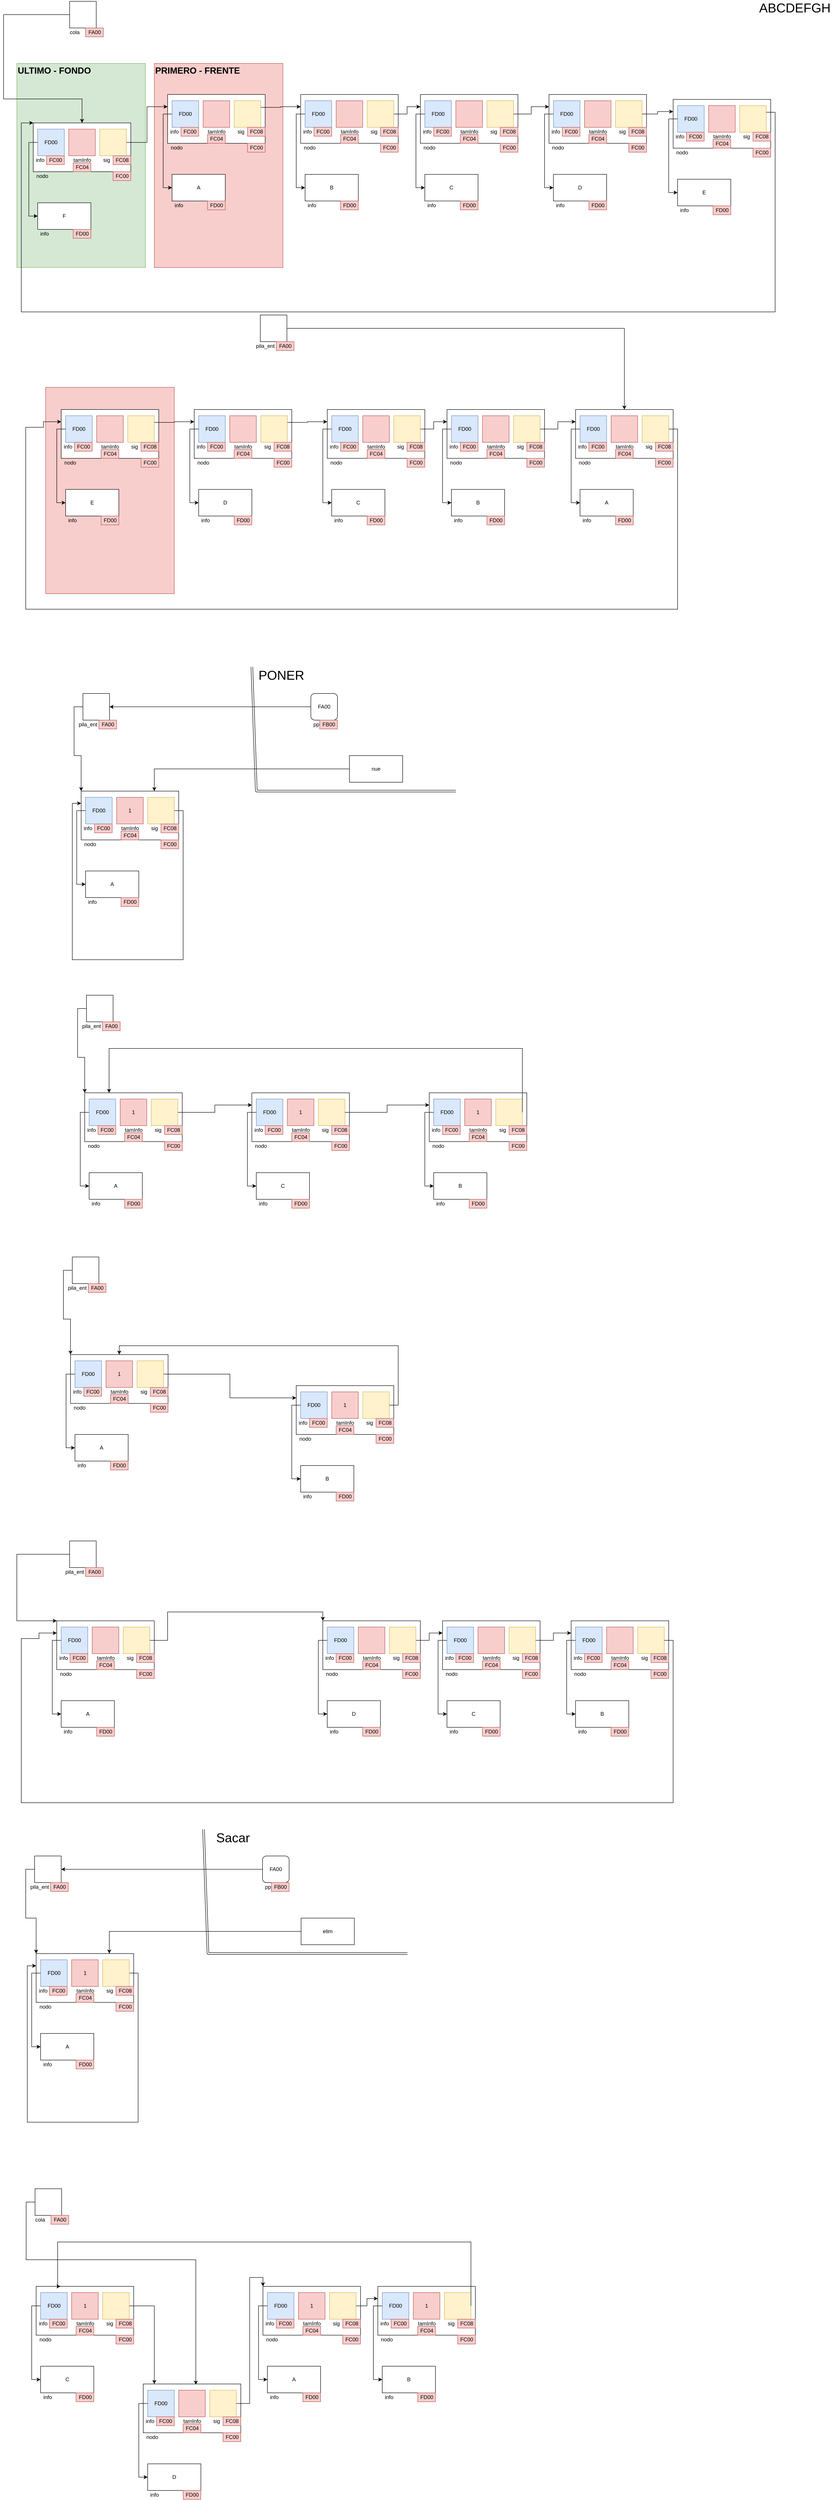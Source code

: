 <mxfile version="14.8.0" type="device"><diagram id="QYpk0gsdGy7wqAJKvDGv" name="Page-1"><mxGraphModel dx="2031" dy="1089" grid="1" gridSize="10" guides="1" tooltips="1" connect="1" arrows="1" fold="1" page="1" pageScale="1" pageWidth="1169" pageHeight="827" math="0" shadow="0"><root><mxCell id="0"/><mxCell id="1" parent="0"/><mxCell id="PTckn3N7mwxix2MLCTKT-669" value="" style="rounded=0;whiteSpace=wrap;html=1;fillColor=#d5e8d4;strokeColor=#82b366;" parent="1" vertex="1"><mxGeometry x="40" y="180" width="290" height="460" as="geometry"/></mxCell><mxCell id="PTckn3N7mwxix2MLCTKT-158" value="" style="rounded=0;whiteSpace=wrap;html=1;fillColor=#f8cecc;strokeColor=#b85450;" parent="1" vertex="1"><mxGeometry x="350" y="180" width="290" height="460" as="geometry"/></mxCell><mxCell id="PTckn3N7mwxix2MLCTKT-1" value="" style="group" parent="1" vertex="1" connectable="0"><mxGeometry x="140" y="40" width="95" height="80" as="geometry"/></mxCell><mxCell id="PTckn3N7mwxix2MLCTKT-2" value="" style="rounded=0;whiteSpace=wrap;html=1;" parent="PTckn3N7mwxix2MLCTKT-1" vertex="1"><mxGeometry x="19" width="60" height="60" as="geometry"/></mxCell><mxCell id="PTckn3N7mwxix2MLCTKT-3" value="cola" style="text;html=1;align=center;verticalAlign=middle;resizable=0;points=[];autosize=1;" parent="PTckn3N7mwxix2MLCTKT-1" vertex="1"><mxGeometry x="10" y="60" width="40" height="20" as="geometry"/></mxCell><mxCell id="PTckn3N7mwxix2MLCTKT-4" value="FA00" style="text;html=1;align=center;verticalAlign=middle;resizable=0;points=[];autosize=1;fillColor=#f8cecc;strokeColor=#b85450;" parent="PTckn3N7mwxix2MLCTKT-1" vertex="1"><mxGeometry x="55" y="60" width="40" height="20" as="geometry"/></mxCell><mxCell id="PTckn3N7mwxix2MLCTKT-5" value="A" style="group" parent="1" vertex="1" connectable="0"><mxGeometry x="1520" y="261" width="250" height="390" as="geometry"/></mxCell><mxCell id="PTckn3N7mwxix2MLCTKT-6" value="" style="group" parent="PTckn3N7mwxix2MLCTKT-5" vertex="1" connectable="0"><mxGeometry width="250" height="390" as="geometry"/></mxCell><mxCell id="PTckn3N7mwxix2MLCTKT-7" value="" style="group" parent="PTckn3N7mwxix2MLCTKT-6" vertex="1" connectable="0"><mxGeometry width="220" height="240" as="geometry"/></mxCell><mxCell id="PTckn3N7mwxix2MLCTKT-8" value="" style="group" parent="PTckn3N7mwxix2MLCTKT-7" vertex="1" connectable="0"><mxGeometry width="220" height="240" as="geometry"/></mxCell><mxCell id="PTckn3N7mwxix2MLCTKT-9" value="" style="group" parent="PTckn3N7mwxix2MLCTKT-8" vertex="1" connectable="0"><mxGeometry width="220" height="110" as="geometry"/></mxCell><mxCell id="PTckn3N7mwxix2MLCTKT-10" value="" style="rounded=0;whiteSpace=wrap;html=1;" parent="PTckn3N7mwxix2MLCTKT-9" vertex="1"><mxGeometry width="220" height="110" as="geometry"/></mxCell><mxCell id="PTckn3N7mwxix2MLCTKT-11" value="FD00" style="rounded=0;whiteSpace=wrap;html=1;fillColor=#dae8fc;strokeColor=#6c8ebf;" parent="PTckn3N7mwxix2MLCTKT-9" vertex="1"><mxGeometry x="10" y="14" width="60" height="60" as="geometry"/></mxCell><mxCell id="PTckn3N7mwxix2MLCTKT-12" value="" style="rounded=0;whiteSpace=wrap;html=1;fillColor=#fff2cc;strokeColor=#d6b656;" parent="PTckn3N7mwxix2MLCTKT-9" vertex="1"><mxGeometry x="150" y="14" width="60" height="60" as="geometry"/></mxCell><mxCell id="PTckn3N7mwxix2MLCTKT-13" value="" style="rounded=0;whiteSpace=wrap;html=1;fillColor=#f8cecc;strokeColor=#b85450;" parent="PTckn3N7mwxix2MLCTKT-9" vertex="1"><mxGeometry x="80" y="14" width="60" height="60" as="geometry"/></mxCell><mxCell id="PTckn3N7mwxix2MLCTKT-14" value="info" style="text;html=1;align=center;verticalAlign=middle;resizable=0;points=[];autosize=1;" parent="PTckn3N7mwxix2MLCTKT-9" vertex="1"><mxGeometry y="74" width="30" height="20" as="geometry"/></mxCell><mxCell id="PTckn3N7mwxix2MLCTKT-15" value="tamInfo" style="text;html=1;align=center;verticalAlign=middle;resizable=0;points=[];autosize=1;" parent="PTckn3N7mwxix2MLCTKT-9" vertex="1"><mxGeometry x="80" y="74" width="60" height="20" as="geometry"/></mxCell><mxCell id="PTckn3N7mwxix2MLCTKT-16" value="sig" style="text;html=1;align=center;verticalAlign=middle;resizable=0;points=[];autosize=1;" parent="PTckn3N7mwxix2MLCTKT-9" vertex="1"><mxGeometry x="150" y="74" width="30" height="20" as="geometry"/></mxCell><mxCell id="PTckn3N7mwxix2MLCTKT-17" value="FC04" style="text;html=1;align=center;verticalAlign=middle;resizable=0;points=[];autosize=1;fillColor=#f8cecc;strokeColor=#b85450;" parent="PTckn3N7mwxix2MLCTKT-9" vertex="1"><mxGeometry x="90" y="90" width="40" height="20" as="geometry"/></mxCell><mxCell id="PTckn3N7mwxix2MLCTKT-18" value="FC08" style="text;html=1;align=center;verticalAlign=middle;resizable=0;points=[];autosize=1;fillColor=#f8cecc;strokeColor=#b85450;" parent="PTckn3N7mwxix2MLCTKT-9" vertex="1"><mxGeometry x="180" y="74" width="40" height="20" as="geometry"/></mxCell><mxCell id="PTckn3N7mwxix2MLCTKT-19" value="E" style="rounded=0;whiteSpace=wrap;html=1;" parent="PTckn3N7mwxix2MLCTKT-8" vertex="1"><mxGeometry x="10" y="180" width="120" height="60" as="geometry"/></mxCell><mxCell id="PTckn3N7mwxix2MLCTKT-20" value="nodo" style="text;html=1;align=center;verticalAlign=middle;resizable=0;points=[];autosize=1;" parent="PTckn3N7mwxix2MLCTKT-8" vertex="1"><mxGeometry y="110" width="40" height="20" as="geometry"/></mxCell><mxCell id="PTckn3N7mwxix2MLCTKT-21" value="FC00" style="text;html=1;align=center;verticalAlign=middle;resizable=0;points=[];autosize=1;fillColor=#f8cecc;strokeColor=#b85450;" parent="PTckn3N7mwxix2MLCTKT-8" vertex="1"><mxGeometry x="180" y="110" width="40" height="20" as="geometry"/></mxCell><mxCell id="PTckn3N7mwxix2MLCTKT-22" value="FC00" style="text;html=1;align=center;verticalAlign=middle;resizable=0;points=[];autosize=1;fillColor=#f8cecc;strokeColor=#b85450;" parent="PTckn3N7mwxix2MLCTKT-8" vertex="1"><mxGeometry x="30" y="74" width="40" height="20" as="geometry"/></mxCell><mxCell id="PTckn3N7mwxix2MLCTKT-23" style="edgeStyle=orthogonalEdgeStyle;rounded=0;orthogonalLoop=1;jettySize=auto;html=1;exitX=0;exitY=0.5;exitDx=0;exitDy=0;entryX=0;entryY=0.5;entryDx=0;entryDy=0;" parent="PTckn3N7mwxix2MLCTKT-8" source="PTckn3N7mwxix2MLCTKT-11" target="PTckn3N7mwxix2MLCTKT-19" edge="1"><mxGeometry relative="1" as="geometry"/></mxCell><mxCell id="PTckn3N7mwxix2MLCTKT-24" value="info" style="text;html=1;align=center;verticalAlign=middle;resizable=0;points=[];autosize=1;" parent="PTckn3N7mwxix2MLCTKT-6" vertex="1"><mxGeometry x="10" y="240" width="30" height="20" as="geometry"/></mxCell><mxCell id="PTckn3N7mwxix2MLCTKT-25" value="FD00" style="text;html=1;align=center;verticalAlign=middle;resizable=0;points=[];autosize=1;fillColor=#f8cecc;strokeColor=#b85450;" parent="PTckn3N7mwxix2MLCTKT-6" vertex="1"><mxGeometry x="90" y="240" width="40" height="20" as="geometry"/></mxCell><mxCell id="PTckn3N7mwxix2MLCTKT-50" value="" style="group" parent="1" vertex="1" connectable="0"><mxGeometry x="680" y="250" width="220" height="260" as="geometry"/></mxCell><mxCell id="PTckn3N7mwxix2MLCTKT-51" value="" style="group" parent="PTckn3N7mwxix2MLCTKT-50" vertex="1" connectable="0"><mxGeometry width="220" height="260" as="geometry"/></mxCell><mxCell id="PTckn3N7mwxix2MLCTKT-52" value="" style="group" parent="PTckn3N7mwxix2MLCTKT-51" vertex="1" connectable="0"><mxGeometry width="220" height="240" as="geometry"/></mxCell><mxCell id="PTckn3N7mwxix2MLCTKT-53" value="" style="group" parent="PTckn3N7mwxix2MLCTKT-52" vertex="1" connectable="0"><mxGeometry width="220" height="240" as="geometry"/></mxCell><mxCell id="PTckn3N7mwxix2MLCTKT-54" value="" style="group" parent="PTckn3N7mwxix2MLCTKT-53" vertex="1" connectable="0"><mxGeometry width="220" height="110" as="geometry"/></mxCell><mxCell id="PTckn3N7mwxix2MLCTKT-55" value="" style="rounded=0;whiteSpace=wrap;html=1;" parent="PTckn3N7mwxix2MLCTKT-54" vertex="1"><mxGeometry width="220" height="110" as="geometry"/></mxCell><mxCell id="PTckn3N7mwxix2MLCTKT-56" value="FD00" style="rounded=0;whiteSpace=wrap;html=1;fillColor=#dae8fc;strokeColor=#6c8ebf;" parent="PTckn3N7mwxix2MLCTKT-54" vertex="1"><mxGeometry x="10" y="14" width="60" height="60" as="geometry"/></mxCell><mxCell id="PTckn3N7mwxix2MLCTKT-57" value="" style="rounded=0;whiteSpace=wrap;html=1;fillColor=#fff2cc;strokeColor=#d6b656;" parent="PTckn3N7mwxix2MLCTKT-54" vertex="1"><mxGeometry x="150" y="14" width="60" height="60" as="geometry"/></mxCell><mxCell id="PTckn3N7mwxix2MLCTKT-58" value="" style="rounded=0;whiteSpace=wrap;html=1;fillColor=#f8cecc;strokeColor=#b85450;" parent="PTckn3N7mwxix2MLCTKT-54" vertex="1"><mxGeometry x="80" y="14" width="60" height="60" as="geometry"/></mxCell><mxCell id="PTckn3N7mwxix2MLCTKT-59" value="info" style="text;html=1;align=center;verticalAlign=middle;resizable=0;points=[];autosize=1;" parent="PTckn3N7mwxix2MLCTKT-54" vertex="1"><mxGeometry y="74" width="30" height="20" as="geometry"/></mxCell><mxCell id="PTckn3N7mwxix2MLCTKT-60" value="tamInfo" style="text;html=1;align=center;verticalAlign=middle;resizable=0;points=[];autosize=1;" parent="PTckn3N7mwxix2MLCTKT-54" vertex="1"><mxGeometry x="80" y="74" width="60" height="20" as="geometry"/></mxCell><mxCell id="PTckn3N7mwxix2MLCTKT-61" value="sig" style="text;html=1;align=center;verticalAlign=middle;resizable=0;points=[];autosize=1;" parent="PTckn3N7mwxix2MLCTKT-54" vertex="1"><mxGeometry x="150" y="74" width="30" height="20" as="geometry"/></mxCell><mxCell id="PTckn3N7mwxix2MLCTKT-62" value="FC04" style="text;html=1;align=center;verticalAlign=middle;resizable=0;points=[];autosize=1;fillColor=#f8cecc;strokeColor=#b85450;" parent="PTckn3N7mwxix2MLCTKT-54" vertex="1"><mxGeometry x="90" y="90" width="40" height="20" as="geometry"/></mxCell><mxCell id="PTckn3N7mwxix2MLCTKT-63" value="FC08" style="text;html=1;align=center;verticalAlign=middle;resizable=0;points=[];autosize=1;fillColor=#f8cecc;strokeColor=#b85450;" parent="PTckn3N7mwxix2MLCTKT-54" vertex="1"><mxGeometry x="180" y="74" width="40" height="20" as="geometry"/></mxCell><mxCell id="PTckn3N7mwxix2MLCTKT-64" value="B" style="rounded=0;whiteSpace=wrap;html=1;" parent="PTckn3N7mwxix2MLCTKT-53" vertex="1"><mxGeometry x="10" y="180" width="120" height="60" as="geometry"/></mxCell><mxCell id="PTckn3N7mwxix2MLCTKT-65" value="nodo" style="text;html=1;align=center;verticalAlign=middle;resizable=0;points=[];autosize=1;" parent="PTckn3N7mwxix2MLCTKT-53" vertex="1"><mxGeometry y="110" width="40" height="20" as="geometry"/></mxCell><mxCell id="PTckn3N7mwxix2MLCTKT-66" value="FC00" style="text;html=1;align=center;verticalAlign=middle;resizable=0;points=[];autosize=1;fillColor=#f8cecc;strokeColor=#b85450;" parent="PTckn3N7mwxix2MLCTKT-53" vertex="1"><mxGeometry x="180" y="110" width="40" height="20" as="geometry"/></mxCell><mxCell id="PTckn3N7mwxix2MLCTKT-67" value="FC00" style="text;html=1;align=center;verticalAlign=middle;resizable=0;points=[];autosize=1;fillColor=#f8cecc;strokeColor=#b85450;" parent="PTckn3N7mwxix2MLCTKT-53" vertex="1"><mxGeometry x="30" y="74" width="40" height="20" as="geometry"/></mxCell><mxCell id="PTckn3N7mwxix2MLCTKT-68" style="edgeStyle=orthogonalEdgeStyle;rounded=0;orthogonalLoop=1;jettySize=auto;html=1;exitX=0;exitY=0.5;exitDx=0;exitDy=0;entryX=0;entryY=0.5;entryDx=0;entryDy=0;" parent="PTckn3N7mwxix2MLCTKT-53" source="PTckn3N7mwxix2MLCTKT-56" target="PTckn3N7mwxix2MLCTKT-64" edge="1"><mxGeometry relative="1" as="geometry"/></mxCell><mxCell id="PTckn3N7mwxix2MLCTKT-69" value="info" style="text;html=1;align=center;verticalAlign=middle;resizable=0;points=[];autosize=1;" parent="PTckn3N7mwxix2MLCTKT-51" vertex="1"><mxGeometry x="10" y="240" width="30" height="20" as="geometry"/></mxCell><mxCell id="PTckn3N7mwxix2MLCTKT-70" value="FD00" style="text;html=1;align=center;verticalAlign=middle;resizable=0;points=[];autosize=1;fillColor=#f8cecc;strokeColor=#b85450;" parent="PTckn3N7mwxix2MLCTKT-51" vertex="1"><mxGeometry x="90" y="240" width="40" height="20" as="geometry"/></mxCell><mxCell id="PTckn3N7mwxix2MLCTKT-75" value="" style="group" parent="1" vertex="1" connectable="0"><mxGeometry x="950" y="250" width="220" height="260" as="geometry"/></mxCell><mxCell id="PTckn3N7mwxix2MLCTKT-76" value="" style="group" parent="PTckn3N7mwxix2MLCTKT-75" vertex="1" connectable="0"><mxGeometry width="220" height="260" as="geometry"/></mxCell><mxCell id="PTckn3N7mwxix2MLCTKT-77" value="" style="group" parent="PTckn3N7mwxix2MLCTKT-76" vertex="1" connectable="0"><mxGeometry width="220" height="240" as="geometry"/></mxCell><mxCell id="PTckn3N7mwxix2MLCTKT-78" value="" style="group" parent="PTckn3N7mwxix2MLCTKT-77" vertex="1" connectable="0"><mxGeometry width="220" height="240" as="geometry"/></mxCell><mxCell id="PTckn3N7mwxix2MLCTKT-79" value="" style="group" parent="PTckn3N7mwxix2MLCTKT-78" vertex="1" connectable="0"><mxGeometry width="220" height="110" as="geometry"/></mxCell><mxCell id="PTckn3N7mwxix2MLCTKT-80" value="" style="rounded=0;whiteSpace=wrap;html=1;" parent="PTckn3N7mwxix2MLCTKT-79" vertex="1"><mxGeometry width="220" height="110" as="geometry"/></mxCell><mxCell id="PTckn3N7mwxix2MLCTKT-81" value="FD00" style="rounded=0;whiteSpace=wrap;html=1;fillColor=#dae8fc;strokeColor=#6c8ebf;" parent="PTckn3N7mwxix2MLCTKT-79" vertex="1"><mxGeometry x="10" y="14" width="60" height="60" as="geometry"/></mxCell><mxCell id="PTckn3N7mwxix2MLCTKT-82" value="" style="rounded=0;whiteSpace=wrap;html=1;fillColor=#fff2cc;strokeColor=#d6b656;" parent="PTckn3N7mwxix2MLCTKT-79" vertex="1"><mxGeometry x="150" y="14" width="60" height="60" as="geometry"/></mxCell><mxCell id="PTckn3N7mwxix2MLCTKT-83" value="" style="rounded=0;whiteSpace=wrap;html=1;fillColor=#f8cecc;strokeColor=#b85450;" parent="PTckn3N7mwxix2MLCTKT-79" vertex="1"><mxGeometry x="80" y="14" width="60" height="60" as="geometry"/></mxCell><mxCell id="PTckn3N7mwxix2MLCTKT-84" value="info" style="text;html=1;align=center;verticalAlign=middle;resizable=0;points=[];autosize=1;" parent="PTckn3N7mwxix2MLCTKT-79" vertex="1"><mxGeometry y="74" width="30" height="20" as="geometry"/></mxCell><mxCell id="PTckn3N7mwxix2MLCTKT-85" value="tamInfo" style="text;html=1;align=center;verticalAlign=middle;resizable=0;points=[];autosize=1;" parent="PTckn3N7mwxix2MLCTKT-79" vertex="1"><mxGeometry x="80" y="74" width="60" height="20" as="geometry"/></mxCell><mxCell id="PTckn3N7mwxix2MLCTKT-86" value="sig" style="text;html=1;align=center;verticalAlign=middle;resizable=0;points=[];autosize=1;" parent="PTckn3N7mwxix2MLCTKT-79" vertex="1"><mxGeometry x="150" y="74" width="30" height="20" as="geometry"/></mxCell><mxCell id="PTckn3N7mwxix2MLCTKT-87" value="FC04" style="text;html=1;align=center;verticalAlign=middle;resizable=0;points=[];autosize=1;fillColor=#f8cecc;strokeColor=#b85450;" parent="PTckn3N7mwxix2MLCTKT-79" vertex="1"><mxGeometry x="90" y="90" width="40" height="20" as="geometry"/></mxCell><mxCell id="PTckn3N7mwxix2MLCTKT-88" value="FC08" style="text;html=1;align=center;verticalAlign=middle;resizable=0;points=[];autosize=1;fillColor=#f8cecc;strokeColor=#b85450;" parent="PTckn3N7mwxix2MLCTKT-79" vertex="1"><mxGeometry x="180" y="74" width="40" height="20" as="geometry"/></mxCell><mxCell id="PTckn3N7mwxix2MLCTKT-89" value="C" style="rounded=0;whiteSpace=wrap;html=1;" parent="PTckn3N7mwxix2MLCTKT-78" vertex="1"><mxGeometry x="10" y="180" width="120" height="60" as="geometry"/></mxCell><mxCell id="PTckn3N7mwxix2MLCTKT-90" value="nodo" style="text;html=1;align=center;verticalAlign=middle;resizable=0;points=[];autosize=1;" parent="PTckn3N7mwxix2MLCTKT-78" vertex="1"><mxGeometry y="110" width="40" height="20" as="geometry"/></mxCell><mxCell id="PTckn3N7mwxix2MLCTKT-91" value="FC00" style="text;html=1;align=center;verticalAlign=middle;resizable=0;points=[];autosize=1;fillColor=#f8cecc;strokeColor=#b85450;" parent="PTckn3N7mwxix2MLCTKT-78" vertex="1"><mxGeometry x="180" y="110" width="40" height="20" as="geometry"/></mxCell><mxCell id="PTckn3N7mwxix2MLCTKT-92" value="FC00" style="text;html=1;align=center;verticalAlign=middle;resizable=0;points=[];autosize=1;fillColor=#f8cecc;strokeColor=#b85450;" parent="PTckn3N7mwxix2MLCTKT-78" vertex="1"><mxGeometry x="30" y="74" width="40" height="20" as="geometry"/></mxCell><mxCell id="PTckn3N7mwxix2MLCTKT-93" style="edgeStyle=orthogonalEdgeStyle;rounded=0;orthogonalLoop=1;jettySize=auto;html=1;exitX=0;exitY=0.5;exitDx=0;exitDy=0;entryX=0;entryY=0.5;entryDx=0;entryDy=0;" parent="PTckn3N7mwxix2MLCTKT-78" source="PTckn3N7mwxix2MLCTKT-81" target="PTckn3N7mwxix2MLCTKT-89" edge="1"><mxGeometry relative="1" as="geometry"/></mxCell><mxCell id="PTckn3N7mwxix2MLCTKT-94" value="info" style="text;html=1;align=center;verticalAlign=middle;resizable=0;points=[];autosize=1;" parent="PTckn3N7mwxix2MLCTKT-76" vertex="1"><mxGeometry x="10" y="240" width="30" height="20" as="geometry"/></mxCell><mxCell id="PTckn3N7mwxix2MLCTKT-95" value="FD00" style="text;html=1;align=center;verticalAlign=middle;resizable=0;points=[];autosize=1;fillColor=#f8cecc;strokeColor=#b85450;" parent="PTckn3N7mwxix2MLCTKT-76" vertex="1"><mxGeometry x="90" y="240" width="40" height="20" as="geometry"/></mxCell><mxCell id="PTckn3N7mwxix2MLCTKT-110" style="edgeStyle=orthogonalEdgeStyle;rounded=0;orthogonalLoop=1;jettySize=auto;html=1;exitX=1;exitY=0.5;exitDx=0;exitDy=0;entryX=0;entryY=0.25;entryDx=0;entryDy=0;" parent="1" source="PTckn3N7mwxix2MLCTKT-57" target="PTckn3N7mwxix2MLCTKT-80" edge="1"><mxGeometry relative="1" as="geometry"/></mxCell><mxCell id="PTckn3N7mwxix2MLCTKT-111" value="" style="group" parent="1" vertex="1" connectable="0"><mxGeometry x="1240" y="250" width="220" height="260" as="geometry"/></mxCell><mxCell id="PTckn3N7mwxix2MLCTKT-112" value="" style="group" parent="PTckn3N7mwxix2MLCTKT-111" vertex="1" connectable="0"><mxGeometry width="220" height="260" as="geometry"/></mxCell><mxCell id="PTckn3N7mwxix2MLCTKT-113" value="" style="group" parent="PTckn3N7mwxix2MLCTKT-112" vertex="1" connectable="0"><mxGeometry width="220" height="240" as="geometry"/></mxCell><mxCell id="PTckn3N7mwxix2MLCTKT-114" value="" style="group" parent="PTckn3N7mwxix2MLCTKT-113" vertex="1" connectable="0"><mxGeometry width="220" height="240" as="geometry"/></mxCell><mxCell id="PTckn3N7mwxix2MLCTKT-115" value="" style="group" parent="PTckn3N7mwxix2MLCTKT-114" vertex="1" connectable="0"><mxGeometry width="220" height="110" as="geometry"/></mxCell><mxCell id="PTckn3N7mwxix2MLCTKT-116" value="" style="rounded=0;whiteSpace=wrap;html=1;" parent="PTckn3N7mwxix2MLCTKT-115" vertex="1"><mxGeometry width="220" height="110" as="geometry"/></mxCell><mxCell id="PTckn3N7mwxix2MLCTKT-117" value="FD00" style="rounded=0;whiteSpace=wrap;html=1;fillColor=#dae8fc;strokeColor=#6c8ebf;" parent="PTckn3N7mwxix2MLCTKT-115" vertex="1"><mxGeometry x="10" y="14" width="60" height="60" as="geometry"/></mxCell><mxCell id="PTckn3N7mwxix2MLCTKT-118" value="" style="rounded=0;whiteSpace=wrap;html=1;fillColor=#fff2cc;strokeColor=#d6b656;" parent="PTckn3N7mwxix2MLCTKT-115" vertex="1"><mxGeometry x="150" y="14" width="60" height="60" as="geometry"/></mxCell><mxCell id="PTckn3N7mwxix2MLCTKT-119" value="" style="rounded=0;whiteSpace=wrap;html=1;fillColor=#f8cecc;strokeColor=#b85450;" parent="PTckn3N7mwxix2MLCTKT-115" vertex="1"><mxGeometry x="80" y="14" width="60" height="60" as="geometry"/></mxCell><mxCell id="PTckn3N7mwxix2MLCTKT-120" value="info" style="text;html=1;align=center;verticalAlign=middle;resizable=0;points=[];autosize=1;" parent="PTckn3N7mwxix2MLCTKT-115" vertex="1"><mxGeometry y="74" width="30" height="20" as="geometry"/></mxCell><mxCell id="PTckn3N7mwxix2MLCTKT-121" value="tamInfo" style="text;html=1;align=center;verticalAlign=middle;resizable=0;points=[];autosize=1;" parent="PTckn3N7mwxix2MLCTKT-115" vertex="1"><mxGeometry x="80" y="74" width="60" height="20" as="geometry"/></mxCell><mxCell id="PTckn3N7mwxix2MLCTKT-122" value="sig" style="text;html=1;align=center;verticalAlign=middle;resizable=0;points=[];autosize=1;" parent="PTckn3N7mwxix2MLCTKT-115" vertex="1"><mxGeometry x="150" y="74" width="30" height="20" as="geometry"/></mxCell><mxCell id="PTckn3N7mwxix2MLCTKT-123" value="FC04" style="text;html=1;align=center;verticalAlign=middle;resizable=0;points=[];autosize=1;fillColor=#f8cecc;strokeColor=#b85450;" parent="PTckn3N7mwxix2MLCTKT-115" vertex="1"><mxGeometry x="90" y="90" width="40" height="20" as="geometry"/></mxCell><mxCell id="PTckn3N7mwxix2MLCTKT-124" value="FC08" style="text;html=1;align=center;verticalAlign=middle;resizable=0;points=[];autosize=1;fillColor=#f8cecc;strokeColor=#b85450;" parent="PTckn3N7mwxix2MLCTKT-115" vertex="1"><mxGeometry x="180" y="74" width="40" height="20" as="geometry"/></mxCell><mxCell id="PTckn3N7mwxix2MLCTKT-125" value="D" style="rounded=0;whiteSpace=wrap;html=1;" parent="PTckn3N7mwxix2MLCTKT-114" vertex="1"><mxGeometry x="10" y="180" width="120" height="60" as="geometry"/></mxCell><mxCell id="PTckn3N7mwxix2MLCTKT-126" value="nodo" style="text;html=1;align=center;verticalAlign=middle;resizable=0;points=[];autosize=1;" parent="PTckn3N7mwxix2MLCTKT-114" vertex="1"><mxGeometry y="110" width="40" height="20" as="geometry"/></mxCell><mxCell id="PTckn3N7mwxix2MLCTKT-127" value="FC00" style="text;html=1;align=center;verticalAlign=middle;resizable=0;points=[];autosize=1;fillColor=#f8cecc;strokeColor=#b85450;" parent="PTckn3N7mwxix2MLCTKT-114" vertex="1"><mxGeometry x="180" y="110" width="40" height="20" as="geometry"/></mxCell><mxCell id="PTckn3N7mwxix2MLCTKT-128" value="FC00" style="text;html=1;align=center;verticalAlign=middle;resizable=0;points=[];autosize=1;fillColor=#f8cecc;strokeColor=#b85450;" parent="PTckn3N7mwxix2MLCTKT-114" vertex="1"><mxGeometry x="30" y="74" width="40" height="20" as="geometry"/></mxCell><mxCell id="PTckn3N7mwxix2MLCTKT-129" style="edgeStyle=orthogonalEdgeStyle;rounded=0;orthogonalLoop=1;jettySize=auto;html=1;exitX=0;exitY=0.5;exitDx=0;exitDy=0;entryX=0;entryY=0.5;entryDx=0;entryDy=0;" parent="PTckn3N7mwxix2MLCTKT-114" source="PTckn3N7mwxix2MLCTKT-117" target="PTckn3N7mwxix2MLCTKT-125" edge="1"><mxGeometry relative="1" as="geometry"/></mxCell><mxCell id="PTckn3N7mwxix2MLCTKT-130" value="info" style="text;html=1;align=center;verticalAlign=middle;resizable=0;points=[];autosize=1;" parent="PTckn3N7mwxix2MLCTKT-112" vertex="1"><mxGeometry x="10" y="240" width="30" height="20" as="geometry"/></mxCell><mxCell id="PTckn3N7mwxix2MLCTKT-131" value="FD00" style="text;html=1;align=center;verticalAlign=middle;resizable=0;points=[];autosize=1;fillColor=#f8cecc;strokeColor=#b85450;" parent="PTckn3N7mwxix2MLCTKT-112" vertex="1"><mxGeometry x="90" y="240" width="40" height="20" as="geometry"/></mxCell><mxCell id="PTckn3N7mwxix2MLCTKT-132" style="edgeStyle=orthogonalEdgeStyle;rounded=0;orthogonalLoop=1;jettySize=auto;html=1;exitX=1;exitY=0.5;exitDx=0;exitDy=0;entryX=0;entryY=0.25;entryDx=0;entryDy=0;" parent="1" source="PTckn3N7mwxix2MLCTKT-82" target="PTckn3N7mwxix2MLCTKT-116" edge="1"><mxGeometry relative="1" as="geometry"/></mxCell><mxCell id="PTckn3N7mwxix2MLCTKT-134" value="" style="group" parent="1" vertex="1" connectable="0"><mxGeometry x="380" y="250" width="220" height="260" as="geometry"/></mxCell><mxCell id="PTckn3N7mwxix2MLCTKT-135" value="" style="group" parent="PTckn3N7mwxix2MLCTKT-134" vertex="1" connectable="0"><mxGeometry width="220" height="260" as="geometry"/></mxCell><mxCell id="PTckn3N7mwxix2MLCTKT-136" value="" style="group" parent="PTckn3N7mwxix2MLCTKT-135" vertex="1" connectable="0"><mxGeometry width="220" height="240" as="geometry"/></mxCell><mxCell id="PTckn3N7mwxix2MLCTKT-137" value="" style="group" parent="PTckn3N7mwxix2MLCTKT-136" vertex="1" connectable="0"><mxGeometry width="220" height="240" as="geometry"/></mxCell><mxCell id="PTckn3N7mwxix2MLCTKT-138" value="" style="group" parent="PTckn3N7mwxix2MLCTKT-137" vertex="1" connectable="0"><mxGeometry width="220" height="110" as="geometry"/></mxCell><mxCell id="PTckn3N7mwxix2MLCTKT-139" value="" style="rounded=0;whiteSpace=wrap;html=1;" parent="PTckn3N7mwxix2MLCTKT-138" vertex="1"><mxGeometry width="220" height="110" as="geometry"/></mxCell><mxCell id="PTckn3N7mwxix2MLCTKT-140" value="FD00" style="rounded=0;whiteSpace=wrap;html=1;fillColor=#dae8fc;strokeColor=#6c8ebf;" parent="PTckn3N7mwxix2MLCTKT-138" vertex="1"><mxGeometry x="10" y="14" width="60" height="60" as="geometry"/></mxCell><mxCell id="PTckn3N7mwxix2MLCTKT-141" value="" style="rounded=0;whiteSpace=wrap;html=1;fillColor=#fff2cc;strokeColor=#d6b656;" parent="PTckn3N7mwxix2MLCTKT-138" vertex="1"><mxGeometry x="150" y="14" width="60" height="60" as="geometry"/></mxCell><mxCell id="PTckn3N7mwxix2MLCTKT-142" value="" style="rounded=0;whiteSpace=wrap;html=1;fillColor=#f8cecc;strokeColor=#b85450;" parent="PTckn3N7mwxix2MLCTKT-138" vertex="1"><mxGeometry x="80" y="14" width="60" height="60" as="geometry"/></mxCell><mxCell id="PTckn3N7mwxix2MLCTKT-143" value="info" style="text;html=1;align=center;verticalAlign=middle;resizable=0;points=[];autosize=1;" parent="PTckn3N7mwxix2MLCTKT-138" vertex="1"><mxGeometry y="74" width="30" height="20" as="geometry"/></mxCell><mxCell id="PTckn3N7mwxix2MLCTKT-144" value="tamInfo" style="text;html=1;align=center;verticalAlign=middle;resizable=0;points=[];autosize=1;" parent="PTckn3N7mwxix2MLCTKT-138" vertex="1"><mxGeometry x="80" y="74" width="60" height="20" as="geometry"/></mxCell><mxCell id="PTckn3N7mwxix2MLCTKT-145" value="sig" style="text;html=1;align=center;verticalAlign=middle;resizable=0;points=[];autosize=1;" parent="PTckn3N7mwxix2MLCTKT-138" vertex="1"><mxGeometry x="150" y="74" width="30" height="20" as="geometry"/></mxCell><mxCell id="PTckn3N7mwxix2MLCTKT-146" value="FC04" style="text;html=1;align=center;verticalAlign=middle;resizable=0;points=[];autosize=1;fillColor=#f8cecc;strokeColor=#b85450;" parent="PTckn3N7mwxix2MLCTKT-138" vertex="1"><mxGeometry x="90" y="90" width="40" height="20" as="geometry"/></mxCell><mxCell id="PTckn3N7mwxix2MLCTKT-147" value="FC08" style="text;html=1;align=center;verticalAlign=middle;resizable=0;points=[];autosize=1;fillColor=#f8cecc;strokeColor=#b85450;" parent="PTckn3N7mwxix2MLCTKT-138" vertex="1"><mxGeometry x="180" y="74" width="40" height="20" as="geometry"/></mxCell><mxCell id="PTckn3N7mwxix2MLCTKT-148" value="A" style="rounded=0;whiteSpace=wrap;html=1;" parent="PTckn3N7mwxix2MLCTKT-137" vertex="1"><mxGeometry x="10" y="180" width="120" height="60" as="geometry"/></mxCell><mxCell id="PTckn3N7mwxix2MLCTKT-149" value="nodo" style="text;html=1;align=center;verticalAlign=middle;resizable=0;points=[];autosize=1;" parent="PTckn3N7mwxix2MLCTKT-137" vertex="1"><mxGeometry y="110" width="40" height="20" as="geometry"/></mxCell><mxCell id="PTckn3N7mwxix2MLCTKT-150" value="FC00" style="text;html=1;align=center;verticalAlign=middle;resizable=0;points=[];autosize=1;fillColor=#f8cecc;strokeColor=#b85450;" parent="PTckn3N7mwxix2MLCTKT-137" vertex="1"><mxGeometry x="180" y="110" width="40" height="20" as="geometry"/></mxCell><mxCell id="PTckn3N7mwxix2MLCTKT-151" value="FC00" style="text;html=1;align=center;verticalAlign=middle;resizable=0;points=[];autosize=1;fillColor=#f8cecc;strokeColor=#b85450;" parent="PTckn3N7mwxix2MLCTKT-137" vertex="1"><mxGeometry x="30" y="74" width="40" height="20" as="geometry"/></mxCell><mxCell id="PTckn3N7mwxix2MLCTKT-152" style="edgeStyle=orthogonalEdgeStyle;rounded=0;orthogonalLoop=1;jettySize=auto;html=1;exitX=0;exitY=0.5;exitDx=0;exitDy=0;entryX=0;entryY=0.5;entryDx=0;entryDy=0;" parent="PTckn3N7mwxix2MLCTKT-137" source="PTckn3N7mwxix2MLCTKT-140" target="PTckn3N7mwxix2MLCTKT-148" edge="1"><mxGeometry relative="1" as="geometry"/></mxCell><mxCell id="PTckn3N7mwxix2MLCTKT-153" value="info" style="text;html=1;align=center;verticalAlign=middle;resizable=0;points=[];autosize=1;" parent="PTckn3N7mwxix2MLCTKT-135" vertex="1"><mxGeometry x="10" y="240" width="30" height="20" as="geometry"/></mxCell><mxCell id="PTckn3N7mwxix2MLCTKT-154" value="FD00" style="text;html=1;align=center;verticalAlign=middle;resizable=0;points=[];autosize=1;fillColor=#f8cecc;strokeColor=#b85450;" parent="PTckn3N7mwxix2MLCTKT-135" vertex="1"><mxGeometry x="90" y="240" width="40" height="20" as="geometry"/></mxCell><mxCell id="PTckn3N7mwxix2MLCTKT-157" style="edgeStyle=orthogonalEdgeStyle;rounded=0;orthogonalLoop=1;jettySize=auto;html=1;exitX=1;exitY=0.25;exitDx=0;exitDy=0;entryX=0;entryY=0.25;entryDx=0;entryDy=0;" parent="1" source="PTckn3N7mwxix2MLCTKT-141" target="PTckn3N7mwxix2MLCTKT-55" edge="1"><mxGeometry relative="1" as="geometry"/></mxCell><mxCell id="PTckn3N7mwxix2MLCTKT-159" value="" style="rounded=0;whiteSpace=wrap;html=1;fillColor=#f8cecc;strokeColor=#b85450;" parent="1" vertex="1"><mxGeometry x="105" y="910" width="290" height="465" as="geometry"/></mxCell><mxCell id="PTckn3N7mwxix2MLCTKT-160" value="" style="group" parent="1" vertex="1" connectable="0"><mxGeometry x="570" y="747" width="95" height="80" as="geometry"/></mxCell><mxCell id="PTckn3N7mwxix2MLCTKT-161" value="" style="rounded=0;whiteSpace=wrap;html=1;" parent="PTckn3N7mwxix2MLCTKT-160" vertex="1"><mxGeometry x="19" width="60" height="60" as="geometry"/></mxCell><mxCell id="PTckn3N7mwxix2MLCTKT-162" value="pila_ent" style="text;html=1;align=center;verticalAlign=middle;resizable=0;points=[];autosize=1;" parent="PTckn3N7mwxix2MLCTKT-160" vertex="1"><mxGeometry y="60" width="60" height="20" as="geometry"/></mxCell><mxCell id="PTckn3N7mwxix2MLCTKT-163" value="FA00" style="text;html=1;align=center;verticalAlign=middle;resizable=0;points=[];autosize=1;fillColor=#f8cecc;strokeColor=#b85450;" parent="PTckn3N7mwxix2MLCTKT-160" vertex="1"><mxGeometry x="55" y="60" width="40" height="20" as="geometry"/></mxCell><mxCell id="PTckn3N7mwxix2MLCTKT-164" value="" style="group" parent="1" vertex="1" connectable="0"><mxGeometry x="140" y="960" width="220" height="260" as="geometry"/></mxCell><mxCell id="PTckn3N7mwxix2MLCTKT-165" value="" style="group" parent="PTckn3N7mwxix2MLCTKT-164" vertex="1" connectable="0"><mxGeometry width="220" height="260" as="geometry"/></mxCell><mxCell id="PTckn3N7mwxix2MLCTKT-166" value="" style="group" parent="PTckn3N7mwxix2MLCTKT-165" vertex="1" connectable="0"><mxGeometry width="220" height="240" as="geometry"/></mxCell><mxCell id="PTckn3N7mwxix2MLCTKT-167" value="" style="group" parent="PTckn3N7mwxix2MLCTKT-166" vertex="1" connectable="0"><mxGeometry width="220" height="240" as="geometry"/></mxCell><mxCell id="PTckn3N7mwxix2MLCTKT-168" value="" style="group" parent="PTckn3N7mwxix2MLCTKT-167" vertex="1" connectable="0"><mxGeometry width="220" height="110" as="geometry"/></mxCell><mxCell id="PTckn3N7mwxix2MLCTKT-169" value="" style="rounded=0;whiteSpace=wrap;html=1;" parent="PTckn3N7mwxix2MLCTKT-168" vertex="1"><mxGeometry width="220" height="110" as="geometry"/></mxCell><mxCell id="PTckn3N7mwxix2MLCTKT-170" value="FD00" style="rounded=0;whiteSpace=wrap;html=1;fillColor=#dae8fc;strokeColor=#6c8ebf;" parent="PTckn3N7mwxix2MLCTKT-168" vertex="1"><mxGeometry x="10" y="14" width="60" height="60" as="geometry"/></mxCell><mxCell id="PTckn3N7mwxix2MLCTKT-171" value="" style="rounded=0;whiteSpace=wrap;html=1;fillColor=#fff2cc;strokeColor=#d6b656;" parent="PTckn3N7mwxix2MLCTKT-168" vertex="1"><mxGeometry x="150" y="14" width="60" height="60" as="geometry"/></mxCell><mxCell id="PTckn3N7mwxix2MLCTKT-172" value="" style="rounded=0;whiteSpace=wrap;html=1;fillColor=#f8cecc;strokeColor=#b85450;" parent="PTckn3N7mwxix2MLCTKT-168" vertex="1"><mxGeometry x="80" y="14" width="60" height="60" as="geometry"/></mxCell><mxCell id="PTckn3N7mwxix2MLCTKT-173" value="info" style="text;html=1;align=center;verticalAlign=middle;resizable=0;points=[];autosize=1;" parent="PTckn3N7mwxix2MLCTKT-168" vertex="1"><mxGeometry y="74" width="30" height="20" as="geometry"/></mxCell><mxCell id="PTckn3N7mwxix2MLCTKT-174" value="tamInfo" style="text;html=1;align=center;verticalAlign=middle;resizable=0;points=[];autosize=1;" parent="PTckn3N7mwxix2MLCTKT-168" vertex="1"><mxGeometry x="80" y="74" width="60" height="20" as="geometry"/></mxCell><mxCell id="PTckn3N7mwxix2MLCTKT-175" value="sig" style="text;html=1;align=center;verticalAlign=middle;resizable=0;points=[];autosize=1;" parent="PTckn3N7mwxix2MLCTKT-168" vertex="1"><mxGeometry x="150" y="74" width="30" height="20" as="geometry"/></mxCell><mxCell id="PTckn3N7mwxix2MLCTKT-176" value="FC04" style="text;html=1;align=center;verticalAlign=middle;resizable=0;points=[];autosize=1;fillColor=#f8cecc;strokeColor=#b85450;" parent="PTckn3N7mwxix2MLCTKT-168" vertex="1"><mxGeometry x="90" y="90" width="40" height="20" as="geometry"/></mxCell><mxCell id="PTckn3N7mwxix2MLCTKT-177" value="FC08" style="text;html=1;align=center;verticalAlign=middle;resizable=0;points=[];autosize=1;fillColor=#f8cecc;strokeColor=#b85450;" parent="PTckn3N7mwxix2MLCTKT-168" vertex="1"><mxGeometry x="180" y="74" width="40" height="20" as="geometry"/></mxCell><mxCell id="PTckn3N7mwxix2MLCTKT-178" value="E" style="rounded=0;whiteSpace=wrap;html=1;" parent="PTckn3N7mwxix2MLCTKT-167" vertex="1"><mxGeometry x="10" y="180" width="120" height="60" as="geometry"/></mxCell><mxCell id="PTckn3N7mwxix2MLCTKT-179" value="nodo" style="text;html=1;align=center;verticalAlign=middle;resizable=0;points=[];autosize=1;" parent="PTckn3N7mwxix2MLCTKT-167" vertex="1"><mxGeometry y="110" width="40" height="20" as="geometry"/></mxCell><mxCell id="PTckn3N7mwxix2MLCTKT-180" value="FC00" style="text;html=1;align=center;verticalAlign=middle;resizable=0;points=[];autosize=1;fillColor=#f8cecc;strokeColor=#b85450;" parent="PTckn3N7mwxix2MLCTKT-167" vertex="1"><mxGeometry x="180" y="110" width="40" height="20" as="geometry"/></mxCell><mxCell id="PTckn3N7mwxix2MLCTKT-181" value="FC00" style="text;html=1;align=center;verticalAlign=middle;resizable=0;points=[];autosize=1;fillColor=#f8cecc;strokeColor=#b85450;" parent="PTckn3N7mwxix2MLCTKT-167" vertex="1"><mxGeometry x="30" y="74" width="40" height="20" as="geometry"/></mxCell><mxCell id="PTckn3N7mwxix2MLCTKT-182" style="edgeStyle=orthogonalEdgeStyle;rounded=0;orthogonalLoop=1;jettySize=auto;html=1;exitX=0;exitY=0.5;exitDx=0;exitDy=0;entryX=0;entryY=0.5;entryDx=0;entryDy=0;" parent="PTckn3N7mwxix2MLCTKT-167" source="PTckn3N7mwxix2MLCTKT-170" target="PTckn3N7mwxix2MLCTKT-178" edge="1"><mxGeometry relative="1" as="geometry"/></mxCell><mxCell id="PTckn3N7mwxix2MLCTKT-183" value="info" style="text;html=1;align=center;verticalAlign=middle;resizable=0;points=[];autosize=1;" parent="PTckn3N7mwxix2MLCTKT-165" vertex="1"><mxGeometry x="10" y="240" width="30" height="20" as="geometry"/></mxCell><mxCell id="PTckn3N7mwxix2MLCTKT-184" value="FD00" style="text;html=1;align=center;verticalAlign=middle;resizable=0;points=[];autosize=1;fillColor=#f8cecc;strokeColor=#b85450;" parent="PTckn3N7mwxix2MLCTKT-165" vertex="1"><mxGeometry x="90" y="240" width="40" height="20" as="geometry"/></mxCell><mxCell id="PTckn3N7mwxix2MLCTKT-185" value="" style="group" parent="1" vertex="1" connectable="0"><mxGeometry x="740" y="960" width="220" height="260" as="geometry"/></mxCell><mxCell id="PTckn3N7mwxix2MLCTKT-186" value="" style="group" parent="PTckn3N7mwxix2MLCTKT-185" vertex="1" connectable="0"><mxGeometry width="220" height="260" as="geometry"/></mxCell><mxCell id="PTckn3N7mwxix2MLCTKT-187" value="" style="group" parent="PTckn3N7mwxix2MLCTKT-186" vertex="1" connectable="0"><mxGeometry width="220" height="240" as="geometry"/></mxCell><mxCell id="PTckn3N7mwxix2MLCTKT-188" value="" style="group" parent="PTckn3N7mwxix2MLCTKT-187" vertex="1" connectable="0"><mxGeometry width="220" height="240" as="geometry"/></mxCell><mxCell id="PTckn3N7mwxix2MLCTKT-189" value="" style="group" parent="PTckn3N7mwxix2MLCTKT-188" vertex="1" connectable="0"><mxGeometry width="220" height="110" as="geometry"/></mxCell><mxCell id="PTckn3N7mwxix2MLCTKT-190" value="" style="rounded=0;whiteSpace=wrap;html=1;" parent="PTckn3N7mwxix2MLCTKT-189" vertex="1"><mxGeometry width="220" height="110" as="geometry"/></mxCell><mxCell id="PTckn3N7mwxix2MLCTKT-191" value="FD00" style="rounded=0;whiteSpace=wrap;html=1;fillColor=#dae8fc;strokeColor=#6c8ebf;" parent="PTckn3N7mwxix2MLCTKT-189" vertex="1"><mxGeometry x="10" y="14" width="60" height="60" as="geometry"/></mxCell><mxCell id="PTckn3N7mwxix2MLCTKT-192" value="" style="rounded=0;whiteSpace=wrap;html=1;fillColor=#fff2cc;strokeColor=#d6b656;" parent="PTckn3N7mwxix2MLCTKT-189" vertex="1"><mxGeometry x="150" y="14" width="60" height="60" as="geometry"/></mxCell><mxCell id="PTckn3N7mwxix2MLCTKT-193" value="" style="rounded=0;whiteSpace=wrap;html=1;fillColor=#f8cecc;strokeColor=#b85450;" parent="PTckn3N7mwxix2MLCTKT-189" vertex="1"><mxGeometry x="80" y="14" width="60" height="60" as="geometry"/></mxCell><mxCell id="PTckn3N7mwxix2MLCTKT-194" value="info" style="text;html=1;align=center;verticalAlign=middle;resizable=0;points=[];autosize=1;" parent="PTckn3N7mwxix2MLCTKT-189" vertex="1"><mxGeometry y="74" width="30" height="20" as="geometry"/></mxCell><mxCell id="PTckn3N7mwxix2MLCTKT-195" value="tamInfo" style="text;html=1;align=center;verticalAlign=middle;resizable=0;points=[];autosize=1;" parent="PTckn3N7mwxix2MLCTKT-189" vertex="1"><mxGeometry x="80" y="74" width="60" height="20" as="geometry"/></mxCell><mxCell id="PTckn3N7mwxix2MLCTKT-196" value="sig" style="text;html=1;align=center;verticalAlign=middle;resizable=0;points=[];autosize=1;" parent="PTckn3N7mwxix2MLCTKT-189" vertex="1"><mxGeometry x="150" y="74" width="30" height="20" as="geometry"/></mxCell><mxCell id="PTckn3N7mwxix2MLCTKT-197" value="FC04" style="text;html=1;align=center;verticalAlign=middle;resizable=0;points=[];autosize=1;fillColor=#f8cecc;strokeColor=#b85450;" parent="PTckn3N7mwxix2MLCTKT-189" vertex="1"><mxGeometry x="90" y="90" width="40" height="20" as="geometry"/></mxCell><mxCell id="PTckn3N7mwxix2MLCTKT-198" value="FC08" style="text;html=1;align=center;verticalAlign=middle;resizable=0;points=[];autosize=1;fillColor=#f8cecc;strokeColor=#b85450;" parent="PTckn3N7mwxix2MLCTKT-189" vertex="1"><mxGeometry x="180" y="74" width="40" height="20" as="geometry"/></mxCell><mxCell id="PTckn3N7mwxix2MLCTKT-199" value="C" style="rounded=0;whiteSpace=wrap;html=1;" parent="PTckn3N7mwxix2MLCTKT-188" vertex="1"><mxGeometry x="10" y="180" width="120" height="60" as="geometry"/></mxCell><mxCell id="PTckn3N7mwxix2MLCTKT-200" value="nodo" style="text;html=1;align=center;verticalAlign=middle;resizable=0;points=[];autosize=1;" parent="PTckn3N7mwxix2MLCTKT-188" vertex="1"><mxGeometry y="110" width="40" height="20" as="geometry"/></mxCell><mxCell id="PTckn3N7mwxix2MLCTKT-201" value="FC00" style="text;html=1;align=center;verticalAlign=middle;resizable=0;points=[];autosize=1;fillColor=#f8cecc;strokeColor=#b85450;" parent="PTckn3N7mwxix2MLCTKT-188" vertex="1"><mxGeometry x="180" y="110" width="40" height="20" as="geometry"/></mxCell><mxCell id="PTckn3N7mwxix2MLCTKT-202" value="FC00" style="text;html=1;align=center;verticalAlign=middle;resizable=0;points=[];autosize=1;fillColor=#f8cecc;strokeColor=#b85450;" parent="PTckn3N7mwxix2MLCTKT-188" vertex="1"><mxGeometry x="30" y="74" width="40" height="20" as="geometry"/></mxCell><mxCell id="PTckn3N7mwxix2MLCTKT-203" style="edgeStyle=orthogonalEdgeStyle;rounded=0;orthogonalLoop=1;jettySize=auto;html=1;exitX=0;exitY=0.5;exitDx=0;exitDy=0;entryX=0;entryY=0.5;entryDx=0;entryDy=0;" parent="PTckn3N7mwxix2MLCTKT-188" source="PTckn3N7mwxix2MLCTKT-191" target="PTckn3N7mwxix2MLCTKT-199" edge="1"><mxGeometry relative="1" as="geometry"/></mxCell><mxCell id="PTckn3N7mwxix2MLCTKT-204" value="info" style="text;html=1;align=center;verticalAlign=middle;resizable=0;points=[];autosize=1;" parent="PTckn3N7mwxix2MLCTKT-186" vertex="1"><mxGeometry x="10" y="240" width="30" height="20" as="geometry"/></mxCell><mxCell id="PTckn3N7mwxix2MLCTKT-205" value="FD00" style="text;html=1;align=center;verticalAlign=middle;resizable=0;points=[];autosize=1;fillColor=#f8cecc;strokeColor=#b85450;" parent="PTckn3N7mwxix2MLCTKT-186" vertex="1"><mxGeometry x="90" y="240" width="40" height="20" as="geometry"/></mxCell><mxCell id="PTckn3N7mwxix2MLCTKT-207" value="" style="group" parent="1" vertex="1" connectable="0"><mxGeometry x="1010" y="960" width="220" height="260" as="geometry"/></mxCell><mxCell id="PTckn3N7mwxix2MLCTKT-208" value="" style="group" parent="PTckn3N7mwxix2MLCTKT-207" vertex="1" connectable="0"><mxGeometry width="220" height="260" as="geometry"/></mxCell><mxCell id="PTckn3N7mwxix2MLCTKT-209" value="" style="group" parent="PTckn3N7mwxix2MLCTKT-208" vertex="1" connectable="0"><mxGeometry width="220" height="240" as="geometry"/></mxCell><mxCell id="PTckn3N7mwxix2MLCTKT-210" value="" style="group" parent="PTckn3N7mwxix2MLCTKT-209" vertex="1" connectable="0"><mxGeometry width="220" height="240" as="geometry"/></mxCell><mxCell id="PTckn3N7mwxix2MLCTKT-211" value="" style="group" parent="PTckn3N7mwxix2MLCTKT-210" vertex="1" connectable="0"><mxGeometry width="220" height="110" as="geometry"/></mxCell><mxCell id="PTckn3N7mwxix2MLCTKT-212" value="" style="rounded=0;whiteSpace=wrap;html=1;" parent="PTckn3N7mwxix2MLCTKT-211" vertex="1"><mxGeometry width="220" height="110" as="geometry"/></mxCell><mxCell id="PTckn3N7mwxix2MLCTKT-213" value="FD00" style="rounded=0;whiteSpace=wrap;html=1;fillColor=#dae8fc;strokeColor=#6c8ebf;" parent="PTckn3N7mwxix2MLCTKT-211" vertex="1"><mxGeometry x="10" y="14" width="60" height="60" as="geometry"/></mxCell><mxCell id="PTckn3N7mwxix2MLCTKT-214" value="" style="rounded=0;whiteSpace=wrap;html=1;fillColor=#fff2cc;strokeColor=#d6b656;" parent="PTckn3N7mwxix2MLCTKT-211" vertex="1"><mxGeometry x="150" y="14" width="60" height="60" as="geometry"/></mxCell><mxCell id="PTckn3N7mwxix2MLCTKT-215" value="" style="rounded=0;whiteSpace=wrap;html=1;fillColor=#f8cecc;strokeColor=#b85450;" parent="PTckn3N7mwxix2MLCTKT-211" vertex="1"><mxGeometry x="80" y="14" width="60" height="60" as="geometry"/></mxCell><mxCell id="PTckn3N7mwxix2MLCTKT-216" value="info" style="text;html=1;align=center;verticalAlign=middle;resizable=0;points=[];autosize=1;" parent="PTckn3N7mwxix2MLCTKT-211" vertex="1"><mxGeometry y="74" width="30" height="20" as="geometry"/></mxCell><mxCell id="PTckn3N7mwxix2MLCTKT-217" value="tamInfo" style="text;html=1;align=center;verticalAlign=middle;resizable=0;points=[];autosize=1;" parent="PTckn3N7mwxix2MLCTKT-211" vertex="1"><mxGeometry x="80" y="74" width="60" height="20" as="geometry"/></mxCell><mxCell id="PTckn3N7mwxix2MLCTKT-218" value="sig" style="text;html=1;align=center;verticalAlign=middle;resizable=0;points=[];autosize=1;" parent="PTckn3N7mwxix2MLCTKT-211" vertex="1"><mxGeometry x="150" y="74" width="30" height="20" as="geometry"/></mxCell><mxCell id="PTckn3N7mwxix2MLCTKT-219" value="FC04" style="text;html=1;align=center;verticalAlign=middle;resizable=0;points=[];autosize=1;fillColor=#f8cecc;strokeColor=#b85450;" parent="PTckn3N7mwxix2MLCTKT-211" vertex="1"><mxGeometry x="90" y="90" width="40" height="20" as="geometry"/></mxCell><mxCell id="PTckn3N7mwxix2MLCTKT-220" value="FC08" style="text;html=1;align=center;verticalAlign=middle;resizable=0;points=[];autosize=1;fillColor=#f8cecc;strokeColor=#b85450;" parent="PTckn3N7mwxix2MLCTKT-211" vertex="1"><mxGeometry x="180" y="74" width="40" height="20" as="geometry"/></mxCell><mxCell id="PTckn3N7mwxix2MLCTKT-221" value="B" style="rounded=0;whiteSpace=wrap;html=1;" parent="PTckn3N7mwxix2MLCTKT-210" vertex="1"><mxGeometry x="10" y="180" width="120" height="60" as="geometry"/></mxCell><mxCell id="PTckn3N7mwxix2MLCTKT-222" value="nodo" style="text;html=1;align=center;verticalAlign=middle;resizable=0;points=[];autosize=1;" parent="PTckn3N7mwxix2MLCTKT-210" vertex="1"><mxGeometry y="110" width="40" height="20" as="geometry"/></mxCell><mxCell id="PTckn3N7mwxix2MLCTKT-223" value="FC00" style="text;html=1;align=center;verticalAlign=middle;resizable=0;points=[];autosize=1;fillColor=#f8cecc;strokeColor=#b85450;" parent="PTckn3N7mwxix2MLCTKT-210" vertex="1"><mxGeometry x="180" y="110" width="40" height="20" as="geometry"/></mxCell><mxCell id="PTckn3N7mwxix2MLCTKT-224" value="FC00" style="text;html=1;align=center;verticalAlign=middle;resizable=0;points=[];autosize=1;fillColor=#f8cecc;strokeColor=#b85450;" parent="PTckn3N7mwxix2MLCTKT-210" vertex="1"><mxGeometry x="30" y="74" width="40" height="20" as="geometry"/></mxCell><mxCell id="PTckn3N7mwxix2MLCTKT-225" style="edgeStyle=orthogonalEdgeStyle;rounded=0;orthogonalLoop=1;jettySize=auto;html=1;exitX=0;exitY=0.5;exitDx=0;exitDy=0;entryX=0;entryY=0.5;entryDx=0;entryDy=0;" parent="PTckn3N7mwxix2MLCTKT-210" source="PTckn3N7mwxix2MLCTKT-213" target="PTckn3N7mwxix2MLCTKT-221" edge="1"><mxGeometry relative="1" as="geometry"/></mxCell><mxCell id="PTckn3N7mwxix2MLCTKT-226" value="info" style="text;html=1;align=center;verticalAlign=middle;resizable=0;points=[];autosize=1;" parent="PTckn3N7mwxix2MLCTKT-208" vertex="1"><mxGeometry x="10" y="240" width="30" height="20" as="geometry"/></mxCell><mxCell id="PTckn3N7mwxix2MLCTKT-227" value="FD00" style="text;html=1;align=center;verticalAlign=middle;resizable=0;points=[];autosize=1;fillColor=#f8cecc;strokeColor=#b85450;" parent="PTckn3N7mwxix2MLCTKT-208" vertex="1"><mxGeometry x="90" y="240" width="40" height="20" as="geometry"/></mxCell><mxCell id="PTckn3N7mwxix2MLCTKT-228" style="edgeStyle=orthogonalEdgeStyle;rounded=0;orthogonalLoop=1;jettySize=auto;html=1;exitX=1;exitY=0.5;exitDx=0;exitDy=0;entryX=0;entryY=0.25;entryDx=0;entryDy=0;" parent="1" source="PTckn3N7mwxix2MLCTKT-192" target="PTckn3N7mwxix2MLCTKT-212" edge="1"><mxGeometry relative="1" as="geometry"/></mxCell><mxCell id="PTckn3N7mwxix2MLCTKT-229" value="" style="group" parent="1" vertex="1" connectable="0"><mxGeometry x="1300" y="960" width="220" height="260" as="geometry"/></mxCell><mxCell id="PTckn3N7mwxix2MLCTKT-230" value="" style="group" parent="PTckn3N7mwxix2MLCTKT-229" vertex="1" connectable="0"><mxGeometry width="220" height="260" as="geometry"/></mxCell><mxCell id="PTckn3N7mwxix2MLCTKT-231" value="" style="group" parent="PTckn3N7mwxix2MLCTKT-230" vertex="1" connectable="0"><mxGeometry width="220" height="240" as="geometry"/></mxCell><mxCell id="PTckn3N7mwxix2MLCTKT-232" value="" style="group" parent="PTckn3N7mwxix2MLCTKT-231" vertex="1" connectable="0"><mxGeometry width="220" height="240" as="geometry"/></mxCell><mxCell id="PTckn3N7mwxix2MLCTKT-233" value="" style="group" parent="PTckn3N7mwxix2MLCTKT-232" vertex="1" connectable="0"><mxGeometry width="220" height="110" as="geometry"/></mxCell><mxCell id="PTckn3N7mwxix2MLCTKT-234" value="" style="rounded=0;whiteSpace=wrap;html=1;" parent="PTckn3N7mwxix2MLCTKT-233" vertex="1"><mxGeometry width="220" height="110" as="geometry"/></mxCell><mxCell id="PTckn3N7mwxix2MLCTKT-235" value="FD00" style="rounded=0;whiteSpace=wrap;html=1;fillColor=#dae8fc;strokeColor=#6c8ebf;" parent="PTckn3N7mwxix2MLCTKT-233" vertex="1"><mxGeometry x="10" y="14" width="60" height="60" as="geometry"/></mxCell><mxCell id="PTckn3N7mwxix2MLCTKT-236" value="" style="rounded=0;whiteSpace=wrap;html=1;fillColor=#fff2cc;strokeColor=#d6b656;" parent="PTckn3N7mwxix2MLCTKT-233" vertex="1"><mxGeometry x="150" y="14" width="60" height="60" as="geometry"/></mxCell><mxCell id="PTckn3N7mwxix2MLCTKT-237" value="" style="rounded=0;whiteSpace=wrap;html=1;fillColor=#f8cecc;strokeColor=#b85450;" parent="PTckn3N7mwxix2MLCTKT-233" vertex="1"><mxGeometry x="80" y="14" width="60" height="60" as="geometry"/></mxCell><mxCell id="PTckn3N7mwxix2MLCTKT-238" value="info" style="text;html=1;align=center;verticalAlign=middle;resizable=0;points=[];autosize=1;" parent="PTckn3N7mwxix2MLCTKT-233" vertex="1"><mxGeometry y="74" width="30" height="20" as="geometry"/></mxCell><mxCell id="PTckn3N7mwxix2MLCTKT-239" value="tamInfo" style="text;html=1;align=center;verticalAlign=middle;resizable=0;points=[];autosize=1;" parent="PTckn3N7mwxix2MLCTKT-233" vertex="1"><mxGeometry x="80" y="74" width="60" height="20" as="geometry"/></mxCell><mxCell id="PTckn3N7mwxix2MLCTKT-240" value="sig" style="text;html=1;align=center;verticalAlign=middle;resizable=0;points=[];autosize=1;" parent="PTckn3N7mwxix2MLCTKT-233" vertex="1"><mxGeometry x="150" y="74" width="30" height="20" as="geometry"/></mxCell><mxCell id="PTckn3N7mwxix2MLCTKT-241" value="FC04" style="text;html=1;align=center;verticalAlign=middle;resizable=0;points=[];autosize=1;fillColor=#f8cecc;strokeColor=#b85450;" parent="PTckn3N7mwxix2MLCTKT-233" vertex="1"><mxGeometry x="90" y="90" width="40" height="20" as="geometry"/></mxCell><mxCell id="PTckn3N7mwxix2MLCTKT-242" value="FC08" style="text;html=1;align=center;verticalAlign=middle;resizable=0;points=[];autosize=1;fillColor=#f8cecc;strokeColor=#b85450;" parent="PTckn3N7mwxix2MLCTKT-233" vertex="1"><mxGeometry x="180" y="74" width="40" height="20" as="geometry"/></mxCell><mxCell id="PTckn3N7mwxix2MLCTKT-243" value="A" style="rounded=0;whiteSpace=wrap;html=1;" parent="PTckn3N7mwxix2MLCTKT-232" vertex="1"><mxGeometry x="10" y="180" width="120" height="60" as="geometry"/></mxCell><mxCell id="PTckn3N7mwxix2MLCTKT-244" value="nodo" style="text;html=1;align=center;verticalAlign=middle;resizable=0;points=[];autosize=1;" parent="PTckn3N7mwxix2MLCTKT-232" vertex="1"><mxGeometry y="110" width="40" height="20" as="geometry"/></mxCell><mxCell id="PTckn3N7mwxix2MLCTKT-245" value="FC00" style="text;html=1;align=center;verticalAlign=middle;resizable=0;points=[];autosize=1;fillColor=#f8cecc;strokeColor=#b85450;" parent="PTckn3N7mwxix2MLCTKT-232" vertex="1"><mxGeometry x="180" y="110" width="40" height="20" as="geometry"/></mxCell><mxCell id="PTckn3N7mwxix2MLCTKT-246" value="FC00" style="text;html=1;align=center;verticalAlign=middle;resizable=0;points=[];autosize=1;fillColor=#f8cecc;strokeColor=#b85450;" parent="PTckn3N7mwxix2MLCTKT-232" vertex="1"><mxGeometry x="30" y="74" width="40" height="20" as="geometry"/></mxCell><mxCell id="PTckn3N7mwxix2MLCTKT-247" style="edgeStyle=orthogonalEdgeStyle;rounded=0;orthogonalLoop=1;jettySize=auto;html=1;exitX=0;exitY=0.5;exitDx=0;exitDy=0;entryX=0;entryY=0.5;entryDx=0;entryDy=0;" parent="PTckn3N7mwxix2MLCTKT-232" source="PTckn3N7mwxix2MLCTKT-235" target="PTckn3N7mwxix2MLCTKT-243" edge="1"><mxGeometry relative="1" as="geometry"/></mxCell><mxCell id="PTckn3N7mwxix2MLCTKT-248" value="info" style="text;html=1;align=center;verticalAlign=middle;resizable=0;points=[];autosize=1;" parent="PTckn3N7mwxix2MLCTKT-230" vertex="1"><mxGeometry x="10" y="240" width="30" height="20" as="geometry"/></mxCell><mxCell id="PTckn3N7mwxix2MLCTKT-249" value="FD00" style="text;html=1;align=center;verticalAlign=middle;resizable=0;points=[];autosize=1;fillColor=#f8cecc;strokeColor=#b85450;" parent="PTckn3N7mwxix2MLCTKT-230" vertex="1"><mxGeometry x="90" y="240" width="40" height="20" as="geometry"/></mxCell><mxCell id="PTckn3N7mwxix2MLCTKT-250" style="edgeStyle=orthogonalEdgeStyle;rounded=0;orthogonalLoop=1;jettySize=auto;html=1;exitX=1;exitY=0.5;exitDx=0;exitDy=0;entryX=0;entryY=0.25;entryDx=0;entryDy=0;" parent="1" source="PTckn3N7mwxix2MLCTKT-214" target="PTckn3N7mwxix2MLCTKT-234" edge="1"><mxGeometry relative="1" as="geometry"/></mxCell><mxCell id="PTckn3N7mwxix2MLCTKT-251" style="edgeStyle=orthogonalEdgeStyle;rounded=0;orthogonalLoop=1;jettySize=auto;html=1;exitX=1;exitY=0.5;exitDx=0;exitDy=0;entryX=0;entryY=0.25;entryDx=0;entryDy=0;" parent="1" source="PTckn3N7mwxix2MLCTKT-236" target="PTckn3N7mwxix2MLCTKT-169" edge="1"><mxGeometry relative="1" as="geometry"><mxPoint x="100" y="1040" as="targetPoint"/><Array as="points"><mxPoint x="1530" y="1004"/><mxPoint x="1530" y="1410"/><mxPoint x="60" y="1410"/><mxPoint x="60" y="1000"/><mxPoint x="100" y="1000"/><mxPoint x="100" y="988"/></Array></mxGeometry></mxCell><mxCell id="PTckn3N7mwxix2MLCTKT-252" value="" style="group" parent="1" vertex="1" connectable="0"><mxGeometry x="440" y="960" width="220" height="260" as="geometry"/></mxCell><mxCell id="PTckn3N7mwxix2MLCTKT-253" value="" style="group" parent="PTckn3N7mwxix2MLCTKT-252" vertex="1" connectable="0"><mxGeometry width="220" height="260" as="geometry"/></mxCell><mxCell id="PTckn3N7mwxix2MLCTKT-254" value="" style="group" parent="PTckn3N7mwxix2MLCTKT-253" vertex="1" connectable="0"><mxGeometry width="220" height="240" as="geometry"/></mxCell><mxCell id="PTckn3N7mwxix2MLCTKT-255" value="" style="group" parent="PTckn3N7mwxix2MLCTKT-254" vertex="1" connectable="0"><mxGeometry width="220" height="240" as="geometry"/></mxCell><mxCell id="PTckn3N7mwxix2MLCTKT-256" value="" style="group" parent="PTckn3N7mwxix2MLCTKT-255" vertex="1" connectable="0"><mxGeometry width="220" height="110" as="geometry"/></mxCell><mxCell id="PTckn3N7mwxix2MLCTKT-257" value="" style="rounded=0;whiteSpace=wrap;html=1;" parent="PTckn3N7mwxix2MLCTKT-256" vertex="1"><mxGeometry width="220" height="110" as="geometry"/></mxCell><mxCell id="PTckn3N7mwxix2MLCTKT-258" value="FD00" style="rounded=0;whiteSpace=wrap;html=1;fillColor=#dae8fc;strokeColor=#6c8ebf;" parent="PTckn3N7mwxix2MLCTKT-256" vertex="1"><mxGeometry x="10" y="14" width="60" height="60" as="geometry"/></mxCell><mxCell id="PTckn3N7mwxix2MLCTKT-259" value="" style="rounded=0;whiteSpace=wrap;html=1;fillColor=#fff2cc;strokeColor=#d6b656;" parent="PTckn3N7mwxix2MLCTKT-256" vertex="1"><mxGeometry x="150" y="14" width="60" height="60" as="geometry"/></mxCell><mxCell id="PTckn3N7mwxix2MLCTKT-260" value="" style="rounded=0;whiteSpace=wrap;html=1;fillColor=#f8cecc;strokeColor=#b85450;" parent="PTckn3N7mwxix2MLCTKT-256" vertex="1"><mxGeometry x="80" y="14" width="60" height="60" as="geometry"/></mxCell><mxCell id="PTckn3N7mwxix2MLCTKT-261" value="info" style="text;html=1;align=center;verticalAlign=middle;resizable=0;points=[];autosize=1;" parent="PTckn3N7mwxix2MLCTKT-256" vertex="1"><mxGeometry y="74" width="30" height="20" as="geometry"/></mxCell><mxCell id="PTckn3N7mwxix2MLCTKT-262" value="tamInfo" style="text;html=1;align=center;verticalAlign=middle;resizable=0;points=[];autosize=1;" parent="PTckn3N7mwxix2MLCTKT-256" vertex="1"><mxGeometry x="80" y="74" width="60" height="20" as="geometry"/></mxCell><mxCell id="PTckn3N7mwxix2MLCTKT-263" value="sig" style="text;html=1;align=center;verticalAlign=middle;resizable=0;points=[];autosize=1;" parent="PTckn3N7mwxix2MLCTKT-256" vertex="1"><mxGeometry x="150" y="74" width="30" height="20" as="geometry"/></mxCell><mxCell id="PTckn3N7mwxix2MLCTKT-264" value="FC04" style="text;html=1;align=center;verticalAlign=middle;resizable=0;points=[];autosize=1;fillColor=#f8cecc;strokeColor=#b85450;" parent="PTckn3N7mwxix2MLCTKT-256" vertex="1"><mxGeometry x="90" y="90" width="40" height="20" as="geometry"/></mxCell><mxCell id="PTckn3N7mwxix2MLCTKT-265" value="FC08" style="text;html=1;align=center;verticalAlign=middle;resizable=0;points=[];autosize=1;fillColor=#f8cecc;strokeColor=#b85450;" parent="PTckn3N7mwxix2MLCTKT-256" vertex="1"><mxGeometry x="180" y="74" width="40" height="20" as="geometry"/></mxCell><mxCell id="PTckn3N7mwxix2MLCTKT-266" value="D" style="rounded=0;whiteSpace=wrap;html=1;" parent="PTckn3N7mwxix2MLCTKT-255" vertex="1"><mxGeometry x="10" y="180" width="120" height="60" as="geometry"/></mxCell><mxCell id="PTckn3N7mwxix2MLCTKT-267" value="nodo" style="text;html=1;align=center;verticalAlign=middle;resizable=0;points=[];autosize=1;" parent="PTckn3N7mwxix2MLCTKT-255" vertex="1"><mxGeometry y="110" width="40" height="20" as="geometry"/></mxCell><mxCell id="PTckn3N7mwxix2MLCTKT-268" value="FC00" style="text;html=1;align=center;verticalAlign=middle;resizable=0;points=[];autosize=1;fillColor=#f8cecc;strokeColor=#b85450;" parent="PTckn3N7mwxix2MLCTKT-255" vertex="1"><mxGeometry x="180" y="110" width="40" height="20" as="geometry"/></mxCell><mxCell id="PTckn3N7mwxix2MLCTKT-269" value="FC00" style="text;html=1;align=center;verticalAlign=middle;resizable=0;points=[];autosize=1;fillColor=#f8cecc;strokeColor=#b85450;" parent="PTckn3N7mwxix2MLCTKT-255" vertex="1"><mxGeometry x="30" y="74" width="40" height="20" as="geometry"/></mxCell><mxCell id="PTckn3N7mwxix2MLCTKT-270" style="edgeStyle=orthogonalEdgeStyle;rounded=0;orthogonalLoop=1;jettySize=auto;html=1;exitX=0;exitY=0.5;exitDx=0;exitDy=0;entryX=0;entryY=0.5;entryDx=0;entryDy=0;" parent="PTckn3N7mwxix2MLCTKT-255" source="PTckn3N7mwxix2MLCTKT-258" target="PTckn3N7mwxix2MLCTKT-266" edge="1"><mxGeometry relative="1" as="geometry"/></mxCell><mxCell id="PTckn3N7mwxix2MLCTKT-271" value="info" style="text;html=1;align=center;verticalAlign=middle;resizable=0;points=[];autosize=1;" parent="PTckn3N7mwxix2MLCTKT-253" vertex="1"><mxGeometry x="10" y="240" width="30" height="20" as="geometry"/></mxCell><mxCell id="PTckn3N7mwxix2MLCTKT-272" value="FD00" style="text;html=1;align=center;verticalAlign=middle;resizable=0;points=[];autosize=1;fillColor=#f8cecc;strokeColor=#b85450;" parent="PTckn3N7mwxix2MLCTKT-253" vertex="1"><mxGeometry x="90" y="240" width="40" height="20" as="geometry"/></mxCell><mxCell id="PTckn3N7mwxix2MLCTKT-273" style="edgeStyle=orthogonalEdgeStyle;rounded=0;orthogonalLoop=1;jettySize=auto;html=1;exitX=1;exitY=0.25;exitDx=0;exitDy=0;entryX=0;entryY=0.25;entryDx=0;entryDy=0;" parent="1" source="PTckn3N7mwxix2MLCTKT-171" target="PTckn3N7mwxix2MLCTKT-257" edge="1"><mxGeometry relative="1" as="geometry"/></mxCell><mxCell id="PTckn3N7mwxix2MLCTKT-274" style="edgeStyle=orthogonalEdgeStyle;rounded=0;orthogonalLoop=1;jettySize=auto;html=1;exitX=1;exitY=0.25;exitDx=0;exitDy=0;entryX=0;entryY=0.25;entryDx=0;entryDy=0;" parent="1" source="PTckn3N7mwxix2MLCTKT-259" target="PTckn3N7mwxix2MLCTKT-190" edge="1"><mxGeometry relative="1" as="geometry"/></mxCell><mxCell id="PTckn3N7mwxix2MLCTKT-275" style="edgeStyle=orthogonalEdgeStyle;rounded=0;orthogonalLoop=1;jettySize=auto;html=1;exitX=1;exitY=0.5;exitDx=0;exitDy=0;entryX=0.5;entryY=0;entryDx=0;entryDy=0;" parent="1" source="PTckn3N7mwxix2MLCTKT-161" target="PTckn3N7mwxix2MLCTKT-234" edge="1"><mxGeometry relative="1" as="geometry"/></mxCell><mxCell id="PTckn3N7mwxix2MLCTKT-276" value="&lt;font style=&quot;font-size: 29px&quot;&gt;ABCDEFGH&lt;/font&gt;" style="text;html=1;align=center;verticalAlign=middle;resizable=0;points=[];autosize=1;" parent="1" vertex="1"><mxGeometry x="1704" y="40" width="180" height="30" as="geometry"/></mxCell><mxCell id="PTckn3N7mwxix2MLCTKT-279" value="" style="group" parent="1" vertex="1" connectable="0"><mxGeometry x="170" y="1600" width="95" height="80" as="geometry"/></mxCell><mxCell id="PTckn3N7mwxix2MLCTKT-280" value="" style="rounded=0;whiteSpace=wrap;html=1;" parent="PTckn3N7mwxix2MLCTKT-279" vertex="1"><mxGeometry x="19" width="60" height="60" as="geometry"/></mxCell><mxCell id="PTckn3N7mwxix2MLCTKT-281" value="pila_ent" style="text;html=1;align=center;verticalAlign=middle;resizable=0;points=[];autosize=1;" parent="PTckn3N7mwxix2MLCTKT-279" vertex="1"><mxGeometry y="60" width="60" height="20" as="geometry"/></mxCell><mxCell id="PTckn3N7mwxix2MLCTKT-282" value="FA00" style="text;html=1;align=center;verticalAlign=middle;resizable=0;points=[];autosize=1;fillColor=#f8cecc;strokeColor=#b85450;" parent="PTckn3N7mwxix2MLCTKT-279" vertex="1"><mxGeometry x="55" y="60" width="40" height="20" as="geometry"/></mxCell><mxCell id="PTckn3N7mwxix2MLCTKT-283" value="" style="group" parent="1" vertex="1" connectable="0"><mxGeometry x="185" y="1820" width="220" height="260" as="geometry"/></mxCell><mxCell id="PTckn3N7mwxix2MLCTKT-284" value="" style="group" parent="PTckn3N7mwxix2MLCTKT-283" vertex="1" connectable="0"><mxGeometry width="220" height="260" as="geometry"/></mxCell><mxCell id="PTckn3N7mwxix2MLCTKT-285" value="" style="group" parent="PTckn3N7mwxix2MLCTKT-284" vertex="1" connectable="0"><mxGeometry width="220" height="240" as="geometry"/></mxCell><mxCell id="PTckn3N7mwxix2MLCTKT-286" value="" style="group" parent="PTckn3N7mwxix2MLCTKT-285" vertex="1" connectable="0"><mxGeometry width="220" height="240" as="geometry"/></mxCell><mxCell id="PTckn3N7mwxix2MLCTKT-287" value="" style="group" parent="PTckn3N7mwxix2MLCTKT-286" vertex="1" connectable="0"><mxGeometry width="220" height="110" as="geometry"/></mxCell><mxCell id="PTckn3N7mwxix2MLCTKT-288" value="" style="rounded=0;whiteSpace=wrap;html=1;" parent="PTckn3N7mwxix2MLCTKT-287" vertex="1"><mxGeometry width="220" height="110" as="geometry"/></mxCell><mxCell id="PTckn3N7mwxix2MLCTKT-289" value="FD00" style="rounded=0;whiteSpace=wrap;html=1;fillColor=#dae8fc;strokeColor=#6c8ebf;" parent="PTckn3N7mwxix2MLCTKT-287" vertex="1"><mxGeometry x="10" y="14" width="60" height="60" as="geometry"/></mxCell><mxCell id="PTckn3N7mwxix2MLCTKT-632" style="edgeStyle=orthogonalEdgeStyle;rounded=0;orthogonalLoop=1;jettySize=auto;html=1;exitX=1;exitY=0.5;exitDx=0;exitDy=0;entryX=0;entryY=0.25;entryDx=0;entryDy=0;" parent="PTckn3N7mwxix2MLCTKT-287" source="PTckn3N7mwxix2MLCTKT-290" target="PTckn3N7mwxix2MLCTKT-288" edge="1"><mxGeometry relative="1" as="geometry"><Array as="points"><mxPoint x="230" y="44"/><mxPoint x="230" y="380"/><mxPoint x="-20" y="380"/><mxPoint x="-20" y="28"/></Array></mxGeometry></mxCell><mxCell id="PTckn3N7mwxix2MLCTKT-290" value="" style="rounded=0;whiteSpace=wrap;html=1;fillColor=#fff2cc;strokeColor=#d6b656;" parent="PTckn3N7mwxix2MLCTKT-287" vertex="1"><mxGeometry x="150" y="14" width="60" height="60" as="geometry"/></mxCell><mxCell id="PTckn3N7mwxix2MLCTKT-291" value="1" style="rounded=0;whiteSpace=wrap;html=1;fillColor=#f8cecc;strokeColor=#b85450;" parent="PTckn3N7mwxix2MLCTKT-287" vertex="1"><mxGeometry x="80" y="14" width="60" height="60" as="geometry"/></mxCell><mxCell id="PTckn3N7mwxix2MLCTKT-292" value="info" style="text;html=1;align=center;verticalAlign=middle;resizable=0;points=[];autosize=1;" parent="PTckn3N7mwxix2MLCTKT-287" vertex="1"><mxGeometry y="74" width="30" height="20" as="geometry"/></mxCell><mxCell id="PTckn3N7mwxix2MLCTKT-293" value="tamInfo" style="text;html=1;align=center;verticalAlign=middle;resizable=0;points=[];autosize=1;" parent="PTckn3N7mwxix2MLCTKT-287" vertex="1"><mxGeometry x="80" y="74" width="60" height="20" as="geometry"/></mxCell><mxCell id="PTckn3N7mwxix2MLCTKT-294" value="sig" style="text;html=1;align=center;verticalAlign=middle;resizable=0;points=[];autosize=1;" parent="PTckn3N7mwxix2MLCTKT-287" vertex="1"><mxGeometry x="150" y="74" width="30" height="20" as="geometry"/></mxCell><mxCell id="PTckn3N7mwxix2MLCTKT-295" value="FC04" style="text;html=1;align=center;verticalAlign=middle;resizable=0;points=[];autosize=1;fillColor=#f8cecc;strokeColor=#b85450;" parent="PTckn3N7mwxix2MLCTKT-287" vertex="1"><mxGeometry x="90" y="90" width="40" height="20" as="geometry"/></mxCell><mxCell id="PTckn3N7mwxix2MLCTKT-296" value="FC08" style="text;html=1;align=center;verticalAlign=middle;resizable=0;points=[];autosize=1;fillColor=#f8cecc;strokeColor=#b85450;" parent="PTckn3N7mwxix2MLCTKT-287" vertex="1"><mxGeometry x="180" y="74" width="40" height="20" as="geometry"/></mxCell><mxCell id="PTckn3N7mwxix2MLCTKT-297" value="A" style="rounded=0;whiteSpace=wrap;html=1;" parent="PTckn3N7mwxix2MLCTKT-286" vertex="1"><mxGeometry x="10" y="180" width="120" height="60" as="geometry"/></mxCell><mxCell id="PTckn3N7mwxix2MLCTKT-298" value="nodo" style="text;html=1;align=center;verticalAlign=middle;resizable=0;points=[];autosize=1;" parent="PTckn3N7mwxix2MLCTKT-286" vertex="1"><mxGeometry y="110" width="40" height="20" as="geometry"/></mxCell><mxCell id="PTckn3N7mwxix2MLCTKT-299" value="FC00" style="text;html=1;align=center;verticalAlign=middle;resizable=0;points=[];autosize=1;fillColor=#f8cecc;strokeColor=#b85450;" parent="PTckn3N7mwxix2MLCTKT-286" vertex="1"><mxGeometry x="180" y="110" width="40" height="20" as="geometry"/></mxCell><mxCell id="PTckn3N7mwxix2MLCTKT-300" value="FC00" style="text;html=1;align=center;verticalAlign=middle;resizable=0;points=[];autosize=1;fillColor=#f8cecc;strokeColor=#b85450;" parent="PTckn3N7mwxix2MLCTKT-286" vertex="1"><mxGeometry x="30" y="74" width="40" height="20" as="geometry"/></mxCell><mxCell id="PTckn3N7mwxix2MLCTKT-301" style="edgeStyle=orthogonalEdgeStyle;rounded=0;orthogonalLoop=1;jettySize=auto;html=1;exitX=0;exitY=0.5;exitDx=0;exitDy=0;entryX=0;entryY=0.5;entryDx=0;entryDy=0;" parent="PTckn3N7mwxix2MLCTKT-286" source="PTckn3N7mwxix2MLCTKT-289" target="PTckn3N7mwxix2MLCTKT-297" edge="1"><mxGeometry relative="1" as="geometry"/></mxCell><mxCell id="PTckn3N7mwxix2MLCTKT-302" value="info" style="text;html=1;align=center;verticalAlign=middle;resizable=0;points=[];autosize=1;" parent="PTckn3N7mwxix2MLCTKT-284" vertex="1"><mxGeometry x="10" y="240" width="30" height="20" as="geometry"/></mxCell><mxCell id="PTckn3N7mwxix2MLCTKT-303" value="FD00" style="text;html=1;align=center;verticalAlign=middle;resizable=0;points=[];autosize=1;fillColor=#f8cecc;strokeColor=#b85450;" parent="PTckn3N7mwxix2MLCTKT-284" vertex="1"><mxGeometry x="90" y="240" width="40" height="20" as="geometry"/></mxCell><mxCell id="PTckn3N7mwxix2MLCTKT-308" value="" style="group" parent="1" vertex="1" connectable="0"><mxGeometry x="178" y="2280" width="95" height="80" as="geometry"/></mxCell><mxCell id="PTckn3N7mwxix2MLCTKT-309" value="" style="rounded=0;whiteSpace=wrap;html=1;" parent="PTckn3N7mwxix2MLCTKT-308" vertex="1"><mxGeometry x="19" width="60" height="60" as="geometry"/></mxCell><mxCell id="PTckn3N7mwxix2MLCTKT-310" value="pila_ent" style="text;html=1;align=center;verticalAlign=middle;resizable=0;points=[];autosize=1;" parent="PTckn3N7mwxix2MLCTKT-308" vertex="1"><mxGeometry y="60" width="60" height="20" as="geometry"/></mxCell><mxCell id="PTckn3N7mwxix2MLCTKT-311" value="FA00" style="text;html=1;align=center;verticalAlign=middle;resizable=0;points=[];autosize=1;fillColor=#f8cecc;strokeColor=#b85450;" parent="PTckn3N7mwxix2MLCTKT-308" vertex="1"><mxGeometry x="55" y="60" width="40" height="20" as="geometry"/></mxCell><mxCell id="PTckn3N7mwxix2MLCTKT-312" value="" style="group" parent="1" vertex="1" connectable="0"><mxGeometry x="193" y="2500" width="220" height="260" as="geometry"/></mxCell><mxCell id="PTckn3N7mwxix2MLCTKT-313" value="" style="group" parent="PTckn3N7mwxix2MLCTKT-312" vertex="1" connectable="0"><mxGeometry width="220" height="260" as="geometry"/></mxCell><mxCell id="PTckn3N7mwxix2MLCTKT-314" value="" style="group" parent="PTckn3N7mwxix2MLCTKT-313" vertex="1" connectable="0"><mxGeometry width="220" height="240" as="geometry"/></mxCell><mxCell id="PTckn3N7mwxix2MLCTKT-315" value="" style="group" parent="PTckn3N7mwxix2MLCTKT-314" vertex="1" connectable="0"><mxGeometry width="220" height="240" as="geometry"/></mxCell><mxCell id="PTckn3N7mwxix2MLCTKT-316" value="" style="group" parent="PTckn3N7mwxix2MLCTKT-315" vertex="1" connectable="0"><mxGeometry width="220" height="110" as="geometry"/></mxCell><mxCell id="PTckn3N7mwxix2MLCTKT-317" value="" style="rounded=0;whiteSpace=wrap;html=1;" parent="PTckn3N7mwxix2MLCTKT-316" vertex="1"><mxGeometry width="220" height="110" as="geometry"/></mxCell><mxCell id="PTckn3N7mwxix2MLCTKT-318" value="FD00" style="rounded=0;whiteSpace=wrap;html=1;fillColor=#dae8fc;strokeColor=#6c8ebf;" parent="PTckn3N7mwxix2MLCTKT-316" vertex="1"><mxGeometry x="10" y="14" width="60" height="60" as="geometry"/></mxCell><mxCell id="PTckn3N7mwxix2MLCTKT-320" value="" style="rounded=0;whiteSpace=wrap;html=1;fillColor=#fff2cc;strokeColor=#d6b656;" parent="PTckn3N7mwxix2MLCTKT-316" vertex="1"><mxGeometry x="150" y="14" width="60" height="60" as="geometry"/></mxCell><mxCell id="PTckn3N7mwxix2MLCTKT-321" value="1" style="rounded=0;whiteSpace=wrap;html=1;fillColor=#f8cecc;strokeColor=#b85450;" parent="PTckn3N7mwxix2MLCTKT-316" vertex="1"><mxGeometry x="80" y="14" width="60" height="60" as="geometry"/></mxCell><mxCell id="PTckn3N7mwxix2MLCTKT-322" value="info" style="text;html=1;align=center;verticalAlign=middle;resizable=0;points=[];autosize=1;" parent="PTckn3N7mwxix2MLCTKT-316" vertex="1"><mxGeometry y="74" width="30" height="20" as="geometry"/></mxCell><mxCell id="PTckn3N7mwxix2MLCTKT-323" value="tamInfo" style="text;html=1;align=center;verticalAlign=middle;resizable=0;points=[];autosize=1;" parent="PTckn3N7mwxix2MLCTKT-316" vertex="1"><mxGeometry x="80" y="74" width="60" height="20" as="geometry"/></mxCell><mxCell id="PTckn3N7mwxix2MLCTKT-324" value="sig" style="text;html=1;align=center;verticalAlign=middle;resizable=0;points=[];autosize=1;" parent="PTckn3N7mwxix2MLCTKT-316" vertex="1"><mxGeometry x="150" y="74" width="30" height="20" as="geometry"/></mxCell><mxCell id="PTckn3N7mwxix2MLCTKT-325" value="FC04" style="text;html=1;align=center;verticalAlign=middle;resizable=0;points=[];autosize=1;fillColor=#f8cecc;strokeColor=#b85450;" parent="PTckn3N7mwxix2MLCTKT-316" vertex="1"><mxGeometry x="90" y="90" width="40" height="20" as="geometry"/></mxCell><mxCell id="PTckn3N7mwxix2MLCTKT-326" value="FC08" style="text;html=1;align=center;verticalAlign=middle;resizable=0;points=[];autosize=1;fillColor=#f8cecc;strokeColor=#b85450;" parent="PTckn3N7mwxix2MLCTKT-316" vertex="1"><mxGeometry x="180" y="74" width="40" height="20" as="geometry"/></mxCell><mxCell id="PTckn3N7mwxix2MLCTKT-327" value="A" style="rounded=0;whiteSpace=wrap;html=1;" parent="PTckn3N7mwxix2MLCTKT-315" vertex="1"><mxGeometry x="10" y="180" width="120" height="60" as="geometry"/></mxCell><mxCell id="PTckn3N7mwxix2MLCTKT-328" value="nodo" style="text;html=1;align=center;verticalAlign=middle;resizable=0;points=[];autosize=1;" parent="PTckn3N7mwxix2MLCTKT-315" vertex="1"><mxGeometry y="110" width="40" height="20" as="geometry"/></mxCell><mxCell id="PTckn3N7mwxix2MLCTKT-329" value="FC00" style="text;html=1;align=center;verticalAlign=middle;resizable=0;points=[];autosize=1;fillColor=#f8cecc;strokeColor=#b85450;" parent="PTckn3N7mwxix2MLCTKT-315" vertex="1"><mxGeometry x="180" y="110" width="40" height="20" as="geometry"/></mxCell><mxCell id="PTckn3N7mwxix2MLCTKT-330" value="FC00" style="text;html=1;align=center;verticalAlign=middle;resizable=0;points=[];autosize=1;fillColor=#f8cecc;strokeColor=#b85450;" parent="PTckn3N7mwxix2MLCTKT-315" vertex="1"><mxGeometry x="30" y="74" width="40" height="20" as="geometry"/></mxCell><mxCell id="PTckn3N7mwxix2MLCTKT-331" style="edgeStyle=orthogonalEdgeStyle;rounded=0;orthogonalLoop=1;jettySize=auto;html=1;exitX=0;exitY=0.5;exitDx=0;exitDy=0;entryX=0;entryY=0.5;entryDx=0;entryDy=0;" parent="PTckn3N7mwxix2MLCTKT-315" source="PTckn3N7mwxix2MLCTKT-318" target="PTckn3N7mwxix2MLCTKT-327" edge="1"><mxGeometry relative="1" as="geometry"/></mxCell><mxCell id="PTckn3N7mwxix2MLCTKT-332" value="info" style="text;html=1;align=center;verticalAlign=middle;resizable=0;points=[];autosize=1;" parent="PTckn3N7mwxix2MLCTKT-313" vertex="1"><mxGeometry x="10" y="240" width="30" height="20" as="geometry"/></mxCell><mxCell id="PTckn3N7mwxix2MLCTKT-333" value="FD00" style="text;html=1;align=center;verticalAlign=middle;resizable=0;points=[];autosize=1;fillColor=#f8cecc;strokeColor=#b85450;" parent="PTckn3N7mwxix2MLCTKT-313" vertex="1"><mxGeometry x="90" y="240" width="40" height="20" as="geometry"/></mxCell><mxCell id="PTckn3N7mwxix2MLCTKT-334" style="edgeStyle=orthogonalEdgeStyle;rounded=0;orthogonalLoop=1;jettySize=auto;html=1;exitX=0;exitY=0.5;exitDx=0;exitDy=0;entryX=0;entryY=0;entryDx=0;entryDy=0;" parent="1" source="PTckn3N7mwxix2MLCTKT-309" target="PTckn3N7mwxix2MLCTKT-317" edge="1"><mxGeometry relative="1" as="geometry"/></mxCell><mxCell id="PTckn3N7mwxix2MLCTKT-335" value="" style="group" parent="1" vertex="1" connectable="0"><mxGeometry x="970" y="2500" width="220" height="260" as="geometry"/></mxCell><mxCell id="PTckn3N7mwxix2MLCTKT-336" value="" style="group" parent="PTckn3N7mwxix2MLCTKT-335" vertex="1" connectable="0"><mxGeometry width="220" height="260" as="geometry"/></mxCell><mxCell id="PTckn3N7mwxix2MLCTKT-337" value="" style="group" parent="PTckn3N7mwxix2MLCTKT-336" vertex="1" connectable="0"><mxGeometry width="220" height="240" as="geometry"/></mxCell><mxCell id="PTckn3N7mwxix2MLCTKT-338" value="" style="group" parent="PTckn3N7mwxix2MLCTKT-337" vertex="1" connectable="0"><mxGeometry width="220" height="240" as="geometry"/></mxCell><mxCell id="PTckn3N7mwxix2MLCTKT-339" value="" style="group" parent="PTckn3N7mwxix2MLCTKT-338" vertex="1" connectable="0"><mxGeometry width="220" height="110" as="geometry"/></mxCell><mxCell id="PTckn3N7mwxix2MLCTKT-340" value="" style="rounded=0;whiteSpace=wrap;html=1;" parent="PTckn3N7mwxix2MLCTKT-339" vertex="1"><mxGeometry width="220" height="110" as="geometry"/></mxCell><mxCell id="PTckn3N7mwxix2MLCTKT-341" value="FD00" style="rounded=0;whiteSpace=wrap;html=1;fillColor=#dae8fc;strokeColor=#6c8ebf;" parent="PTckn3N7mwxix2MLCTKT-339" vertex="1"><mxGeometry x="10" y="14" width="60" height="60" as="geometry"/></mxCell><mxCell id="PTckn3N7mwxix2MLCTKT-342" value="" style="rounded=0;whiteSpace=wrap;html=1;fillColor=#fff2cc;strokeColor=#d6b656;" parent="PTckn3N7mwxix2MLCTKT-339" vertex="1"><mxGeometry x="150" y="14" width="60" height="60" as="geometry"/></mxCell><mxCell id="PTckn3N7mwxix2MLCTKT-343" value="1" style="rounded=0;whiteSpace=wrap;html=1;fillColor=#f8cecc;strokeColor=#b85450;" parent="PTckn3N7mwxix2MLCTKT-339" vertex="1"><mxGeometry x="80" y="14" width="60" height="60" as="geometry"/></mxCell><mxCell id="PTckn3N7mwxix2MLCTKT-344" value="info" style="text;html=1;align=center;verticalAlign=middle;resizable=0;points=[];autosize=1;" parent="PTckn3N7mwxix2MLCTKT-339" vertex="1"><mxGeometry y="74" width="30" height="20" as="geometry"/></mxCell><mxCell id="PTckn3N7mwxix2MLCTKT-345" value="tamInfo" style="text;html=1;align=center;verticalAlign=middle;resizable=0;points=[];autosize=1;" parent="PTckn3N7mwxix2MLCTKT-339" vertex="1"><mxGeometry x="80" y="74" width="60" height="20" as="geometry"/></mxCell><mxCell id="PTckn3N7mwxix2MLCTKT-346" value="sig" style="text;html=1;align=center;verticalAlign=middle;resizable=0;points=[];autosize=1;" parent="PTckn3N7mwxix2MLCTKT-339" vertex="1"><mxGeometry x="150" y="74" width="30" height="20" as="geometry"/></mxCell><mxCell id="PTckn3N7mwxix2MLCTKT-347" value="FC04" style="text;html=1;align=center;verticalAlign=middle;resizable=0;points=[];autosize=1;fillColor=#f8cecc;strokeColor=#b85450;" parent="PTckn3N7mwxix2MLCTKT-339" vertex="1"><mxGeometry x="90" y="90" width="40" height="20" as="geometry"/></mxCell><mxCell id="PTckn3N7mwxix2MLCTKT-348" value="FC08" style="text;html=1;align=center;verticalAlign=middle;resizable=0;points=[];autosize=1;fillColor=#f8cecc;strokeColor=#b85450;" parent="PTckn3N7mwxix2MLCTKT-339" vertex="1"><mxGeometry x="180" y="74" width="40" height="20" as="geometry"/></mxCell><mxCell id="PTckn3N7mwxix2MLCTKT-349" value="B" style="rounded=0;whiteSpace=wrap;html=1;" parent="PTckn3N7mwxix2MLCTKT-338" vertex="1"><mxGeometry x="10" y="180" width="120" height="60" as="geometry"/></mxCell><mxCell id="PTckn3N7mwxix2MLCTKT-350" value="nodo" style="text;html=1;align=center;verticalAlign=middle;resizable=0;points=[];autosize=1;" parent="PTckn3N7mwxix2MLCTKT-338" vertex="1"><mxGeometry y="110" width="40" height="20" as="geometry"/></mxCell><mxCell id="PTckn3N7mwxix2MLCTKT-351" value="FC00" style="text;html=1;align=center;verticalAlign=middle;resizable=0;points=[];autosize=1;fillColor=#f8cecc;strokeColor=#b85450;" parent="PTckn3N7mwxix2MLCTKT-338" vertex="1"><mxGeometry x="180" y="110" width="40" height="20" as="geometry"/></mxCell><mxCell id="PTckn3N7mwxix2MLCTKT-352" value="FC00" style="text;html=1;align=center;verticalAlign=middle;resizable=0;points=[];autosize=1;fillColor=#f8cecc;strokeColor=#b85450;" parent="PTckn3N7mwxix2MLCTKT-338" vertex="1"><mxGeometry x="30" y="74" width="40" height="20" as="geometry"/></mxCell><mxCell id="PTckn3N7mwxix2MLCTKT-353" style="edgeStyle=orthogonalEdgeStyle;rounded=0;orthogonalLoop=1;jettySize=auto;html=1;exitX=0;exitY=0.5;exitDx=0;exitDy=0;entryX=0;entryY=0.5;entryDx=0;entryDy=0;" parent="PTckn3N7mwxix2MLCTKT-338" source="PTckn3N7mwxix2MLCTKT-341" target="PTckn3N7mwxix2MLCTKT-349" edge="1"><mxGeometry relative="1" as="geometry"/></mxCell><mxCell id="PTckn3N7mwxix2MLCTKT-354" value="info" style="text;html=1;align=center;verticalAlign=middle;resizable=0;points=[];autosize=1;" parent="PTckn3N7mwxix2MLCTKT-336" vertex="1"><mxGeometry x="10" y="240" width="30" height="20" as="geometry"/></mxCell><mxCell id="PTckn3N7mwxix2MLCTKT-355" value="FD00" style="text;html=1;align=center;verticalAlign=middle;resizable=0;points=[];autosize=1;fillColor=#f8cecc;strokeColor=#b85450;" parent="PTckn3N7mwxix2MLCTKT-336" vertex="1"><mxGeometry x="90" y="240" width="40" height="20" as="geometry"/></mxCell><mxCell id="PTckn3N7mwxix2MLCTKT-356" style="edgeStyle=orthogonalEdgeStyle;rounded=0;orthogonalLoop=1;jettySize=auto;html=1;exitX=1;exitY=0.5;exitDx=0;exitDy=0;entryX=0.25;entryY=0;entryDx=0;entryDy=0;" parent="1" source="PTckn3N7mwxix2MLCTKT-342" target="PTckn3N7mwxix2MLCTKT-317" edge="1"><mxGeometry relative="1" as="geometry"><Array as="points"><mxPoint x="1180" y="2400"/><mxPoint x="248" y="2400"/></Array></mxGeometry></mxCell><mxCell id="PTckn3N7mwxix2MLCTKT-358" value="" style="group" parent="1" vertex="1" connectable="0"><mxGeometry x="569.94" y="2500" width="220" height="260" as="geometry"/></mxCell><mxCell id="PTckn3N7mwxix2MLCTKT-359" value="" style="group" parent="PTckn3N7mwxix2MLCTKT-358" vertex="1" connectable="0"><mxGeometry width="220" height="260" as="geometry"/></mxCell><mxCell id="PTckn3N7mwxix2MLCTKT-360" value="" style="group" parent="PTckn3N7mwxix2MLCTKT-359" vertex="1" connectable="0"><mxGeometry width="220" height="240" as="geometry"/></mxCell><mxCell id="PTckn3N7mwxix2MLCTKT-361" value="" style="group" parent="PTckn3N7mwxix2MLCTKT-360" vertex="1" connectable="0"><mxGeometry width="220" height="240" as="geometry"/></mxCell><mxCell id="PTckn3N7mwxix2MLCTKT-362" value="" style="group" parent="PTckn3N7mwxix2MLCTKT-361" vertex="1" connectable="0"><mxGeometry width="220" height="110" as="geometry"/></mxCell><mxCell id="PTckn3N7mwxix2MLCTKT-363" value="" style="rounded=0;whiteSpace=wrap;html=1;" parent="PTckn3N7mwxix2MLCTKT-362" vertex="1"><mxGeometry width="220" height="110" as="geometry"/></mxCell><mxCell id="PTckn3N7mwxix2MLCTKT-364" value="FD00" style="rounded=0;whiteSpace=wrap;html=1;fillColor=#dae8fc;strokeColor=#6c8ebf;" parent="PTckn3N7mwxix2MLCTKT-362" vertex="1"><mxGeometry x="10" y="14" width="60" height="60" as="geometry"/></mxCell><mxCell id="PTckn3N7mwxix2MLCTKT-365" value="" style="rounded=0;whiteSpace=wrap;html=1;fillColor=#fff2cc;strokeColor=#d6b656;" parent="PTckn3N7mwxix2MLCTKT-362" vertex="1"><mxGeometry x="150" y="14" width="60" height="60" as="geometry"/></mxCell><mxCell id="PTckn3N7mwxix2MLCTKT-366" value="1" style="rounded=0;whiteSpace=wrap;html=1;fillColor=#f8cecc;strokeColor=#b85450;" parent="PTckn3N7mwxix2MLCTKT-362" vertex="1"><mxGeometry x="80" y="14" width="60" height="60" as="geometry"/></mxCell><mxCell id="PTckn3N7mwxix2MLCTKT-367" value="info" style="text;html=1;align=center;verticalAlign=middle;resizable=0;points=[];autosize=1;" parent="PTckn3N7mwxix2MLCTKT-362" vertex="1"><mxGeometry y="74" width="30" height="20" as="geometry"/></mxCell><mxCell id="PTckn3N7mwxix2MLCTKT-368" value="tamInfo" style="text;html=1;align=center;verticalAlign=middle;resizable=0;points=[];autosize=1;" parent="PTckn3N7mwxix2MLCTKT-362" vertex="1"><mxGeometry x="80" y="74" width="60" height="20" as="geometry"/></mxCell><mxCell id="PTckn3N7mwxix2MLCTKT-369" value="sig" style="text;html=1;align=center;verticalAlign=middle;resizable=0;points=[];autosize=1;" parent="PTckn3N7mwxix2MLCTKT-362" vertex="1"><mxGeometry x="150" y="74" width="30" height="20" as="geometry"/></mxCell><mxCell id="PTckn3N7mwxix2MLCTKT-370" value="FC04" style="text;html=1;align=center;verticalAlign=middle;resizable=0;points=[];autosize=1;fillColor=#f8cecc;strokeColor=#b85450;" parent="PTckn3N7mwxix2MLCTKT-362" vertex="1"><mxGeometry x="90" y="90" width="40" height="20" as="geometry"/></mxCell><mxCell id="PTckn3N7mwxix2MLCTKT-371" value="FC08" style="text;html=1;align=center;verticalAlign=middle;resizable=0;points=[];autosize=1;fillColor=#f8cecc;strokeColor=#b85450;" parent="PTckn3N7mwxix2MLCTKT-362" vertex="1"><mxGeometry x="180" y="74" width="40" height="20" as="geometry"/></mxCell><mxCell id="PTckn3N7mwxix2MLCTKT-372" value="C" style="rounded=0;whiteSpace=wrap;html=1;" parent="PTckn3N7mwxix2MLCTKT-361" vertex="1"><mxGeometry x="10" y="180" width="120" height="60" as="geometry"/></mxCell><mxCell id="PTckn3N7mwxix2MLCTKT-373" value="nodo" style="text;html=1;align=center;verticalAlign=middle;resizable=0;points=[];autosize=1;" parent="PTckn3N7mwxix2MLCTKT-361" vertex="1"><mxGeometry y="110" width="40" height="20" as="geometry"/></mxCell><mxCell id="PTckn3N7mwxix2MLCTKT-374" value="FC00" style="text;html=1;align=center;verticalAlign=middle;resizable=0;points=[];autosize=1;fillColor=#f8cecc;strokeColor=#b85450;" parent="PTckn3N7mwxix2MLCTKT-361" vertex="1"><mxGeometry x="180" y="110" width="40" height="20" as="geometry"/></mxCell><mxCell id="PTckn3N7mwxix2MLCTKT-375" value="FC00" style="text;html=1;align=center;verticalAlign=middle;resizable=0;points=[];autosize=1;fillColor=#f8cecc;strokeColor=#b85450;" parent="PTckn3N7mwxix2MLCTKT-361" vertex="1"><mxGeometry x="30" y="74" width="40" height="20" as="geometry"/></mxCell><mxCell id="PTckn3N7mwxix2MLCTKT-376" style="edgeStyle=orthogonalEdgeStyle;rounded=0;orthogonalLoop=1;jettySize=auto;html=1;exitX=0;exitY=0.5;exitDx=0;exitDy=0;entryX=0;entryY=0.5;entryDx=0;entryDy=0;" parent="PTckn3N7mwxix2MLCTKT-361" source="PTckn3N7mwxix2MLCTKT-364" target="PTckn3N7mwxix2MLCTKT-372" edge="1"><mxGeometry relative="1" as="geometry"/></mxCell><mxCell id="PTckn3N7mwxix2MLCTKT-377" value="info" style="text;html=1;align=center;verticalAlign=middle;resizable=0;points=[];autosize=1;" parent="PTckn3N7mwxix2MLCTKT-359" vertex="1"><mxGeometry x="10" y="240" width="30" height="20" as="geometry"/></mxCell><mxCell id="PTckn3N7mwxix2MLCTKT-378" value="FD00" style="text;html=1;align=center;verticalAlign=middle;resizable=0;points=[];autosize=1;fillColor=#f8cecc;strokeColor=#b85450;" parent="PTckn3N7mwxix2MLCTKT-359" vertex="1"><mxGeometry x="90" y="240" width="40" height="20" as="geometry"/></mxCell><mxCell id="PTckn3N7mwxix2MLCTKT-379" style="edgeStyle=orthogonalEdgeStyle;rounded=0;orthogonalLoop=1;jettySize=auto;html=1;exitX=1;exitY=0.5;exitDx=0;exitDy=0;entryX=0;entryY=0.25;entryDx=0;entryDy=0;" parent="1" source="PTckn3N7mwxix2MLCTKT-365" target="PTckn3N7mwxix2MLCTKT-340" edge="1"><mxGeometry relative="1" as="geometry"/></mxCell><mxCell id="PTckn3N7mwxix2MLCTKT-380" style="edgeStyle=orthogonalEdgeStyle;rounded=0;orthogonalLoop=1;jettySize=auto;html=1;exitX=1;exitY=0.5;exitDx=0;exitDy=0;entryX=0;entryY=0.25;entryDx=0;entryDy=0;" parent="1" source="PTckn3N7mwxix2MLCTKT-320" target="PTckn3N7mwxix2MLCTKT-363" edge="1"><mxGeometry relative="1" as="geometry"/></mxCell><mxCell id="PTckn3N7mwxix2MLCTKT-452" value="" style="group" parent="1" vertex="1" connectable="0"><mxGeometry x="146" y="2870" width="95" height="80" as="geometry"/></mxCell><mxCell id="PTckn3N7mwxix2MLCTKT-453" value="" style="rounded=0;whiteSpace=wrap;html=1;" parent="PTckn3N7mwxix2MLCTKT-452" vertex="1"><mxGeometry x="19" width="60" height="60" as="geometry"/></mxCell><mxCell id="PTckn3N7mwxix2MLCTKT-454" value="pila_ent" style="text;html=1;align=center;verticalAlign=middle;resizable=0;points=[];autosize=1;" parent="PTckn3N7mwxix2MLCTKT-452" vertex="1"><mxGeometry y="60" width="60" height="20" as="geometry"/></mxCell><mxCell id="PTckn3N7mwxix2MLCTKT-455" value="FA00" style="text;html=1;align=center;verticalAlign=middle;resizable=0;points=[];autosize=1;fillColor=#f8cecc;strokeColor=#b85450;" parent="PTckn3N7mwxix2MLCTKT-452" vertex="1"><mxGeometry x="55" y="60" width="40" height="20" as="geometry"/></mxCell><mxCell id="PTckn3N7mwxix2MLCTKT-456" value="" style="group" parent="1" vertex="1" connectable="0"><mxGeometry x="161" y="3090" width="220" height="260" as="geometry"/></mxCell><mxCell id="PTckn3N7mwxix2MLCTKT-457" value="" style="group" parent="PTckn3N7mwxix2MLCTKT-456" vertex="1" connectable="0"><mxGeometry width="220" height="260" as="geometry"/></mxCell><mxCell id="PTckn3N7mwxix2MLCTKT-458" value="" style="group" parent="PTckn3N7mwxix2MLCTKT-457" vertex="1" connectable="0"><mxGeometry width="220" height="240" as="geometry"/></mxCell><mxCell id="PTckn3N7mwxix2MLCTKT-459" value="" style="group" parent="PTckn3N7mwxix2MLCTKT-458" vertex="1" connectable="0"><mxGeometry width="220" height="240" as="geometry"/></mxCell><mxCell id="PTckn3N7mwxix2MLCTKT-460" value="" style="group" parent="PTckn3N7mwxix2MLCTKT-459" vertex="1" connectable="0"><mxGeometry width="220" height="110" as="geometry"/></mxCell><mxCell id="PTckn3N7mwxix2MLCTKT-461" value="" style="rounded=0;whiteSpace=wrap;html=1;" parent="PTckn3N7mwxix2MLCTKT-460" vertex="1"><mxGeometry width="220" height="110" as="geometry"/></mxCell><mxCell id="PTckn3N7mwxix2MLCTKT-462" value="FD00" style="rounded=0;whiteSpace=wrap;html=1;fillColor=#dae8fc;strokeColor=#6c8ebf;" parent="PTckn3N7mwxix2MLCTKT-460" vertex="1"><mxGeometry x="10" y="14" width="60" height="60" as="geometry"/></mxCell><mxCell id="PTckn3N7mwxix2MLCTKT-464" value="" style="rounded=0;whiteSpace=wrap;html=1;fillColor=#fff2cc;strokeColor=#d6b656;" parent="PTckn3N7mwxix2MLCTKT-460" vertex="1"><mxGeometry x="150" y="14" width="60" height="60" as="geometry"/></mxCell><mxCell id="PTckn3N7mwxix2MLCTKT-465" value="1" style="rounded=0;whiteSpace=wrap;html=1;fillColor=#f8cecc;strokeColor=#b85450;" parent="PTckn3N7mwxix2MLCTKT-460" vertex="1"><mxGeometry x="80" y="14" width="60" height="60" as="geometry"/></mxCell><mxCell id="PTckn3N7mwxix2MLCTKT-466" value="info" style="text;html=1;align=center;verticalAlign=middle;resizable=0;points=[];autosize=1;" parent="PTckn3N7mwxix2MLCTKT-460" vertex="1"><mxGeometry y="74" width="30" height="20" as="geometry"/></mxCell><mxCell id="PTckn3N7mwxix2MLCTKT-467" value="tamInfo" style="text;html=1;align=center;verticalAlign=middle;resizable=0;points=[];autosize=1;" parent="PTckn3N7mwxix2MLCTKT-460" vertex="1"><mxGeometry x="80" y="74" width="60" height="20" as="geometry"/></mxCell><mxCell id="PTckn3N7mwxix2MLCTKT-468" value="sig" style="text;html=1;align=center;verticalAlign=middle;resizable=0;points=[];autosize=1;" parent="PTckn3N7mwxix2MLCTKT-460" vertex="1"><mxGeometry x="150" y="74" width="30" height="20" as="geometry"/></mxCell><mxCell id="PTckn3N7mwxix2MLCTKT-469" value="FC04" style="text;html=1;align=center;verticalAlign=middle;resizable=0;points=[];autosize=1;fillColor=#f8cecc;strokeColor=#b85450;" parent="PTckn3N7mwxix2MLCTKT-460" vertex="1"><mxGeometry x="90" y="90" width="40" height="20" as="geometry"/></mxCell><mxCell id="PTckn3N7mwxix2MLCTKT-470" value="FC08" style="text;html=1;align=center;verticalAlign=middle;resizable=0;points=[];autosize=1;fillColor=#f8cecc;strokeColor=#b85450;" parent="PTckn3N7mwxix2MLCTKT-460" vertex="1"><mxGeometry x="180" y="74" width="40" height="20" as="geometry"/></mxCell><mxCell id="PTckn3N7mwxix2MLCTKT-471" value="A" style="rounded=0;whiteSpace=wrap;html=1;" parent="PTckn3N7mwxix2MLCTKT-459" vertex="1"><mxGeometry x="10" y="180" width="120" height="60" as="geometry"/></mxCell><mxCell id="PTckn3N7mwxix2MLCTKT-472" value="nodo" style="text;html=1;align=center;verticalAlign=middle;resizable=0;points=[];autosize=1;" parent="PTckn3N7mwxix2MLCTKT-459" vertex="1"><mxGeometry y="110" width="40" height="20" as="geometry"/></mxCell><mxCell id="PTckn3N7mwxix2MLCTKT-473" value="FC00" style="text;html=1;align=center;verticalAlign=middle;resizable=0;points=[];autosize=1;fillColor=#f8cecc;strokeColor=#b85450;" parent="PTckn3N7mwxix2MLCTKT-459" vertex="1"><mxGeometry x="180" y="110" width="40" height="20" as="geometry"/></mxCell><mxCell id="PTckn3N7mwxix2MLCTKT-474" value="FC00" style="text;html=1;align=center;verticalAlign=middle;resizable=0;points=[];autosize=1;fillColor=#f8cecc;strokeColor=#b85450;" parent="PTckn3N7mwxix2MLCTKT-459" vertex="1"><mxGeometry x="30" y="74" width="40" height="20" as="geometry"/></mxCell><mxCell id="PTckn3N7mwxix2MLCTKT-475" style="edgeStyle=orthogonalEdgeStyle;rounded=0;orthogonalLoop=1;jettySize=auto;html=1;exitX=0;exitY=0.5;exitDx=0;exitDy=0;entryX=0;entryY=0.5;entryDx=0;entryDy=0;" parent="PTckn3N7mwxix2MLCTKT-459" source="PTckn3N7mwxix2MLCTKT-462" target="PTckn3N7mwxix2MLCTKT-471" edge="1"><mxGeometry relative="1" as="geometry"/></mxCell><mxCell id="PTckn3N7mwxix2MLCTKT-476" value="info" style="text;html=1;align=center;verticalAlign=middle;resizable=0;points=[];autosize=1;" parent="PTckn3N7mwxix2MLCTKT-457" vertex="1"><mxGeometry x="10" y="240" width="30" height="20" as="geometry"/></mxCell><mxCell id="PTckn3N7mwxix2MLCTKT-477" value="FD00" style="text;html=1;align=center;verticalAlign=middle;resizable=0;points=[];autosize=1;fillColor=#f8cecc;strokeColor=#b85450;" parent="PTckn3N7mwxix2MLCTKT-457" vertex="1"><mxGeometry x="90" y="240" width="40" height="20" as="geometry"/></mxCell><mxCell id="PTckn3N7mwxix2MLCTKT-478" style="edgeStyle=orthogonalEdgeStyle;rounded=0;orthogonalLoop=1;jettySize=auto;html=1;exitX=0;exitY=0.5;exitDx=0;exitDy=0;entryX=0;entryY=0;entryDx=0;entryDy=0;" parent="1" source="PTckn3N7mwxix2MLCTKT-453" target="PTckn3N7mwxix2MLCTKT-461" edge="1"><mxGeometry relative="1" as="geometry"/></mxCell><mxCell id="PTckn3N7mwxix2MLCTKT-479" value="" style="group" parent="1" vertex="1" connectable="0"><mxGeometry x="670" y="3160" width="220" height="260" as="geometry"/></mxCell><mxCell id="PTckn3N7mwxix2MLCTKT-480" value="" style="group" parent="PTckn3N7mwxix2MLCTKT-479" vertex="1" connectable="0"><mxGeometry width="220" height="260" as="geometry"/></mxCell><mxCell id="PTckn3N7mwxix2MLCTKT-481" value="" style="group" parent="PTckn3N7mwxix2MLCTKT-480" vertex="1" connectable="0"><mxGeometry width="220" height="240" as="geometry"/></mxCell><mxCell id="PTckn3N7mwxix2MLCTKT-482" value="" style="group" parent="PTckn3N7mwxix2MLCTKT-481" vertex="1" connectable="0"><mxGeometry width="220" height="240" as="geometry"/></mxCell><mxCell id="PTckn3N7mwxix2MLCTKT-483" value="" style="group" parent="PTckn3N7mwxix2MLCTKT-482" vertex="1" connectable="0"><mxGeometry width="220" height="110" as="geometry"/></mxCell><mxCell id="PTckn3N7mwxix2MLCTKT-484" value="" style="rounded=0;whiteSpace=wrap;html=1;" parent="PTckn3N7mwxix2MLCTKT-483" vertex="1"><mxGeometry width="220" height="110" as="geometry"/></mxCell><mxCell id="PTckn3N7mwxix2MLCTKT-485" value="FD00" style="rounded=0;whiteSpace=wrap;html=1;fillColor=#dae8fc;strokeColor=#6c8ebf;" parent="PTckn3N7mwxix2MLCTKT-483" vertex="1"><mxGeometry x="10" y="14" width="60" height="60" as="geometry"/></mxCell><mxCell id="PTckn3N7mwxix2MLCTKT-486" value="" style="rounded=0;whiteSpace=wrap;html=1;fillColor=#fff2cc;strokeColor=#d6b656;" parent="PTckn3N7mwxix2MLCTKT-483" vertex="1"><mxGeometry x="150" y="14" width="60" height="60" as="geometry"/></mxCell><mxCell id="PTckn3N7mwxix2MLCTKT-487" value="1" style="rounded=0;whiteSpace=wrap;html=1;fillColor=#f8cecc;strokeColor=#b85450;" parent="PTckn3N7mwxix2MLCTKT-483" vertex="1"><mxGeometry x="80" y="14" width="60" height="60" as="geometry"/></mxCell><mxCell id="PTckn3N7mwxix2MLCTKT-488" value="info" style="text;html=1;align=center;verticalAlign=middle;resizable=0;points=[];autosize=1;" parent="PTckn3N7mwxix2MLCTKT-483" vertex="1"><mxGeometry y="74" width="30" height="20" as="geometry"/></mxCell><mxCell id="PTckn3N7mwxix2MLCTKT-489" value="tamInfo" style="text;html=1;align=center;verticalAlign=middle;resizable=0;points=[];autosize=1;" parent="PTckn3N7mwxix2MLCTKT-483" vertex="1"><mxGeometry x="80" y="74" width="60" height="20" as="geometry"/></mxCell><mxCell id="PTckn3N7mwxix2MLCTKT-490" value="sig" style="text;html=1;align=center;verticalAlign=middle;resizable=0;points=[];autosize=1;" parent="PTckn3N7mwxix2MLCTKT-483" vertex="1"><mxGeometry x="150" y="74" width="30" height="20" as="geometry"/></mxCell><mxCell id="PTckn3N7mwxix2MLCTKT-491" value="FC04" style="text;html=1;align=center;verticalAlign=middle;resizable=0;points=[];autosize=1;fillColor=#f8cecc;strokeColor=#b85450;" parent="PTckn3N7mwxix2MLCTKT-483" vertex="1"><mxGeometry x="90" y="90" width="40" height="20" as="geometry"/></mxCell><mxCell id="PTckn3N7mwxix2MLCTKT-492" value="FC08" style="text;html=1;align=center;verticalAlign=middle;resizable=0;points=[];autosize=1;fillColor=#f8cecc;strokeColor=#b85450;" parent="PTckn3N7mwxix2MLCTKT-483" vertex="1"><mxGeometry x="180" y="74" width="40" height="20" as="geometry"/></mxCell><mxCell id="PTckn3N7mwxix2MLCTKT-493" value="B" style="rounded=0;whiteSpace=wrap;html=1;" parent="PTckn3N7mwxix2MLCTKT-482" vertex="1"><mxGeometry x="10" y="180" width="120" height="60" as="geometry"/></mxCell><mxCell id="PTckn3N7mwxix2MLCTKT-494" value="nodo" style="text;html=1;align=center;verticalAlign=middle;resizable=0;points=[];autosize=1;" parent="PTckn3N7mwxix2MLCTKT-482" vertex="1"><mxGeometry y="110" width="40" height="20" as="geometry"/></mxCell><mxCell id="PTckn3N7mwxix2MLCTKT-495" value="FC00" style="text;html=1;align=center;verticalAlign=middle;resizable=0;points=[];autosize=1;fillColor=#f8cecc;strokeColor=#b85450;" parent="PTckn3N7mwxix2MLCTKT-482" vertex="1"><mxGeometry x="180" y="110" width="40" height="20" as="geometry"/></mxCell><mxCell id="PTckn3N7mwxix2MLCTKT-496" value="FC00" style="text;html=1;align=center;verticalAlign=middle;resizable=0;points=[];autosize=1;fillColor=#f8cecc;strokeColor=#b85450;" parent="PTckn3N7mwxix2MLCTKT-482" vertex="1"><mxGeometry x="30" y="74" width="40" height="20" as="geometry"/></mxCell><mxCell id="PTckn3N7mwxix2MLCTKT-497" style="edgeStyle=orthogonalEdgeStyle;rounded=0;orthogonalLoop=1;jettySize=auto;html=1;exitX=0;exitY=0.5;exitDx=0;exitDy=0;entryX=0;entryY=0.5;entryDx=0;entryDy=0;" parent="PTckn3N7mwxix2MLCTKT-482" source="PTckn3N7mwxix2MLCTKT-485" target="PTckn3N7mwxix2MLCTKT-493" edge="1"><mxGeometry relative="1" as="geometry"/></mxCell><mxCell id="PTckn3N7mwxix2MLCTKT-498" value="info" style="text;html=1;align=center;verticalAlign=middle;resizable=0;points=[];autosize=1;" parent="PTckn3N7mwxix2MLCTKT-480" vertex="1"><mxGeometry x="10" y="240" width="30" height="20" as="geometry"/></mxCell><mxCell id="PTckn3N7mwxix2MLCTKT-499" value="FD00" style="text;html=1;align=center;verticalAlign=middle;resizable=0;points=[];autosize=1;fillColor=#f8cecc;strokeColor=#b85450;" parent="PTckn3N7mwxix2MLCTKT-480" vertex="1"><mxGeometry x="90" y="240" width="40" height="20" as="geometry"/></mxCell><mxCell id="PTckn3N7mwxix2MLCTKT-500" style="edgeStyle=orthogonalEdgeStyle;rounded=0;orthogonalLoop=1;jettySize=auto;html=1;exitX=1;exitY=0.5;exitDx=0;exitDy=0;entryX=0.5;entryY=0;entryDx=0;entryDy=0;" parent="1" source="PTckn3N7mwxix2MLCTKT-486" target="PTckn3N7mwxix2MLCTKT-461" edge="1"><mxGeometry relative="1" as="geometry"/></mxCell><mxCell id="PTckn3N7mwxix2MLCTKT-501" style="edgeStyle=orthogonalEdgeStyle;rounded=0;orthogonalLoop=1;jettySize=auto;html=1;exitX=1;exitY=0.5;exitDx=0;exitDy=0;entryX=0;entryY=0.25;entryDx=0;entryDy=0;" parent="1" source="PTckn3N7mwxix2MLCTKT-464" target="PTckn3N7mwxix2MLCTKT-484" edge="1"><mxGeometry relative="1" as="geometry"/></mxCell><mxCell id="PTckn3N7mwxix2MLCTKT-504" style="edgeStyle=orthogonalEdgeStyle;rounded=0;orthogonalLoop=1;jettySize=auto;html=1;exitX=0;exitY=0.5;exitDx=0;exitDy=0;entryX=0;entryY=0;entryDx=0;entryDy=0;" parent="1" source="PTckn3N7mwxix2MLCTKT-280" target="PTckn3N7mwxix2MLCTKT-288" edge="1"><mxGeometry relative="1" as="geometry"/></mxCell><mxCell id="PTckn3N7mwxix2MLCTKT-511" style="edgeStyle=orthogonalEdgeStyle;rounded=0;orthogonalLoop=1;jettySize=auto;html=1;exitX=0;exitY=0.5;exitDx=0;exitDy=0;entryX=0.75;entryY=0;entryDx=0;entryDy=0;" parent="1" source="PTckn3N7mwxix2MLCTKT-505" target="PTckn3N7mwxix2MLCTKT-288" edge="1"><mxGeometry relative="1" as="geometry"/></mxCell><mxCell id="PTckn3N7mwxix2MLCTKT-505" value="nue" style="rounded=0;whiteSpace=wrap;html=1;" parent="1" vertex="1"><mxGeometry x="790" y="1740" width="120" height="60" as="geometry"/></mxCell><mxCell id="PTckn3N7mwxix2MLCTKT-506" value="" style="group" parent="1" vertex="1" connectable="0"><mxGeometry x="700.0" y="1600" width="63" height="80" as="geometry"/></mxCell><mxCell id="PTckn3N7mwxix2MLCTKT-507" value="FA00" style="rounded=1;whiteSpace=wrap;html=1;" parent="PTckn3N7mwxix2MLCTKT-506" vertex="1"><mxGeometry x="3" width="60" height="60" as="geometry"/></mxCell><mxCell id="PTckn3N7mwxix2MLCTKT-508" value="pp" style="text;html=1;align=center;verticalAlign=middle;resizable=0;points=[];autosize=1;" parent="PTckn3N7mwxix2MLCTKT-506" vertex="1"><mxGeometry y="60" width="30" height="20" as="geometry"/></mxCell><mxCell id="PTckn3N7mwxix2MLCTKT-509" value="FB00" style="text;html=1;align=center;verticalAlign=middle;resizable=0;points=[];autosize=1;fillColor=#f8cecc;strokeColor=#b85450;" parent="PTckn3N7mwxix2MLCTKT-506" vertex="1"><mxGeometry x="23" y="60" width="40" height="20" as="geometry"/></mxCell><mxCell id="PTckn3N7mwxix2MLCTKT-510" style="edgeStyle=orthogonalEdgeStyle;rounded=0;orthogonalLoop=1;jettySize=auto;html=1;exitX=0;exitY=0.5;exitDx=0;exitDy=0;" parent="1" source="PTckn3N7mwxix2MLCTKT-507" target="PTckn3N7mwxix2MLCTKT-280" edge="1"><mxGeometry relative="1" as="geometry"/></mxCell><mxCell id="PTckn3N7mwxix2MLCTKT-512" value="" style="shape=link;html=1;" parent="1" edge="1"><mxGeometry width="50" height="50" relative="1" as="geometry"><mxPoint x="1030" y="1820" as="sourcePoint"/><mxPoint x="570" y="1540" as="targetPoint"/><Array as="points"><mxPoint x="580" y="1820"/></Array></mxGeometry></mxCell><mxCell id="PTckn3N7mwxix2MLCTKT-513" value="&lt;font style=&quot;font-size: 29px&quot;&gt;PONER&lt;/font&gt;" style="text;html=1;align=center;verticalAlign=middle;resizable=0;points=[];autosize=1;" parent="1" vertex="1"><mxGeometry x="576" y="1544" width="120" height="30" as="geometry"/></mxCell><mxCell id="PTckn3N7mwxix2MLCTKT-515" value="" style="group" parent="1" vertex="1" connectable="0"><mxGeometry x="139.94" y="3510" width="95" height="80" as="geometry"/></mxCell><mxCell id="PTckn3N7mwxix2MLCTKT-516" value="" style="rounded=0;whiteSpace=wrap;html=1;" parent="PTckn3N7mwxix2MLCTKT-515" vertex="1"><mxGeometry x="19" width="60" height="60" as="geometry"/></mxCell><mxCell id="PTckn3N7mwxix2MLCTKT-517" value="pila_ent" style="text;html=1;align=center;verticalAlign=middle;resizable=0;points=[];autosize=1;" parent="PTckn3N7mwxix2MLCTKT-515" vertex="1"><mxGeometry y="60" width="60" height="20" as="geometry"/></mxCell><mxCell id="PTckn3N7mwxix2MLCTKT-518" value="FA00" style="text;html=1;align=center;verticalAlign=middle;resizable=0;points=[];autosize=1;fillColor=#f8cecc;strokeColor=#b85450;" parent="PTckn3N7mwxix2MLCTKT-515" vertex="1"><mxGeometry x="55" y="60" width="40" height="20" as="geometry"/></mxCell><mxCell id="PTckn3N7mwxix2MLCTKT-519" value="A" style="group" parent="1" vertex="1" connectable="0"><mxGeometry x="129.94" y="3690" width="220" height="260" as="geometry"/></mxCell><mxCell id="PTckn3N7mwxix2MLCTKT-520" value="" style="group" parent="PTckn3N7mwxix2MLCTKT-519" vertex="1" connectable="0"><mxGeometry width="220" height="260" as="geometry"/></mxCell><mxCell id="PTckn3N7mwxix2MLCTKT-521" value="" style="group" parent="PTckn3N7mwxix2MLCTKT-520" vertex="1" connectable="0"><mxGeometry width="220" height="240" as="geometry"/></mxCell><mxCell id="PTckn3N7mwxix2MLCTKT-522" value="" style="group" parent="PTckn3N7mwxix2MLCTKT-521" vertex="1" connectable="0"><mxGeometry width="220" height="240" as="geometry"/></mxCell><mxCell id="PTckn3N7mwxix2MLCTKT-523" value="" style="group" parent="PTckn3N7mwxix2MLCTKT-522" vertex="1" connectable="0"><mxGeometry width="220" height="110" as="geometry"/></mxCell><mxCell id="PTckn3N7mwxix2MLCTKT-524" value="" style="rounded=0;whiteSpace=wrap;html=1;" parent="PTckn3N7mwxix2MLCTKT-523" vertex="1"><mxGeometry width="220" height="110" as="geometry"/></mxCell><mxCell id="PTckn3N7mwxix2MLCTKT-525" value="FD00" style="rounded=0;whiteSpace=wrap;html=1;fillColor=#dae8fc;strokeColor=#6c8ebf;" parent="PTckn3N7mwxix2MLCTKT-523" vertex="1"><mxGeometry x="10" y="14" width="60" height="60" as="geometry"/></mxCell><mxCell id="PTckn3N7mwxix2MLCTKT-526" value="" style="rounded=0;whiteSpace=wrap;html=1;fillColor=#fff2cc;strokeColor=#d6b656;" parent="PTckn3N7mwxix2MLCTKT-523" vertex="1"><mxGeometry x="150" y="14" width="60" height="60" as="geometry"/></mxCell><mxCell id="PTckn3N7mwxix2MLCTKT-527" value="" style="rounded=0;whiteSpace=wrap;html=1;fillColor=#f8cecc;strokeColor=#b85450;" parent="PTckn3N7mwxix2MLCTKT-523" vertex="1"><mxGeometry x="80" y="14" width="60" height="60" as="geometry"/></mxCell><mxCell id="PTckn3N7mwxix2MLCTKT-528" value="info" style="text;html=1;align=center;verticalAlign=middle;resizable=0;points=[];autosize=1;" parent="PTckn3N7mwxix2MLCTKT-523" vertex="1"><mxGeometry y="74" width="30" height="20" as="geometry"/></mxCell><mxCell id="PTckn3N7mwxix2MLCTKT-529" value="tamInfo" style="text;html=1;align=center;verticalAlign=middle;resizable=0;points=[];autosize=1;" parent="PTckn3N7mwxix2MLCTKT-523" vertex="1"><mxGeometry x="80" y="74" width="60" height="20" as="geometry"/></mxCell><mxCell id="PTckn3N7mwxix2MLCTKT-530" value="sig" style="text;html=1;align=center;verticalAlign=middle;resizable=0;points=[];autosize=1;" parent="PTckn3N7mwxix2MLCTKT-523" vertex="1"><mxGeometry x="150" y="74" width="30" height="20" as="geometry"/></mxCell><mxCell id="PTckn3N7mwxix2MLCTKT-531" value="FC04" style="text;html=1;align=center;verticalAlign=middle;resizable=0;points=[];autosize=1;fillColor=#f8cecc;strokeColor=#b85450;" parent="PTckn3N7mwxix2MLCTKT-523" vertex="1"><mxGeometry x="90" y="90" width="40" height="20" as="geometry"/></mxCell><mxCell id="PTckn3N7mwxix2MLCTKT-532" value="FC08" style="text;html=1;align=center;verticalAlign=middle;resizable=0;points=[];autosize=1;fillColor=#f8cecc;strokeColor=#b85450;" parent="PTckn3N7mwxix2MLCTKT-523" vertex="1"><mxGeometry x="180" y="74" width="40" height="20" as="geometry"/></mxCell><mxCell id="PTckn3N7mwxix2MLCTKT-533" value="A" style="rounded=0;whiteSpace=wrap;html=1;" parent="PTckn3N7mwxix2MLCTKT-522" vertex="1"><mxGeometry x="10" y="180" width="120" height="60" as="geometry"/></mxCell><mxCell id="PTckn3N7mwxix2MLCTKT-534" value="nodo" style="text;html=1;align=center;verticalAlign=middle;resizable=0;points=[];autosize=1;" parent="PTckn3N7mwxix2MLCTKT-522" vertex="1"><mxGeometry y="110" width="40" height="20" as="geometry"/></mxCell><mxCell id="PTckn3N7mwxix2MLCTKT-535" value="FC00" style="text;html=1;align=center;verticalAlign=middle;resizable=0;points=[];autosize=1;fillColor=#f8cecc;strokeColor=#b85450;" parent="PTckn3N7mwxix2MLCTKT-522" vertex="1"><mxGeometry x="180" y="110" width="40" height="20" as="geometry"/></mxCell><mxCell id="PTckn3N7mwxix2MLCTKT-536" value="FC00" style="text;html=1;align=center;verticalAlign=middle;resizable=0;points=[];autosize=1;fillColor=#f8cecc;strokeColor=#b85450;" parent="PTckn3N7mwxix2MLCTKT-522" vertex="1"><mxGeometry x="30" y="74" width="40" height="20" as="geometry"/></mxCell><mxCell id="PTckn3N7mwxix2MLCTKT-537" style="edgeStyle=orthogonalEdgeStyle;rounded=0;orthogonalLoop=1;jettySize=auto;html=1;exitX=0;exitY=0.5;exitDx=0;exitDy=0;entryX=0;entryY=0.5;entryDx=0;entryDy=0;" parent="PTckn3N7mwxix2MLCTKT-522" source="PTckn3N7mwxix2MLCTKT-525" target="PTckn3N7mwxix2MLCTKT-533" edge="1"><mxGeometry relative="1" as="geometry"/></mxCell><mxCell id="PTckn3N7mwxix2MLCTKT-538" value="info" style="text;html=1;align=center;verticalAlign=middle;resizable=0;points=[];autosize=1;" parent="PTckn3N7mwxix2MLCTKT-520" vertex="1"><mxGeometry x="10" y="240" width="30" height="20" as="geometry"/></mxCell><mxCell id="PTckn3N7mwxix2MLCTKT-539" value="FD00" style="text;html=1;align=center;verticalAlign=middle;resizable=0;points=[];autosize=1;fillColor=#f8cecc;strokeColor=#b85450;" parent="PTckn3N7mwxix2MLCTKT-520" vertex="1"><mxGeometry x="90" y="240" width="40" height="20" as="geometry"/></mxCell><mxCell id="PTckn3N7mwxix2MLCTKT-540" value="" style="group" parent="1" vertex="1" connectable="0"><mxGeometry x="729.94" y="3690" width="220" height="260" as="geometry"/></mxCell><mxCell id="PTckn3N7mwxix2MLCTKT-541" value="" style="group" parent="PTckn3N7mwxix2MLCTKT-540" vertex="1" connectable="0"><mxGeometry width="220" height="260" as="geometry"/></mxCell><mxCell id="PTckn3N7mwxix2MLCTKT-542" value="" style="group" parent="PTckn3N7mwxix2MLCTKT-541" vertex="1" connectable="0"><mxGeometry width="220" height="240" as="geometry"/></mxCell><mxCell id="PTckn3N7mwxix2MLCTKT-543" value="" style="group" parent="PTckn3N7mwxix2MLCTKT-542" vertex="1" connectable="0"><mxGeometry width="220" height="240" as="geometry"/></mxCell><mxCell id="PTckn3N7mwxix2MLCTKT-544" value="" style="group" parent="PTckn3N7mwxix2MLCTKT-543" vertex="1" connectable="0"><mxGeometry width="220" height="110" as="geometry"/></mxCell><mxCell id="PTckn3N7mwxix2MLCTKT-545" value="" style="rounded=0;whiteSpace=wrap;html=1;" parent="PTckn3N7mwxix2MLCTKT-544" vertex="1"><mxGeometry width="220" height="110" as="geometry"/></mxCell><mxCell id="PTckn3N7mwxix2MLCTKT-546" value="FD00" style="rounded=0;whiteSpace=wrap;html=1;fillColor=#dae8fc;strokeColor=#6c8ebf;" parent="PTckn3N7mwxix2MLCTKT-544" vertex="1"><mxGeometry x="10" y="14" width="60" height="60" as="geometry"/></mxCell><mxCell id="PTckn3N7mwxix2MLCTKT-547" value="" style="rounded=0;whiteSpace=wrap;html=1;fillColor=#fff2cc;strokeColor=#d6b656;" parent="PTckn3N7mwxix2MLCTKT-544" vertex="1"><mxGeometry x="150" y="14" width="60" height="60" as="geometry"/></mxCell><mxCell id="PTckn3N7mwxix2MLCTKT-548" value="" style="rounded=0;whiteSpace=wrap;html=1;fillColor=#f8cecc;strokeColor=#b85450;" parent="PTckn3N7mwxix2MLCTKT-544" vertex="1"><mxGeometry x="80" y="14" width="60" height="60" as="geometry"/></mxCell><mxCell id="PTckn3N7mwxix2MLCTKT-549" value="info" style="text;html=1;align=center;verticalAlign=middle;resizable=0;points=[];autosize=1;" parent="PTckn3N7mwxix2MLCTKT-544" vertex="1"><mxGeometry y="74" width="30" height="20" as="geometry"/></mxCell><mxCell id="PTckn3N7mwxix2MLCTKT-550" value="tamInfo" style="text;html=1;align=center;verticalAlign=middle;resizable=0;points=[];autosize=1;" parent="PTckn3N7mwxix2MLCTKT-544" vertex="1"><mxGeometry x="80" y="74" width="60" height="20" as="geometry"/></mxCell><mxCell id="PTckn3N7mwxix2MLCTKT-551" value="sig" style="text;html=1;align=center;verticalAlign=middle;resizable=0;points=[];autosize=1;" parent="PTckn3N7mwxix2MLCTKT-544" vertex="1"><mxGeometry x="150" y="74" width="30" height="20" as="geometry"/></mxCell><mxCell id="PTckn3N7mwxix2MLCTKT-552" value="FC04" style="text;html=1;align=center;verticalAlign=middle;resizable=0;points=[];autosize=1;fillColor=#f8cecc;strokeColor=#b85450;" parent="PTckn3N7mwxix2MLCTKT-544" vertex="1"><mxGeometry x="90" y="90" width="40" height="20" as="geometry"/></mxCell><mxCell id="PTckn3N7mwxix2MLCTKT-553" value="FC08" style="text;html=1;align=center;verticalAlign=middle;resizable=0;points=[];autosize=1;fillColor=#f8cecc;strokeColor=#b85450;" parent="PTckn3N7mwxix2MLCTKT-544" vertex="1"><mxGeometry x="180" y="74" width="40" height="20" as="geometry"/></mxCell><mxCell id="PTckn3N7mwxix2MLCTKT-554" value="D" style="rounded=0;whiteSpace=wrap;html=1;" parent="PTckn3N7mwxix2MLCTKT-543" vertex="1"><mxGeometry x="10" y="180" width="120" height="60" as="geometry"/></mxCell><mxCell id="PTckn3N7mwxix2MLCTKT-555" value="nodo" style="text;html=1;align=center;verticalAlign=middle;resizable=0;points=[];autosize=1;" parent="PTckn3N7mwxix2MLCTKT-543" vertex="1"><mxGeometry y="110" width="40" height="20" as="geometry"/></mxCell><mxCell id="PTckn3N7mwxix2MLCTKT-556" value="FC00" style="text;html=1;align=center;verticalAlign=middle;resizable=0;points=[];autosize=1;fillColor=#f8cecc;strokeColor=#b85450;" parent="PTckn3N7mwxix2MLCTKT-543" vertex="1"><mxGeometry x="180" y="110" width="40" height="20" as="geometry"/></mxCell><mxCell id="PTckn3N7mwxix2MLCTKT-557" value="FC00" style="text;html=1;align=center;verticalAlign=middle;resizable=0;points=[];autosize=1;fillColor=#f8cecc;strokeColor=#b85450;" parent="PTckn3N7mwxix2MLCTKT-543" vertex="1"><mxGeometry x="30" y="74" width="40" height="20" as="geometry"/></mxCell><mxCell id="PTckn3N7mwxix2MLCTKT-558" style="edgeStyle=orthogonalEdgeStyle;rounded=0;orthogonalLoop=1;jettySize=auto;html=1;exitX=0;exitY=0.5;exitDx=0;exitDy=0;entryX=0;entryY=0.5;entryDx=0;entryDy=0;" parent="PTckn3N7mwxix2MLCTKT-543" source="PTckn3N7mwxix2MLCTKT-546" target="PTckn3N7mwxix2MLCTKT-554" edge="1"><mxGeometry relative="1" as="geometry"/></mxCell><mxCell id="PTckn3N7mwxix2MLCTKT-559" value="info" style="text;html=1;align=center;verticalAlign=middle;resizable=0;points=[];autosize=1;" parent="PTckn3N7mwxix2MLCTKT-541" vertex="1"><mxGeometry x="10" y="240" width="30" height="20" as="geometry"/></mxCell><mxCell id="PTckn3N7mwxix2MLCTKT-560" value="FD00" style="text;html=1;align=center;verticalAlign=middle;resizable=0;points=[];autosize=1;fillColor=#f8cecc;strokeColor=#b85450;" parent="PTckn3N7mwxix2MLCTKT-541" vertex="1"><mxGeometry x="90" y="240" width="40" height="20" as="geometry"/></mxCell><mxCell id="PTckn3N7mwxix2MLCTKT-561" style="edgeStyle=orthogonalEdgeStyle;rounded=0;orthogonalLoop=1;jettySize=auto;html=1;exitX=0;exitY=0.5;exitDx=0;exitDy=0;entryX=0;entryY=0;entryDx=0;entryDy=0;" parent="1" source="PTckn3N7mwxix2MLCTKT-516" target="PTckn3N7mwxix2MLCTKT-524" edge="1"><mxGeometry relative="1" as="geometry"><Array as="points"><mxPoint x="39.94" y="3540"/><mxPoint x="39.94" y="3690"/></Array></mxGeometry></mxCell><mxCell id="PTckn3N7mwxix2MLCTKT-562" value="" style="group" parent="1" vertex="1" connectable="0"><mxGeometry x="999.94" y="3690" width="220" height="260" as="geometry"/></mxCell><mxCell id="PTckn3N7mwxix2MLCTKT-563" value="" style="group" parent="PTckn3N7mwxix2MLCTKT-562" vertex="1" connectable="0"><mxGeometry width="220" height="260" as="geometry"/></mxCell><mxCell id="PTckn3N7mwxix2MLCTKT-564" value="" style="group" parent="PTckn3N7mwxix2MLCTKT-563" vertex="1" connectable="0"><mxGeometry width="220" height="240" as="geometry"/></mxCell><mxCell id="PTckn3N7mwxix2MLCTKT-565" value="" style="group" parent="PTckn3N7mwxix2MLCTKT-564" vertex="1" connectable="0"><mxGeometry width="220" height="240" as="geometry"/></mxCell><mxCell id="PTckn3N7mwxix2MLCTKT-566" value="" style="group" parent="PTckn3N7mwxix2MLCTKT-565" vertex="1" connectable="0"><mxGeometry width="220" height="240" as="geometry"/></mxCell><mxCell id="PTckn3N7mwxix2MLCTKT-567" value="" style="rounded=0;whiteSpace=wrap;html=1;" parent="PTckn3N7mwxix2MLCTKT-566" vertex="1"><mxGeometry width="220" height="110" as="geometry"/></mxCell><mxCell id="PTckn3N7mwxix2MLCTKT-568" value="FD00" style="rounded=0;whiteSpace=wrap;html=1;fillColor=#dae8fc;strokeColor=#6c8ebf;" parent="PTckn3N7mwxix2MLCTKT-566" vertex="1"><mxGeometry x="10" y="14" width="60" height="60" as="geometry"/></mxCell><mxCell id="PTckn3N7mwxix2MLCTKT-569" value="" style="rounded=0;whiteSpace=wrap;html=1;fillColor=#fff2cc;strokeColor=#d6b656;" parent="PTckn3N7mwxix2MLCTKT-566" vertex="1"><mxGeometry x="150" y="14" width="60" height="60" as="geometry"/></mxCell><mxCell id="PTckn3N7mwxix2MLCTKT-570" value="" style="rounded=0;whiteSpace=wrap;html=1;fillColor=#f8cecc;strokeColor=#b85450;" parent="PTckn3N7mwxix2MLCTKT-566" vertex="1"><mxGeometry x="80" y="14" width="60" height="60" as="geometry"/></mxCell><mxCell id="PTckn3N7mwxix2MLCTKT-571" value="info" style="text;html=1;align=center;verticalAlign=middle;resizable=0;points=[];autosize=1;" parent="PTckn3N7mwxix2MLCTKT-566" vertex="1"><mxGeometry y="74" width="30" height="20" as="geometry"/></mxCell><mxCell id="PTckn3N7mwxix2MLCTKT-572" value="tamInfo" style="text;html=1;align=center;verticalAlign=middle;resizable=0;points=[];autosize=1;" parent="PTckn3N7mwxix2MLCTKT-566" vertex="1"><mxGeometry x="80" y="74" width="60" height="20" as="geometry"/></mxCell><mxCell id="PTckn3N7mwxix2MLCTKT-573" value="sig" style="text;html=1;align=center;verticalAlign=middle;resizable=0;points=[];autosize=1;" parent="PTckn3N7mwxix2MLCTKT-566" vertex="1"><mxGeometry x="150" y="74" width="30" height="20" as="geometry"/></mxCell><mxCell id="PTckn3N7mwxix2MLCTKT-574" value="FC04" style="text;html=1;align=center;verticalAlign=middle;resizable=0;points=[];autosize=1;fillColor=#f8cecc;strokeColor=#b85450;" parent="PTckn3N7mwxix2MLCTKT-566" vertex="1"><mxGeometry x="90" y="90" width="40" height="20" as="geometry"/></mxCell><mxCell id="PTckn3N7mwxix2MLCTKT-575" value="FC08" style="text;html=1;align=center;verticalAlign=middle;resizable=0;points=[];autosize=1;fillColor=#f8cecc;strokeColor=#b85450;" parent="PTckn3N7mwxix2MLCTKT-566" vertex="1"><mxGeometry x="180" y="74" width="40" height="20" as="geometry"/></mxCell><mxCell id="PTckn3N7mwxix2MLCTKT-576" value="C" style="rounded=0;whiteSpace=wrap;html=1;" parent="PTckn3N7mwxix2MLCTKT-565" vertex="1"><mxGeometry x="10" y="180" width="120" height="60" as="geometry"/></mxCell><mxCell id="PTckn3N7mwxix2MLCTKT-577" value="nodo" style="text;html=1;align=center;verticalAlign=middle;resizable=0;points=[];autosize=1;" parent="PTckn3N7mwxix2MLCTKT-565" vertex="1"><mxGeometry y="110" width="40" height="20" as="geometry"/></mxCell><mxCell id="PTckn3N7mwxix2MLCTKT-578" value="FC00" style="text;html=1;align=center;verticalAlign=middle;resizable=0;points=[];autosize=1;fillColor=#f8cecc;strokeColor=#b85450;" parent="PTckn3N7mwxix2MLCTKT-565" vertex="1"><mxGeometry x="180" y="110" width="40" height="20" as="geometry"/></mxCell><mxCell id="PTckn3N7mwxix2MLCTKT-579" value="FC00" style="text;html=1;align=center;verticalAlign=middle;resizable=0;points=[];autosize=1;fillColor=#f8cecc;strokeColor=#b85450;" parent="PTckn3N7mwxix2MLCTKT-565" vertex="1"><mxGeometry x="30" y="74" width="40" height="20" as="geometry"/></mxCell><mxCell id="PTckn3N7mwxix2MLCTKT-580" style="edgeStyle=orthogonalEdgeStyle;rounded=0;orthogonalLoop=1;jettySize=auto;html=1;exitX=0;exitY=0.5;exitDx=0;exitDy=0;entryX=0;entryY=0.5;entryDx=0;entryDy=0;" parent="PTckn3N7mwxix2MLCTKT-565" source="PTckn3N7mwxix2MLCTKT-568" target="PTckn3N7mwxix2MLCTKT-576" edge="1"><mxGeometry relative="1" as="geometry"/></mxCell><mxCell id="PTckn3N7mwxix2MLCTKT-581" value="info" style="text;html=1;align=center;verticalAlign=middle;resizable=0;points=[];autosize=1;" parent="PTckn3N7mwxix2MLCTKT-563" vertex="1"><mxGeometry x="10" y="240" width="30" height="20" as="geometry"/></mxCell><mxCell id="PTckn3N7mwxix2MLCTKT-582" value="FD00" style="text;html=1;align=center;verticalAlign=middle;resizable=0;points=[];autosize=1;fillColor=#f8cecc;strokeColor=#b85450;" parent="PTckn3N7mwxix2MLCTKT-563" vertex="1"><mxGeometry x="90" y="240" width="40" height="20" as="geometry"/></mxCell><mxCell id="PTckn3N7mwxix2MLCTKT-583" style="edgeStyle=orthogonalEdgeStyle;rounded=0;orthogonalLoop=1;jettySize=auto;html=1;exitX=1;exitY=0.5;exitDx=0;exitDy=0;entryX=0;entryY=0.25;entryDx=0;entryDy=0;" parent="1" source="PTckn3N7mwxix2MLCTKT-547" target="PTckn3N7mwxix2MLCTKT-567" edge="1"><mxGeometry relative="1" as="geometry"/></mxCell><mxCell id="PTckn3N7mwxix2MLCTKT-584" value="" style="group" parent="1" vertex="1" connectable="0"><mxGeometry x="1289.94" y="3690" width="220" height="260" as="geometry"/></mxCell><mxCell id="PTckn3N7mwxix2MLCTKT-585" value="" style="group" parent="PTckn3N7mwxix2MLCTKT-584" vertex="1" connectable="0"><mxGeometry width="220" height="260" as="geometry"/></mxCell><mxCell id="PTckn3N7mwxix2MLCTKT-586" value="" style="group" parent="PTckn3N7mwxix2MLCTKT-585" vertex="1" connectable="0"><mxGeometry width="220" height="240" as="geometry"/></mxCell><mxCell id="PTckn3N7mwxix2MLCTKT-587" value="" style="group" parent="PTckn3N7mwxix2MLCTKT-586" vertex="1" connectable="0"><mxGeometry width="220" height="240" as="geometry"/></mxCell><mxCell id="PTckn3N7mwxix2MLCTKT-588" value="" style="group" parent="PTckn3N7mwxix2MLCTKT-587" vertex="1" connectable="0"><mxGeometry width="220" height="110" as="geometry"/></mxCell><mxCell id="PTckn3N7mwxix2MLCTKT-589" value="" style="rounded=0;whiteSpace=wrap;html=1;" parent="PTckn3N7mwxix2MLCTKT-588" vertex="1"><mxGeometry width="220" height="110" as="geometry"/></mxCell><mxCell id="PTckn3N7mwxix2MLCTKT-590" value="FD00" style="rounded=0;whiteSpace=wrap;html=1;fillColor=#dae8fc;strokeColor=#6c8ebf;" parent="PTckn3N7mwxix2MLCTKT-588" vertex="1"><mxGeometry x="10" y="14" width="60" height="60" as="geometry"/></mxCell><mxCell id="PTckn3N7mwxix2MLCTKT-591" value="" style="rounded=0;whiteSpace=wrap;html=1;fillColor=#fff2cc;strokeColor=#d6b656;" parent="PTckn3N7mwxix2MLCTKT-588" vertex="1"><mxGeometry x="150" y="14" width="60" height="60" as="geometry"/></mxCell><mxCell id="PTckn3N7mwxix2MLCTKT-592" value="" style="rounded=0;whiteSpace=wrap;html=1;fillColor=#f8cecc;strokeColor=#b85450;" parent="PTckn3N7mwxix2MLCTKT-588" vertex="1"><mxGeometry x="80" y="14" width="60" height="60" as="geometry"/></mxCell><mxCell id="PTckn3N7mwxix2MLCTKT-593" value="info" style="text;html=1;align=center;verticalAlign=middle;resizable=0;points=[];autosize=1;" parent="PTckn3N7mwxix2MLCTKT-588" vertex="1"><mxGeometry y="74" width="30" height="20" as="geometry"/></mxCell><mxCell id="PTckn3N7mwxix2MLCTKT-594" value="tamInfo" style="text;html=1;align=center;verticalAlign=middle;resizable=0;points=[];autosize=1;" parent="PTckn3N7mwxix2MLCTKT-588" vertex="1"><mxGeometry x="80" y="74" width="60" height="20" as="geometry"/></mxCell><mxCell id="PTckn3N7mwxix2MLCTKT-595" value="sig" style="text;html=1;align=center;verticalAlign=middle;resizable=0;points=[];autosize=1;" parent="PTckn3N7mwxix2MLCTKT-588" vertex="1"><mxGeometry x="150" y="74" width="30" height="20" as="geometry"/></mxCell><mxCell id="PTckn3N7mwxix2MLCTKT-596" value="FC04" style="text;html=1;align=center;verticalAlign=middle;resizable=0;points=[];autosize=1;fillColor=#f8cecc;strokeColor=#b85450;" parent="PTckn3N7mwxix2MLCTKT-588" vertex="1"><mxGeometry x="90" y="90" width="40" height="20" as="geometry"/></mxCell><mxCell id="PTckn3N7mwxix2MLCTKT-597" value="FC08" style="text;html=1;align=center;verticalAlign=middle;resizable=0;points=[];autosize=1;fillColor=#f8cecc;strokeColor=#b85450;" parent="PTckn3N7mwxix2MLCTKT-588" vertex="1"><mxGeometry x="180" y="74" width="40" height="20" as="geometry"/></mxCell><mxCell id="PTckn3N7mwxix2MLCTKT-598" value="B" style="rounded=0;whiteSpace=wrap;html=1;" parent="PTckn3N7mwxix2MLCTKT-587" vertex="1"><mxGeometry x="10" y="180" width="120" height="60" as="geometry"/></mxCell><mxCell id="PTckn3N7mwxix2MLCTKT-599" value="nodo" style="text;html=1;align=center;verticalAlign=middle;resizable=0;points=[];autosize=1;" parent="PTckn3N7mwxix2MLCTKT-587" vertex="1"><mxGeometry y="110" width="40" height="20" as="geometry"/></mxCell><mxCell id="PTckn3N7mwxix2MLCTKT-600" value="FC00" style="text;html=1;align=center;verticalAlign=middle;resizable=0;points=[];autosize=1;fillColor=#f8cecc;strokeColor=#b85450;" parent="PTckn3N7mwxix2MLCTKT-587" vertex="1"><mxGeometry x="180" y="110" width="40" height="20" as="geometry"/></mxCell><mxCell id="PTckn3N7mwxix2MLCTKT-601" value="FC00" style="text;html=1;align=center;verticalAlign=middle;resizable=0;points=[];autosize=1;fillColor=#f8cecc;strokeColor=#b85450;" parent="PTckn3N7mwxix2MLCTKT-587" vertex="1"><mxGeometry x="30" y="74" width="40" height="20" as="geometry"/></mxCell><mxCell id="PTckn3N7mwxix2MLCTKT-602" style="edgeStyle=orthogonalEdgeStyle;rounded=0;orthogonalLoop=1;jettySize=auto;html=1;exitX=0;exitY=0.5;exitDx=0;exitDy=0;entryX=0;entryY=0.5;entryDx=0;entryDy=0;" parent="PTckn3N7mwxix2MLCTKT-587" source="PTckn3N7mwxix2MLCTKT-590" target="PTckn3N7mwxix2MLCTKT-598" edge="1"><mxGeometry relative="1" as="geometry"/></mxCell><mxCell id="PTckn3N7mwxix2MLCTKT-603" value="info" style="text;html=1;align=center;verticalAlign=middle;resizable=0;points=[];autosize=1;" parent="PTckn3N7mwxix2MLCTKT-585" vertex="1"><mxGeometry x="10" y="240" width="30" height="20" as="geometry"/></mxCell><mxCell id="PTckn3N7mwxix2MLCTKT-604" value="FD00" style="text;html=1;align=center;verticalAlign=middle;resizable=0;points=[];autosize=1;fillColor=#f8cecc;strokeColor=#b85450;" parent="PTckn3N7mwxix2MLCTKT-585" vertex="1"><mxGeometry x="90" y="240" width="40" height="20" as="geometry"/></mxCell><mxCell id="PTckn3N7mwxix2MLCTKT-605" style="edgeStyle=orthogonalEdgeStyle;rounded=0;orthogonalLoop=1;jettySize=auto;html=1;exitX=1;exitY=0.5;exitDx=0;exitDy=0;entryX=0;entryY=0.25;entryDx=0;entryDy=0;" parent="1" source="PTckn3N7mwxix2MLCTKT-569" target="PTckn3N7mwxix2MLCTKT-589" edge="1"><mxGeometry relative="1" as="geometry"/></mxCell><mxCell id="PTckn3N7mwxix2MLCTKT-606" style="edgeStyle=orthogonalEdgeStyle;rounded=0;orthogonalLoop=1;jettySize=auto;html=1;exitX=1;exitY=0.5;exitDx=0;exitDy=0;entryX=0;entryY=0.25;entryDx=0;entryDy=0;" parent="1" source="PTckn3N7mwxix2MLCTKT-591" target="PTckn3N7mwxix2MLCTKT-524" edge="1"><mxGeometry relative="1" as="geometry"><mxPoint x="89.94" y="3770" as="targetPoint"/><Array as="points"><mxPoint x="1519.94" y="3734"/><mxPoint x="1519.94" y="4100"/><mxPoint x="49.94" y="4100"/><mxPoint x="49.94" y="3730"/><mxPoint x="89.94" y="3730"/><mxPoint x="89.94" y="3718"/></Array></mxGeometry></mxCell><mxCell id="PTckn3N7mwxix2MLCTKT-631" style="edgeStyle=orthogonalEdgeStyle;rounded=0;orthogonalLoop=1;jettySize=auto;html=1;exitX=1;exitY=0.5;exitDx=0;exitDy=0;entryX=0;entryY=0;entryDx=0;entryDy=0;" parent="1" source="PTckn3N7mwxix2MLCTKT-526" target="PTckn3N7mwxix2MLCTKT-545" edge="1"><mxGeometry relative="1" as="geometry"><Array as="points"><mxPoint x="380" y="3734"/><mxPoint x="380" y="3670"/><mxPoint x="730" y="3670"/></Array></mxGeometry></mxCell><mxCell id="PTckn3N7mwxix2MLCTKT-633" value="" style="group" parent="1" vertex="1" connectable="0"><mxGeometry x="61" y="4220" width="95" height="80" as="geometry"/></mxCell><mxCell id="PTckn3N7mwxix2MLCTKT-634" value="" style="rounded=0;whiteSpace=wrap;html=1;" parent="PTckn3N7mwxix2MLCTKT-633" vertex="1"><mxGeometry x="19" width="60" height="60" as="geometry"/></mxCell><mxCell id="PTckn3N7mwxix2MLCTKT-635" value="pila_ent" style="text;html=1;align=center;verticalAlign=middle;resizable=0;points=[];autosize=1;" parent="PTckn3N7mwxix2MLCTKT-633" vertex="1"><mxGeometry y="60" width="60" height="20" as="geometry"/></mxCell><mxCell id="PTckn3N7mwxix2MLCTKT-636" value="FA00" style="text;html=1;align=center;verticalAlign=middle;resizable=0;points=[];autosize=1;fillColor=#f8cecc;strokeColor=#b85450;" parent="PTckn3N7mwxix2MLCTKT-633" vertex="1"><mxGeometry x="55" y="60" width="40" height="20" as="geometry"/></mxCell><mxCell id="PTckn3N7mwxix2MLCTKT-637" value="" style="group" parent="1" vertex="1" connectable="0"><mxGeometry x="83.5" y="4440" width="220" height="260" as="geometry"/></mxCell><mxCell id="PTckn3N7mwxix2MLCTKT-638" value="" style="group" parent="PTckn3N7mwxix2MLCTKT-637" vertex="1" connectable="0"><mxGeometry width="220" height="260" as="geometry"/></mxCell><mxCell id="PTckn3N7mwxix2MLCTKT-639" value="" style="group" parent="PTckn3N7mwxix2MLCTKT-638" vertex="1" connectable="0"><mxGeometry width="220" height="240" as="geometry"/></mxCell><mxCell id="PTckn3N7mwxix2MLCTKT-640" value="" style="group" parent="PTckn3N7mwxix2MLCTKT-639" vertex="1" connectable="0"><mxGeometry width="220" height="240" as="geometry"/></mxCell><mxCell id="PTckn3N7mwxix2MLCTKT-641" value="" style="group" parent="PTckn3N7mwxix2MLCTKT-640" vertex="1" connectable="0"><mxGeometry width="220" height="110" as="geometry"/></mxCell><mxCell id="PTckn3N7mwxix2MLCTKT-642" value="" style="rounded=0;whiteSpace=wrap;html=1;" parent="PTckn3N7mwxix2MLCTKT-641" vertex="1"><mxGeometry width="220" height="110" as="geometry"/></mxCell><mxCell id="PTckn3N7mwxix2MLCTKT-643" value="FD00" style="rounded=0;whiteSpace=wrap;html=1;fillColor=#dae8fc;strokeColor=#6c8ebf;" parent="PTckn3N7mwxix2MLCTKT-641" vertex="1"><mxGeometry x="10" y="14" width="60" height="60" as="geometry"/></mxCell><mxCell id="PTckn3N7mwxix2MLCTKT-644" style="edgeStyle=orthogonalEdgeStyle;rounded=0;orthogonalLoop=1;jettySize=auto;html=1;exitX=1;exitY=0.5;exitDx=0;exitDy=0;entryX=0;entryY=0.25;entryDx=0;entryDy=0;" parent="PTckn3N7mwxix2MLCTKT-641" source="PTckn3N7mwxix2MLCTKT-645" target="PTckn3N7mwxix2MLCTKT-642" edge="1"><mxGeometry relative="1" as="geometry"><Array as="points"><mxPoint x="230" y="44"/><mxPoint x="230" y="380"/><mxPoint x="-20" y="380"/><mxPoint x="-20" y="28"/></Array></mxGeometry></mxCell><mxCell id="PTckn3N7mwxix2MLCTKT-645" value="" style="rounded=0;whiteSpace=wrap;html=1;fillColor=#fff2cc;strokeColor=#d6b656;" parent="PTckn3N7mwxix2MLCTKT-641" vertex="1"><mxGeometry x="150" y="14" width="60" height="60" as="geometry"/></mxCell><mxCell id="PTckn3N7mwxix2MLCTKT-646" value="1" style="rounded=0;whiteSpace=wrap;html=1;fillColor=#f8cecc;strokeColor=#b85450;" parent="PTckn3N7mwxix2MLCTKT-641" vertex="1"><mxGeometry x="80" y="14" width="60" height="60" as="geometry"/></mxCell><mxCell id="PTckn3N7mwxix2MLCTKT-647" value="info" style="text;html=1;align=center;verticalAlign=middle;resizable=0;points=[];autosize=1;" parent="PTckn3N7mwxix2MLCTKT-641" vertex="1"><mxGeometry y="74" width="30" height="20" as="geometry"/></mxCell><mxCell id="PTckn3N7mwxix2MLCTKT-648" value="tamInfo" style="text;html=1;align=center;verticalAlign=middle;resizable=0;points=[];autosize=1;" parent="PTckn3N7mwxix2MLCTKT-641" vertex="1"><mxGeometry x="80" y="74" width="60" height="20" as="geometry"/></mxCell><mxCell id="PTckn3N7mwxix2MLCTKT-649" value="sig" style="text;html=1;align=center;verticalAlign=middle;resizable=0;points=[];autosize=1;" parent="PTckn3N7mwxix2MLCTKT-641" vertex="1"><mxGeometry x="150" y="74" width="30" height="20" as="geometry"/></mxCell><mxCell id="PTckn3N7mwxix2MLCTKT-650" value="FC04" style="text;html=1;align=center;verticalAlign=middle;resizable=0;points=[];autosize=1;fillColor=#f8cecc;strokeColor=#b85450;" parent="PTckn3N7mwxix2MLCTKT-641" vertex="1"><mxGeometry x="90" y="90" width="40" height="20" as="geometry"/></mxCell><mxCell id="PTckn3N7mwxix2MLCTKT-651" value="FC08" style="text;html=1;align=center;verticalAlign=middle;resizable=0;points=[];autosize=1;fillColor=#f8cecc;strokeColor=#b85450;" parent="PTckn3N7mwxix2MLCTKT-641" vertex="1"><mxGeometry x="180" y="74" width="40" height="20" as="geometry"/></mxCell><mxCell id="PTckn3N7mwxix2MLCTKT-652" value="A" style="rounded=0;whiteSpace=wrap;html=1;" parent="PTckn3N7mwxix2MLCTKT-640" vertex="1"><mxGeometry x="10" y="180" width="120" height="60" as="geometry"/></mxCell><mxCell id="PTckn3N7mwxix2MLCTKT-653" value="nodo" style="text;html=1;align=center;verticalAlign=middle;resizable=0;points=[];autosize=1;" parent="PTckn3N7mwxix2MLCTKT-640" vertex="1"><mxGeometry y="110" width="40" height="20" as="geometry"/></mxCell><mxCell id="PTckn3N7mwxix2MLCTKT-654" value="FC00" style="text;html=1;align=center;verticalAlign=middle;resizable=0;points=[];autosize=1;fillColor=#f8cecc;strokeColor=#b85450;" parent="PTckn3N7mwxix2MLCTKT-640" vertex="1"><mxGeometry x="180" y="110" width="40" height="20" as="geometry"/></mxCell><mxCell id="PTckn3N7mwxix2MLCTKT-655" value="FC00" style="text;html=1;align=center;verticalAlign=middle;resizable=0;points=[];autosize=1;fillColor=#f8cecc;strokeColor=#b85450;" parent="PTckn3N7mwxix2MLCTKT-640" vertex="1"><mxGeometry x="30" y="74" width="40" height="20" as="geometry"/></mxCell><mxCell id="PTckn3N7mwxix2MLCTKT-656" style="edgeStyle=orthogonalEdgeStyle;rounded=0;orthogonalLoop=1;jettySize=auto;html=1;exitX=0;exitY=0.5;exitDx=0;exitDy=0;entryX=0;entryY=0.5;entryDx=0;entryDy=0;" parent="PTckn3N7mwxix2MLCTKT-640" source="PTckn3N7mwxix2MLCTKT-643" target="PTckn3N7mwxix2MLCTKT-652" edge="1"><mxGeometry relative="1" as="geometry"/></mxCell><mxCell id="PTckn3N7mwxix2MLCTKT-657" value="info" style="text;html=1;align=center;verticalAlign=middle;resizable=0;points=[];autosize=1;" parent="PTckn3N7mwxix2MLCTKT-638" vertex="1"><mxGeometry x="10" y="240" width="30" height="20" as="geometry"/></mxCell><mxCell id="PTckn3N7mwxix2MLCTKT-658" value="FD00" style="text;html=1;align=center;verticalAlign=middle;resizable=0;points=[];autosize=1;fillColor=#f8cecc;strokeColor=#b85450;" parent="PTckn3N7mwxix2MLCTKT-638" vertex="1"><mxGeometry x="90" y="240" width="40" height="20" as="geometry"/></mxCell><mxCell id="PTckn3N7mwxix2MLCTKT-659" style="edgeStyle=orthogonalEdgeStyle;rounded=0;orthogonalLoop=1;jettySize=auto;html=1;exitX=0;exitY=0.5;exitDx=0;exitDy=0;entryX=0;entryY=0;entryDx=0;entryDy=0;" parent="1" source="PTckn3N7mwxix2MLCTKT-634" target="PTckn3N7mwxix2MLCTKT-642" edge="1"><mxGeometry relative="1" as="geometry"/></mxCell><mxCell id="PTckn3N7mwxix2MLCTKT-660" style="edgeStyle=orthogonalEdgeStyle;rounded=0;orthogonalLoop=1;jettySize=auto;html=1;exitX=0;exitY=0.5;exitDx=0;exitDy=0;entryX=0.75;entryY=0;entryDx=0;entryDy=0;" parent="1" source="PTckn3N7mwxix2MLCTKT-661" target="PTckn3N7mwxix2MLCTKT-642" edge="1"><mxGeometry relative="1" as="geometry"/></mxCell><mxCell id="PTckn3N7mwxix2MLCTKT-661" value="elim" style="rounded=0;whiteSpace=wrap;html=1;" parent="1" vertex="1"><mxGeometry x="681" y="4360" width="120" height="60" as="geometry"/></mxCell><mxCell id="PTckn3N7mwxix2MLCTKT-662" value="" style="group" parent="1" vertex="1" connectable="0"><mxGeometry x="591.0" y="4220" width="63" height="80" as="geometry"/></mxCell><mxCell id="PTckn3N7mwxix2MLCTKT-663" value="FA00" style="rounded=1;whiteSpace=wrap;html=1;" parent="PTckn3N7mwxix2MLCTKT-662" vertex="1"><mxGeometry x="3" width="60" height="60" as="geometry"/></mxCell><mxCell id="PTckn3N7mwxix2MLCTKT-664" value="pp" style="text;html=1;align=center;verticalAlign=middle;resizable=0;points=[];autosize=1;" parent="PTckn3N7mwxix2MLCTKT-662" vertex="1"><mxGeometry y="60" width="30" height="20" as="geometry"/></mxCell><mxCell id="PTckn3N7mwxix2MLCTKT-665" value="FB00" style="text;html=1;align=center;verticalAlign=middle;resizable=0;points=[];autosize=1;fillColor=#f8cecc;strokeColor=#b85450;" parent="PTckn3N7mwxix2MLCTKT-662" vertex="1"><mxGeometry x="23" y="60" width="40" height="20" as="geometry"/></mxCell><mxCell id="PTckn3N7mwxix2MLCTKT-666" style="edgeStyle=orthogonalEdgeStyle;rounded=0;orthogonalLoop=1;jettySize=auto;html=1;exitX=0;exitY=0.5;exitDx=0;exitDy=0;" parent="1" source="PTckn3N7mwxix2MLCTKT-663" target="PTckn3N7mwxix2MLCTKT-634" edge="1"><mxGeometry relative="1" as="geometry"/></mxCell><mxCell id="PTckn3N7mwxix2MLCTKT-667" value="" style="shape=link;html=1;" parent="1" edge="1"><mxGeometry width="50" height="50" relative="1" as="geometry"><mxPoint x="921.0" y="4440" as="sourcePoint"/><mxPoint x="461" y="4160" as="targetPoint"/><Array as="points"><mxPoint x="471" y="4440"/></Array></mxGeometry></mxCell><mxCell id="PTckn3N7mwxix2MLCTKT-668" value="&lt;font style=&quot;font-size: 29px&quot;&gt;Sacar&lt;/font&gt;" style="text;html=1;align=center;verticalAlign=middle;resizable=0;points=[];autosize=1;" parent="1" vertex="1"><mxGeometry x="482" y="4164" width="90" height="30" as="geometry"/></mxCell><mxCell id="PTckn3N7mwxix2MLCTKT-670" value="" style="group" parent="1" vertex="1" connectable="0"><mxGeometry x="62" y="4970" width="95" height="80" as="geometry"/></mxCell><mxCell id="PTckn3N7mwxix2MLCTKT-671" value="" style="rounded=0;whiteSpace=wrap;html=1;" parent="PTckn3N7mwxix2MLCTKT-670" vertex="1"><mxGeometry x="19" width="60" height="60" as="geometry"/></mxCell><mxCell id="PTckn3N7mwxix2MLCTKT-672" value="cola" style="text;html=1;align=center;verticalAlign=middle;resizable=0;points=[];autosize=1;" parent="PTckn3N7mwxix2MLCTKT-670" vertex="1"><mxGeometry x="10" y="60" width="40" height="20" as="geometry"/></mxCell><mxCell id="PTckn3N7mwxix2MLCTKT-673" value="FA00" style="text;html=1;align=center;verticalAlign=middle;resizable=0;points=[];autosize=1;fillColor=#f8cecc;strokeColor=#b85450;" parent="PTckn3N7mwxix2MLCTKT-670" vertex="1"><mxGeometry x="55" y="60" width="40" height="20" as="geometry"/></mxCell><mxCell id="PTckn3N7mwxix2MLCTKT-674" value="" style="group" parent="1" vertex="1" connectable="0"><mxGeometry x="83.5" y="5190" width="220" height="260" as="geometry"/></mxCell><mxCell id="PTckn3N7mwxix2MLCTKT-675" value="" style="group" parent="PTckn3N7mwxix2MLCTKT-674" vertex="1" connectable="0"><mxGeometry width="220" height="260" as="geometry"/></mxCell><mxCell id="PTckn3N7mwxix2MLCTKT-676" value="" style="group" parent="PTckn3N7mwxix2MLCTKT-675" vertex="1" connectable="0"><mxGeometry width="220" height="240" as="geometry"/></mxCell><mxCell id="PTckn3N7mwxix2MLCTKT-677" value="" style="group" parent="PTckn3N7mwxix2MLCTKT-676" vertex="1" connectable="0"><mxGeometry width="220" height="240" as="geometry"/></mxCell><mxCell id="PTckn3N7mwxix2MLCTKT-678" value="" style="group" parent="PTckn3N7mwxix2MLCTKT-677" vertex="1" connectable="0"><mxGeometry width="220" height="110" as="geometry"/></mxCell><mxCell id="PTckn3N7mwxix2MLCTKT-679" value="" style="rounded=0;whiteSpace=wrap;html=1;" parent="PTckn3N7mwxix2MLCTKT-678" vertex="1"><mxGeometry width="220" height="110" as="geometry"/></mxCell><mxCell id="PTckn3N7mwxix2MLCTKT-680" value="FD00" style="rounded=0;whiteSpace=wrap;html=1;fillColor=#dae8fc;strokeColor=#6c8ebf;" parent="PTckn3N7mwxix2MLCTKT-678" vertex="1"><mxGeometry x="10" y="14" width="60" height="60" as="geometry"/></mxCell><mxCell id="PTckn3N7mwxix2MLCTKT-681" value="" style="rounded=0;whiteSpace=wrap;html=1;fillColor=#fff2cc;strokeColor=#d6b656;" parent="PTckn3N7mwxix2MLCTKT-678" vertex="1"><mxGeometry x="150" y="14" width="60" height="60" as="geometry"/></mxCell><mxCell id="PTckn3N7mwxix2MLCTKT-682" value="1" style="rounded=0;whiteSpace=wrap;html=1;fillColor=#f8cecc;strokeColor=#b85450;" parent="PTckn3N7mwxix2MLCTKT-678" vertex="1"><mxGeometry x="80" y="14" width="60" height="60" as="geometry"/></mxCell><mxCell id="PTckn3N7mwxix2MLCTKT-683" value="info" style="text;html=1;align=center;verticalAlign=middle;resizable=0;points=[];autosize=1;" parent="PTckn3N7mwxix2MLCTKT-678" vertex="1"><mxGeometry y="74" width="30" height="20" as="geometry"/></mxCell><mxCell id="PTckn3N7mwxix2MLCTKT-684" value="tamInfo" style="text;html=1;align=center;verticalAlign=middle;resizable=0;points=[];autosize=1;" parent="PTckn3N7mwxix2MLCTKT-678" vertex="1"><mxGeometry x="80" y="74" width="60" height="20" as="geometry"/></mxCell><mxCell id="PTckn3N7mwxix2MLCTKT-685" value="sig" style="text;html=1;align=center;verticalAlign=middle;resizable=0;points=[];autosize=1;" parent="PTckn3N7mwxix2MLCTKT-678" vertex="1"><mxGeometry x="150" y="74" width="30" height="20" as="geometry"/></mxCell><mxCell id="PTckn3N7mwxix2MLCTKT-686" value="FC04" style="text;html=1;align=center;verticalAlign=middle;resizable=0;points=[];autosize=1;fillColor=#f8cecc;strokeColor=#b85450;" parent="PTckn3N7mwxix2MLCTKT-678" vertex="1"><mxGeometry x="90" y="90" width="40" height="20" as="geometry"/></mxCell><mxCell id="PTckn3N7mwxix2MLCTKT-687" value="FC08" style="text;html=1;align=center;verticalAlign=middle;resizable=0;points=[];autosize=1;fillColor=#f8cecc;strokeColor=#b85450;" parent="PTckn3N7mwxix2MLCTKT-678" vertex="1"><mxGeometry x="180" y="74" width="40" height="20" as="geometry"/></mxCell><mxCell id="PTckn3N7mwxix2MLCTKT-688" value="C" style="rounded=0;whiteSpace=wrap;html=1;" parent="PTckn3N7mwxix2MLCTKT-677" vertex="1"><mxGeometry x="10" y="180" width="120" height="60" as="geometry"/></mxCell><mxCell id="PTckn3N7mwxix2MLCTKT-689" value="nodo" style="text;html=1;align=center;verticalAlign=middle;resizable=0;points=[];autosize=1;" parent="PTckn3N7mwxix2MLCTKT-677" vertex="1"><mxGeometry y="110" width="40" height="20" as="geometry"/></mxCell><mxCell id="PTckn3N7mwxix2MLCTKT-690" value="FC00" style="text;html=1;align=center;verticalAlign=middle;resizable=0;points=[];autosize=1;fillColor=#f8cecc;strokeColor=#b85450;" parent="PTckn3N7mwxix2MLCTKT-677" vertex="1"><mxGeometry x="180" y="110" width="40" height="20" as="geometry"/></mxCell><mxCell id="PTckn3N7mwxix2MLCTKT-691" value="FC00" style="text;html=1;align=center;verticalAlign=middle;resizable=0;points=[];autosize=1;fillColor=#f8cecc;strokeColor=#b85450;" parent="PTckn3N7mwxix2MLCTKT-677" vertex="1"><mxGeometry x="30" y="74" width="40" height="20" as="geometry"/></mxCell><mxCell id="PTckn3N7mwxix2MLCTKT-692" style="edgeStyle=orthogonalEdgeStyle;rounded=0;orthogonalLoop=1;jettySize=auto;html=1;exitX=0;exitY=0.5;exitDx=0;exitDy=0;entryX=0;entryY=0.5;entryDx=0;entryDy=0;" parent="PTckn3N7mwxix2MLCTKT-677" source="PTckn3N7mwxix2MLCTKT-680" target="PTckn3N7mwxix2MLCTKT-688" edge="1"><mxGeometry relative="1" as="geometry"/></mxCell><mxCell id="PTckn3N7mwxix2MLCTKT-693" value="info" style="text;html=1;align=center;verticalAlign=middle;resizable=0;points=[];autosize=1;" parent="PTckn3N7mwxix2MLCTKT-675" vertex="1"><mxGeometry x="10" y="240" width="30" height="20" as="geometry"/></mxCell><mxCell id="PTckn3N7mwxix2MLCTKT-694" value="FD00" style="text;html=1;align=center;verticalAlign=middle;resizable=0;points=[];autosize=1;fillColor=#f8cecc;strokeColor=#b85450;" parent="PTckn3N7mwxix2MLCTKT-675" vertex="1"><mxGeometry x="90" y="240" width="40" height="20" as="geometry"/></mxCell><mxCell id="PTckn3N7mwxix2MLCTKT-695" style="edgeStyle=orthogonalEdgeStyle;rounded=0;orthogonalLoop=1;jettySize=auto;html=1;exitX=0;exitY=0.5;exitDx=0;exitDy=0;entryX=0.539;entryY=0.014;entryDx=0;entryDy=0;entryPerimeter=0;" parent="1" source="PTckn3N7mwxix2MLCTKT-671" target="PTckn3N7mwxix2MLCTKT-746" edge="1"><mxGeometry relative="1" as="geometry"><Array as="points"><mxPoint x="61" y="5000"/><mxPoint x="61" y="5130"/><mxPoint x="444" y="5130"/></Array></mxGeometry></mxCell><mxCell id="PTckn3N7mwxix2MLCTKT-696" value="" style="group" parent="1" vertex="1" connectable="0"><mxGeometry x="854" y="5190" width="220" height="260" as="geometry"/></mxCell><mxCell id="PTckn3N7mwxix2MLCTKT-697" value="" style="group" parent="PTckn3N7mwxix2MLCTKT-696" vertex="1" connectable="0"><mxGeometry width="220" height="260" as="geometry"/></mxCell><mxCell id="PTckn3N7mwxix2MLCTKT-698" value="" style="group" parent="PTckn3N7mwxix2MLCTKT-697" vertex="1" connectable="0"><mxGeometry width="220" height="240" as="geometry"/></mxCell><mxCell id="PTckn3N7mwxix2MLCTKT-699" value="" style="group" parent="PTckn3N7mwxix2MLCTKT-698" vertex="1" connectable="0"><mxGeometry width="220" height="240" as="geometry"/></mxCell><mxCell id="PTckn3N7mwxix2MLCTKT-700" value="" style="group" parent="PTckn3N7mwxix2MLCTKT-699" vertex="1" connectable="0"><mxGeometry width="220" height="110" as="geometry"/></mxCell><mxCell id="PTckn3N7mwxix2MLCTKT-701" value="" style="rounded=0;whiteSpace=wrap;html=1;" parent="PTckn3N7mwxix2MLCTKT-700" vertex="1"><mxGeometry width="220" height="110" as="geometry"/></mxCell><mxCell id="PTckn3N7mwxix2MLCTKT-702" value="FD00" style="rounded=0;whiteSpace=wrap;html=1;fillColor=#dae8fc;strokeColor=#6c8ebf;" parent="PTckn3N7mwxix2MLCTKT-700" vertex="1"><mxGeometry x="10" y="14" width="60" height="60" as="geometry"/></mxCell><mxCell id="PTckn3N7mwxix2MLCTKT-703" value="" style="rounded=0;whiteSpace=wrap;html=1;fillColor=#fff2cc;strokeColor=#d6b656;" parent="PTckn3N7mwxix2MLCTKT-700" vertex="1"><mxGeometry x="150" y="14" width="60" height="60" as="geometry"/></mxCell><mxCell id="PTckn3N7mwxix2MLCTKT-704" value="1" style="rounded=0;whiteSpace=wrap;html=1;fillColor=#f8cecc;strokeColor=#b85450;" parent="PTckn3N7mwxix2MLCTKT-700" vertex="1"><mxGeometry x="80" y="14" width="60" height="60" as="geometry"/></mxCell><mxCell id="PTckn3N7mwxix2MLCTKT-705" value="info" style="text;html=1;align=center;verticalAlign=middle;resizable=0;points=[];autosize=1;" parent="PTckn3N7mwxix2MLCTKT-700" vertex="1"><mxGeometry y="74" width="30" height="20" as="geometry"/></mxCell><mxCell id="PTckn3N7mwxix2MLCTKT-706" value="tamInfo" style="text;html=1;align=center;verticalAlign=middle;resizable=0;points=[];autosize=1;" parent="PTckn3N7mwxix2MLCTKT-700" vertex="1"><mxGeometry x="80" y="74" width="60" height="20" as="geometry"/></mxCell><mxCell id="PTckn3N7mwxix2MLCTKT-707" value="sig" style="text;html=1;align=center;verticalAlign=middle;resizable=0;points=[];autosize=1;" parent="PTckn3N7mwxix2MLCTKT-700" vertex="1"><mxGeometry x="150" y="74" width="30" height="20" as="geometry"/></mxCell><mxCell id="PTckn3N7mwxix2MLCTKT-708" value="FC04" style="text;html=1;align=center;verticalAlign=middle;resizable=0;points=[];autosize=1;fillColor=#f8cecc;strokeColor=#b85450;" parent="PTckn3N7mwxix2MLCTKT-700" vertex="1"><mxGeometry x="90" y="90" width="40" height="20" as="geometry"/></mxCell><mxCell id="PTckn3N7mwxix2MLCTKT-709" value="FC08" style="text;html=1;align=center;verticalAlign=middle;resizable=0;points=[];autosize=1;fillColor=#f8cecc;strokeColor=#b85450;" parent="PTckn3N7mwxix2MLCTKT-700" vertex="1"><mxGeometry x="180" y="74" width="40" height="20" as="geometry"/></mxCell><mxCell id="PTckn3N7mwxix2MLCTKT-710" value="B" style="rounded=0;whiteSpace=wrap;html=1;" parent="PTckn3N7mwxix2MLCTKT-699" vertex="1"><mxGeometry x="10" y="180" width="120" height="60" as="geometry"/></mxCell><mxCell id="PTckn3N7mwxix2MLCTKT-711" value="nodo" style="text;html=1;align=center;verticalAlign=middle;resizable=0;points=[];autosize=1;" parent="PTckn3N7mwxix2MLCTKT-699" vertex="1"><mxGeometry y="110" width="40" height="20" as="geometry"/></mxCell><mxCell id="PTckn3N7mwxix2MLCTKT-712" value="FC00" style="text;html=1;align=center;verticalAlign=middle;resizable=0;points=[];autosize=1;fillColor=#f8cecc;strokeColor=#b85450;" parent="PTckn3N7mwxix2MLCTKT-699" vertex="1"><mxGeometry x="180" y="110" width="40" height="20" as="geometry"/></mxCell><mxCell id="PTckn3N7mwxix2MLCTKT-713" value="FC00" style="text;html=1;align=center;verticalAlign=middle;resizable=0;points=[];autosize=1;fillColor=#f8cecc;strokeColor=#b85450;" parent="PTckn3N7mwxix2MLCTKT-699" vertex="1"><mxGeometry x="30" y="74" width="40" height="20" as="geometry"/></mxCell><mxCell id="PTckn3N7mwxix2MLCTKT-714" style="edgeStyle=orthogonalEdgeStyle;rounded=0;orthogonalLoop=1;jettySize=auto;html=1;exitX=0;exitY=0.5;exitDx=0;exitDy=0;entryX=0;entryY=0.5;entryDx=0;entryDy=0;" parent="PTckn3N7mwxix2MLCTKT-699" source="PTckn3N7mwxix2MLCTKT-702" target="PTckn3N7mwxix2MLCTKT-710" edge="1"><mxGeometry relative="1" as="geometry"/></mxCell><mxCell id="PTckn3N7mwxix2MLCTKT-715" value="info" style="text;html=1;align=center;verticalAlign=middle;resizable=0;points=[];autosize=1;" parent="PTckn3N7mwxix2MLCTKT-697" vertex="1"><mxGeometry x="10" y="240" width="30" height="20" as="geometry"/></mxCell><mxCell id="PTckn3N7mwxix2MLCTKT-716" value="FD00" style="text;html=1;align=center;verticalAlign=middle;resizable=0;points=[];autosize=1;fillColor=#f8cecc;strokeColor=#b85450;" parent="PTckn3N7mwxix2MLCTKT-697" vertex="1"><mxGeometry x="90" y="240" width="40" height="20" as="geometry"/></mxCell><mxCell id="PTckn3N7mwxix2MLCTKT-717" style="edgeStyle=orthogonalEdgeStyle;rounded=0;orthogonalLoop=1;jettySize=auto;html=1;exitX=1;exitY=0.5;exitDx=0;exitDy=0;entryX=0.25;entryY=0;entryDx=0;entryDy=0;" parent="1" source="PTckn3N7mwxix2MLCTKT-703" target="PTckn3N7mwxix2MLCTKT-679" edge="1"><mxGeometry relative="1" as="geometry"><Array as="points"><mxPoint x="1064" y="5090"/><mxPoint x="132" y="5090"/></Array></mxGeometry></mxCell><mxCell id="PTckn3N7mwxix2MLCTKT-718" value="" style="group" parent="1" vertex="1" connectable="0"><mxGeometry x="595" y="5190" width="220" height="260" as="geometry"/></mxCell><mxCell id="PTckn3N7mwxix2MLCTKT-719" value="" style="group" parent="PTckn3N7mwxix2MLCTKT-718" vertex="1" connectable="0"><mxGeometry width="220" height="260" as="geometry"/></mxCell><mxCell id="PTckn3N7mwxix2MLCTKT-720" value="" style="group" parent="PTckn3N7mwxix2MLCTKT-719" vertex="1" connectable="0"><mxGeometry width="220" height="240" as="geometry"/></mxCell><mxCell id="PTckn3N7mwxix2MLCTKT-721" value="" style="group" parent="PTckn3N7mwxix2MLCTKT-720" vertex="1" connectable="0"><mxGeometry width="220" height="240" as="geometry"/></mxCell><mxCell id="PTckn3N7mwxix2MLCTKT-722" value="" style="group" parent="PTckn3N7mwxix2MLCTKT-721" vertex="1" connectable="0"><mxGeometry width="220" height="110" as="geometry"/></mxCell><mxCell id="PTckn3N7mwxix2MLCTKT-723" value="" style="rounded=0;whiteSpace=wrap;html=1;" parent="PTckn3N7mwxix2MLCTKT-722" vertex="1"><mxGeometry width="220" height="110" as="geometry"/></mxCell><mxCell id="PTckn3N7mwxix2MLCTKT-724" value="FD00" style="rounded=0;whiteSpace=wrap;html=1;fillColor=#dae8fc;strokeColor=#6c8ebf;" parent="PTckn3N7mwxix2MLCTKT-722" vertex="1"><mxGeometry x="10" y="14" width="60" height="60" as="geometry"/></mxCell><mxCell id="PTckn3N7mwxix2MLCTKT-725" value="" style="rounded=0;whiteSpace=wrap;html=1;fillColor=#fff2cc;strokeColor=#d6b656;" parent="PTckn3N7mwxix2MLCTKT-722" vertex="1"><mxGeometry x="150" y="14" width="60" height="60" as="geometry"/></mxCell><mxCell id="PTckn3N7mwxix2MLCTKT-726" value="1" style="rounded=0;whiteSpace=wrap;html=1;fillColor=#f8cecc;strokeColor=#b85450;" parent="PTckn3N7mwxix2MLCTKT-722" vertex="1"><mxGeometry x="80" y="14" width="60" height="60" as="geometry"/></mxCell><mxCell id="PTckn3N7mwxix2MLCTKT-727" value="info" style="text;html=1;align=center;verticalAlign=middle;resizable=0;points=[];autosize=1;" parent="PTckn3N7mwxix2MLCTKT-722" vertex="1"><mxGeometry y="74" width="30" height="20" as="geometry"/></mxCell><mxCell id="PTckn3N7mwxix2MLCTKT-728" value="tamInfo" style="text;html=1;align=center;verticalAlign=middle;resizable=0;points=[];autosize=1;" parent="PTckn3N7mwxix2MLCTKT-722" vertex="1"><mxGeometry x="80" y="74" width="60" height="20" as="geometry"/></mxCell><mxCell id="PTckn3N7mwxix2MLCTKT-729" value="sig" style="text;html=1;align=center;verticalAlign=middle;resizable=0;points=[];autosize=1;" parent="PTckn3N7mwxix2MLCTKT-722" vertex="1"><mxGeometry x="150" y="74" width="30" height="20" as="geometry"/></mxCell><mxCell id="PTckn3N7mwxix2MLCTKT-730" value="FC04" style="text;html=1;align=center;verticalAlign=middle;resizable=0;points=[];autosize=1;fillColor=#f8cecc;strokeColor=#b85450;" parent="PTckn3N7mwxix2MLCTKT-722" vertex="1"><mxGeometry x="90" y="90" width="40" height="20" as="geometry"/></mxCell><mxCell id="PTckn3N7mwxix2MLCTKT-731" value="FC08" style="text;html=1;align=center;verticalAlign=middle;resizable=0;points=[];autosize=1;fillColor=#f8cecc;strokeColor=#b85450;" parent="PTckn3N7mwxix2MLCTKT-722" vertex="1"><mxGeometry x="180" y="74" width="40" height="20" as="geometry"/></mxCell><mxCell id="PTckn3N7mwxix2MLCTKT-732" value="A" style="rounded=0;whiteSpace=wrap;html=1;" parent="PTckn3N7mwxix2MLCTKT-721" vertex="1"><mxGeometry x="10" y="180" width="120" height="60" as="geometry"/></mxCell><mxCell id="PTckn3N7mwxix2MLCTKT-733" value="nodo" style="text;html=1;align=center;verticalAlign=middle;resizable=0;points=[];autosize=1;" parent="PTckn3N7mwxix2MLCTKT-721" vertex="1"><mxGeometry y="110" width="40" height="20" as="geometry"/></mxCell><mxCell id="PTckn3N7mwxix2MLCTKT-734" value="FC00" style="text;html=1;align=center;verticalAlign=middle;resizable=0;points=[];autosize=1;fillColor=#f8cecc;strokeColor=#b85450;" parent="PTckn3N7mwxix2MLCTKT-721" vertex="1"><mxGeometry x="180" y="110" width="40" height="20" as="geometry"/></mxCell><mxCell id="PTckn3N7mwxix2MLCTKT-735" value="FC00" style="text;html=1;align=center;verticalAlign=middle;resizable=0;points=[];autosize=1;fillColor=#f8cecc;strokeColor=#b85450;" parent="PTckn3N7mwxix2MLCTKT-721" vertex="1"><mxGeometry x="30" y="74" width="40" height="20" as="geometry"/></mxCell><mxCell id="PTckn3N7mwxix2MLCTKT-736" style="edgeStyle=orthogonalEdgeStyle;rounded=0;orthogonalLoop=1;jettySize=auto;html=1;exitX=0;exitY=0.5;exitDx=0;exitDy=0;entryX=0;entryY=0.5;entryDx=0;entryDy=0;" parent="PTckn3N7mwxix2MLCTKT-721" source="PTckn3N7mwxix2MLCTKT-724" target="PTckn3N7mwxix2MLCTKT-732" edge="1"><mxGeometry relative="1" as="geometry"/></mxCell><mxCell id="PTckn3N7mwxix2MLCTKT-737" value="info" style="text;html=1;align=center;verticalAlign=middle;resizable=0;points=[];autosize=1;" parent="PTckn3N7mwxix2MLCTKT-719" vertex="1"><mxGeometry x="10" y="240" width="30" height="20" as="geometry"/></mxCell><mxCell id="PTckn3N7mwxix2MLCTKT-738" value="FD00" style="text;html=1;align=center;verticalAlign=middle;resizable=0;points=[];autosize=1;fillColor=#f8cecc;strokeColor=#b85450;" parent="PTckn3N7mwxix2MLCTKT-719" vertex="1"><mxGeometry x="90" y="240" width="40" height="20" as="geometry"/></mxCell><mxCell id="PTckn3N7mwxix2MLCTKT-739" style="edgeStyle=orthogonalEdgeStyle;rounded=0;orthogonalLoop=1;jettySize=auto;html=1;exitX=1;exitY=0.5;exitDx=0;exitDy=0;entryX=0;entryY=0.25;entryDx=0;entryDy=0;" parent="1" source="PTckn3N7mwxix2MLCTKT-725" target="PTckn3N7mwxix2MLCTKT-701" edge="1"><mxGeometry relative="1" as="geometry"/></mxCell><mxCell id="PTckn3N7mwxix2MLCTKT-741" value="" style="group" parent="1" vertex="1" connectable="0"><mxGeometry x="325" y="5410" width="220" height="260" as="geometry"/></mxCell><mxCell id="PTckn3N7mwxix2MLCTKT-742" value="" style="group" parent="PTckn3N7mwxix2MLCTKT-741" vertex="1" connectable="0"><mxGeometry width="220" height="260" as="geometry"/></mxCell><mxCell id="PTckn3N7mwxix2MLCTKT-743" value="" style="group" parent="PTckn3N7mwxix2MLCTKT-742" vertex="1" connectable="0"><mxGeometry width="220" height="240" as="geometry"/></mxCell><mxCell id="PTckn3N7mwxix2MLCTKT-744" value="" style="group" parent="PTckn3N7mwxix2MLCTKT-743" vertex="1" connectable="0"><mxGeometry width="220" height="240" as="geometry"/></mxCell><mxCell id="PTckn3N7mwxix2MLCTKT-745" value="" style="group" parent="PTckn3N7mwxix2MLCTKT-744" vertex="1" connectable="0"><mxGeometry width="220" height="110" as="geometry"/></mxCell><mxCell id="PTckn3N7mwxix2MLCTKT-746" value="" style="rounded=0;whiteSpace=wrap;html=1;" parent="PTckn3N7mwxix2MLCTKT-745" vertex="1"><mxGeometry width="220" height="110" as="geometry"/></mxCell><mxCell id="PTckn3N7mwxix2MLCTKT-747" value="FD00" style="rounded=0;whiteSpace=wrap;html=1;fillColor=#dae8fc;strokeColor=#6c8ebf;" parent="PTckn3N7mwxix2MLCTKT-745" vertex="1"><mxGeometry x="10" y="14" width="60" height="60" as="geometry"/></mxCell><mxCell id="PTckn3N7mwxix2MLCTKT-748" value="" style="rounded=0;whiteSpace=wrap;html=1;fillColor=#fff2cc;strokeColor=#d6b656;" parent="PTckn3N7mwxix2MLCTKT-745" vertex="1"><mxGeometry x="150" y="14" width="60" height="60" as="geometry"/></mxCell><mxCell id="PTckn3N7mwxix2MLCTKT-749" value="" style="rounded=0;whiteSpace=wrap;html=1;fillColor=#f8cecc;strokeColor=#b85450;" parent="PTckn3N7mwxix2MLCTKT-745" vertex="1"><mxGeometry x="80" y="14" width="60" height="60" as="geometry"/></mxCell><mxCell id="PTckn3N7mwxix2MLCTKT-750" value="info" style="text;html=1;align=center;verticalAlign=middle;resizable=0;points=[];autosize=1;" parent="PTckn3N7mwxix2MLCTKT-745" vertex="1"><mxGeometry y="74" width="30" height="20" as="geometry"/></mxCell><mxCell id="PTckn3N7mwxix2MLCTKT-751" value="tamInfo" style="text;html=1;align=center;verticalAlign=middle;resizable=0;points=[];autosize=1;" parent="PTckn3N7mwxix2MLCTKT-745" vertex="1"><mxGeometry x="80" y="74" width="60" height="20" as="geometry"/></mxCell><mxCell id="PTckn3N7mwxix2MLCTKT-752" value="sig" style="text;html=1;align=center;verticalAlign=middle;resizable=0;points=[];autosize=1;" parent="PTckn3N7mwxix2MLCTKT-745" vertex="1"><mxGeometry x="150" y="74" width="30" height="20" as="geometry"/></mxCell><mxCell id="PTckn3N7mwxix2MLCTKT-753" value="FC04" style="text;html=1;align=center;verticalAlign=middle;resizable=0;points=[];autosize=1;fillColor=#f8cecc;strokeColor=#b85450;" parent="PTckn3N7mwxix2MLCTKT-745" vertex="1"><mxGeometry x="90" y="90" width="40" height="20" as="geometry"/></mxCell><mxCell id="PTckn3N7mwxix2MLCTKT-754" value="FC08" style="text;html=1;align=center;verticalAlign=middle;resizable=0;points=[];autosize=1;fillColor=#f8cecc;strokeColor=#b85450;" parent="PTckn3N7mwxix2MLCTKT-745" vertex="1"><mxGeometry x="180" y="74" width="40" height="20" as="geometry"/></mxCell><mxCell id="PTckn3N7mwxix2MLCTKT-755" value="D" style="rounded=0;whiteSpace=wrap;html=1;" parent="PTckn3N7mwxix2MLCTKT-744" vertex="1"><mxGeometry x="10" y="180" width="120" height="60" as="geometry"/></mxCell><mxCell id="PTckn3N7mwxix2MLCTKT-756" value="nodo" style="text;html=1;align=center;verticalAlign=middle;resizable=0;points=[];autosize=1;" parent="PTckn3N7mwxix2MLCTKT-744" vertex="1"><mxGeometry y="110" width="40" height="20" as="geometry"/></mxCell><mxCell id="PTckn3N7mwxix2MLCTKT-757" value="FC00" style="text;html=1;align=center;verticalAlign=middle;resizable=0;points=[];autosize=1;fillColor=#f8cecc;strokeColor=#b85450;" parent="PTckn3N7mwxix2MLCTKT-744" vertex="1"><mxGeometry x="180" y="110" width="40" height="20" as="geometry"/></mxCell><mxCell id="PTckn3N7mwxix2MLCTKT-758" value="FC00" style="text;html=1;align=center;verticalAlign=middle;resizable=0;points=[];autosize=1;fillColor=#f8cecc;strokeColor=#b85450;" parent="PTckn3N7mwxix2MLCTKT-744" vertex="1"><mxGeometry x="30" y="74" width="40" height="20" as="geometry"/></mxCell><mxCell id="PTckn3N7mwxix2MLCTKT-759" style="edgeStyle=orthogonalEdgeStyle;rounded=0;orthogonalLoop=1;jettySize=auto;html=1;exitX=0;exitY=0.5;exitDx=0;exitDy=0;entryX=0;entryY=0.5;entryDx=0;entryDy=0;" parent="PTckn3N7mwxix2MLCTKT-744" source="PTckn3N7mwxix2MLCTKT-747" target="PTckn3N7mwxix2MLCTKT-755" edge="1"><mxGeometry relative="1" as="geometry"/></mxCell><mxCell id="PTckn3N7mwxix2MLCTKT-760" value="info" style="text;html=1;align=center;verticalAlign=middle;resizable=0;points=[];autosize=1;" parent="PTckn3N7mwxix2MLCTKT-742" vertex="1"><mxGeometry x="10" y="240" width="30" height="20" as="geometry"/></mxCell><mxCell id="PTckn3N7mwxix2MLCTKT-761" value="FD00" style="text;html=1;align=center;verticalAlign=middle;resizable=0;points=[];autosize=1;fillColor=#f8cecc;strokeColor=#b85450;" parent="PTckn3N7mwxix2MLCTKT-742" vertex="1"><mxGeometry x="90" y="240" width="40" height="20" as="geometry"/></mxCell><mxCell id="PTckn3N7mwxix2MLCTKT-762" style="edgeStyle=orthogonalEdgeStyle;rounded=0;orthogonalLoop=1;jettySize=auto;html=1;exitX=1;exitY=0.5;exitDx=0;exitDy=0;entryX=0;entryY=0;entryDx=0;entryDy=0;" parent="1" source="PTckn3N7mwxix2MLCTKT-748" target="PTckn3N7mwxix2MLCTKT-723" edge="1"><mxGeometry relative="1" as="geometry"/></mxCell><mxCell id="PTckn3N7mwxix2MLCTKT-763" style="edgeStyle=orthogonalEdgeStyle;rounded=0;orthogonalLoop=1;jettySize=auto;html=1;exitX=1;exitY=0.5;exitDx=0;exitDy=0;" parent="1" source="PTckn3N7mwxix2MLCTKT-681" target="PTckn3N7mwxix2MLCTKT-746" edge="1"><mxGeometry relative="1" as="geometry"><Array as="points"><mxPoint x="350" y="5234"/></Array></mxGeometry></mxCell><mxCell id="4svhB3aWK-LEd0lrhveK-3" value="PRIMERO - FRENTE" style="text;html=1;align=left;verticalAlign=middle;resizable=0;points=[];autosize=1;strokeColor=none;fontStyle=1;fontSize=20;" vertex="1" parent="1"><mxGeometry x="350" y="180" width="210" height="30" as="geometry"/></mxCell><mxCell id="4svhB3aWK-LEd0lrhveK-1" value="ULTIMO - FONDO" style="text;html=1;align=left;verticalAlign=middle;resizable=0;points=[];autosize=1;strokeColor=none;fontStyle=1;fontSize=20;" vertex="1" parent="1"><mxGeometry x="40" y="180" width="180" height="30" as="geometry"/></mxCell><mxCell id="4svhB3aWK-LEd0lrhveK-4" value="" style="group;fontSize=20;align=left;" vertex="1" connectable="0" parent="1"><mxGeometry x="77" y="314" width="220" height="260" as="geometry"/></mxCell><mxCell id="4svhB3aWK-LEd0lrhveK-5" value="" style="group" vertex="1" connectable="0" parent="4svhB3aWK-LEd0lrhveK-4"><mxGeometry width="220" height="260" as="geometry"/></mxCell><mxCell id="4svhB3aWK-LEd0lrhveK-6" value="" style="group" vertex="1" connectable="0" parent="4svhB3aWK-LEd0lrhveK-5"><mxGeometry width="220" height="240" as="geometry"/></mxCell><mxCell id="4svhB3aWK-LEd0lrhveK-7" value="" style="group" vertex="1" connectable="0" parent="4svhB3aWK-LEd0lrhveK-6"><mxGeometry width="220" height="240" as="geometry"/></mxCell><mxCell id="4svhB3aWK-LEd0lrhveK-8" value="" style="group" vertex="1" connectable="0" parent="4svhB3aWK-LEd0lrhveK-7"><mxGeometry width="220" height="110" as="geometry"/></mxCell><mxCell id="4svhB3aWK-LEd0lrhveK-9" value="" style="rounded=0;whiteSpace=wrap;html=1;" vertex="1" parent="4svhB3aWK-LEd0lrhveK-8"><mxGeometry width="220" height="110" as="geometry"/></mxCell><mxCell id="4svhB3aWK-LEd0lrhveK-10" value="FD00" style="rounded=0;whiteSpace=wrap;html=1;fillColor=#dae8fc;strokeColor=#6c8ebf;" vertex="1" parent="4svhB3aWK-LEd0lrhveK-8"><mxGeometry x="10" y="14" width="60" height="60" as="geometry"/></mxCell><mxCell id="4svhB3aWK-LEd0lrhveK-11" value="" style="rounded=0;whiteSpace=wrap;html=1;fillColor=#fff2cc;strokeColor=#d6b656;" vertex="1" parent="4svhB3aWK-LEd0lrhveK-8"><mxGeometry x="150" y="14" width="60" height="60" as="geometry"/></mxCell><mxCell id="4svhB3aWK-LEd0lrhveK-12" value="" style="rounded=0;whiteSpace=wrap;html=1;fillColor=#f8cecc;strokeColor=#b85450;" vertex="1" parent="4svhB3aWK-LEd0lrhveK-8"><mxGeometry x="80" y="14" width="60" height="60" as="geometry"/></mxCell><mxCell id="4svhB3aWK-LEd0lrhveK-13" value="info" style="text;html=1;align=center;verticalAlign=middle;resizable=0;points=[];autosize=1;" vertex="1" parent="4svhB3aWK-LEd0lrhveK-8"><mxGeometry y="74" width="30" height="20" as="geometry"/></mxCell><mxCell id="4svhB3aWK-LEd0lrhveK-14" value="tamInfo" style="text;html=1;align=center;verticalAlign=middle;resizable=0;points=[];autosize=1;" vertex="1" parent="4svhB3aWK-LEd0lrhveK-8"><mxGeometry x="80" y="74" width="60" height="20" as="geometry"/></mxCell><mxCell id="4svhB3aWK-LEd0lrhveK-15" value="sig" style="text;html=1;align=center;verticalAlign=middle;resizable=0;points=[];autosize=1;" vertex="1" parent="4svhB3aWK-LEd0lrhveK-8"><mxGeometry x="150" y="74" width="30" height="20" as="geometry"/></mxCell><mxCell id="4svhB3aWK-LEd0lrhveK-16" value="FC04" style="text;html=1;align=center;verticalAlign=middle;resizable=0;points=[];autosize=1;fillColor=#f8cecc;strokeColor=#b85450;" vertex="1" parent="4svhB3aWK-LEd0lrhveK-8"><mxGeometry x="90" y="90" width="40" height="20" as="geometry"/></mxCell><mxCell id="4svhB3aWK-LEd0lrhveK-17" value="FC08" style="text;html=1;align=center;verticalAlign=middle;resizable=0;points=[];autosize=1;fillColor=#f8cecc;strokeColor=#b85450;" vertex="1" parent="4svhB3aWK-LEd0lrhveK-8"><mxGeometry x="180" y="74" width="40" height="20" as="geometry"/></mxCell><mxCell id="4svhB3aWK-LEd0lrhveK-18" value="F" style="rounded=0;whiteSpace=wrap;html=1;" vertex="1" parent="4svhB3aWK-LEd0lrhveK-7"><mxGeometry x="10" y="180" width="120" height="60" as="geometry"/></mxCell><mxCell id="4svhB3aWK-LEd0lrhveK-19" value="nodo" style="text;html=1;align=center;verticalAlign=middle;resizable=0;points=[];autosize=1;" vertex="1" parent="4svhB3aWK-LEd0lrhveK-7"><mxGeometry y="110" width="40" height="20" as="geometry"/></mxCell><mxCell id="4svhB3aWK-LEd0lrhveK-20" value="FC00" style="text;html=1;align=center;verticalAlign=middle;resizable=0;points=[];autosize=1;fillColor=#f8cecc;strokeColor=#b85450;" vertex="1" parent="4svhB3aWK-LEd0lrhveK-7"><mxGeometry x="180" y="110" width="40" height="20" as="geometry"/></mxCell><mxCell id="4svhB3aWK-LEd0lrhveK-21" value="FC00" style="text;html=1;align=center;verticalAlign=middle;resizable=0;points=[];autosize=1;fillColor=#f8cecc;strokeColor=#b85450;" vertex="1" parent="4svhB3aWK-LEd0lrhveK-7"><mxGeometry x="30" y="74" width="40" height="20" as="geometry"/></mxCell><mxCell id="4svhB3aWK-LEd0lrhveK-22" style="edgeStyle=orthogonalEdgeStyle;rounded=0;orthogonalLoop=1;jettySize=auto;html=1;exitX=0;exitY=0.5;exitDx=0;exitDy=0;entryX=0;entryY=0.5;entryDx=0;entryDy=0;" edge="1" parent="4svhB3aWK-LEd0lrhveK-7" source="4svhB3aWK-LEd0lrhveK-10" target="4svhB3aWK-LEd0lrhveK-18"><mxGeometry relative="1" as="geometry"/></mxCell><mxCell id="4svhB3aWK-LEd0lrhveK-23" value="info" style="text;html=1;align=center;verticalAlign=middle;resizable=0;points=[];autosize=1;" vertex="1" parent="4svhB3aWK-LEd0lrhveK-5"><mxGeometry x="10" y="240" width="30" height="20" as="geometry"/></mxCell><mxCell id="4svhB3aWK-LEd0lrhveK-24" value="FD00" style="text;html=1;align=center;verticalAlign=middle;resizable=0;points=[];autosize=1;fillColor=#f8cecc;strokeColor=#b85450;" vertex="1" parent="4svhB3aWK-LEd0lrhveK-5"><mxGeometry x="90" y="240" width="40" height="20" as="geometry"/></mxCell><mxCell id="4svhB3aWK-LEd0lrhveK-25" style="edgeStyle=orthogonalEdgeStyle;rounded=0;orthogonalLoop=1;jettySize=auto;html=1;exitX=1;exitY=0.5;exitDx=0;exitDy=0;entryX=0;entryY=0.25;entryDx=0;entryDy=0;fontSize=20;" edge="1" parent="1" source="4svhB3aWK-LEd0lrhveK-11" target="PTckn3N7mwxix2MLCTKT-139"><mxGeometry relative="1" as="geometry"/></mxCell><mxCell id="4svhB3aWK-LEd0lrhveK-26" style="edgeStyle=orthogonalEdgeStyle;rounded=0;orthogonalLoop=1;jettySize=auto;html=1;exitX=1;exitY=0.25;exitDx=0;exitDy=0;entryX=0;entryY=0;entryDx=0;entryDy=0;fontSize=20;" edge="1" parent="1" source="PTckn3N7mwxix2MLCTKT-12" target="4svhB3aWK-LEd0lrhveK-9"><mxGeometry relative="1" as="geometry"><Array as="points"><mxPoint x="1750" y="290"/><mxPoint x="1750" y="740"/><mxPoint x="50" y="740"/><mxPoint x="50" y="314"/></Array></mxGeometry></mxCell><mxCell id="4svhB3aWK-LEd0lrhveK-27" style="edgeStyle=orthogonalEdgeStyle;rounded=0;orthogonalLoop=1;jettySize=auto;html=1;exitX=1;exitY=0.5;exitDx=0;exitDy=0;entryX=0;entryY=0.25;entryDx=0;entryDy=0;fontSize=20;" edge="1" parent="1" source="PTckn3N7mwxix2MLCTKT-118" target="PTckn3N7mwxix2MLCTKT-10"><mxGeometry relative="1" as="geometry"/></mxCell><mxCell id="4svhB3aWK-LEd0lrhveK-29" style="edgeStyle=orthogonalEdgeStyle;rounded=0;orthogonalLoop=1;jettySize=auto;html=1;exitX=0;exitY=0.5;exitDx=0;exitDy=0;entryX=0.5;entryY=0;entryDx=0;entryDy=0;fontSize=20;" edge="1" parent="1" source="PTckn3N7mwxix2MLCTKT-2" target="4svhB3aWK-LEd0lrhveK-9"><mxGeometry relative="1" as="geometry"><Array as="points"><mxPoint x="10" y="70"/><mxPoint x="10" y="260"/><mxPoint x="187" y="260"/></Array></mxGeometry></mxCell></root></mxGraphModel></diagram></mxfile>